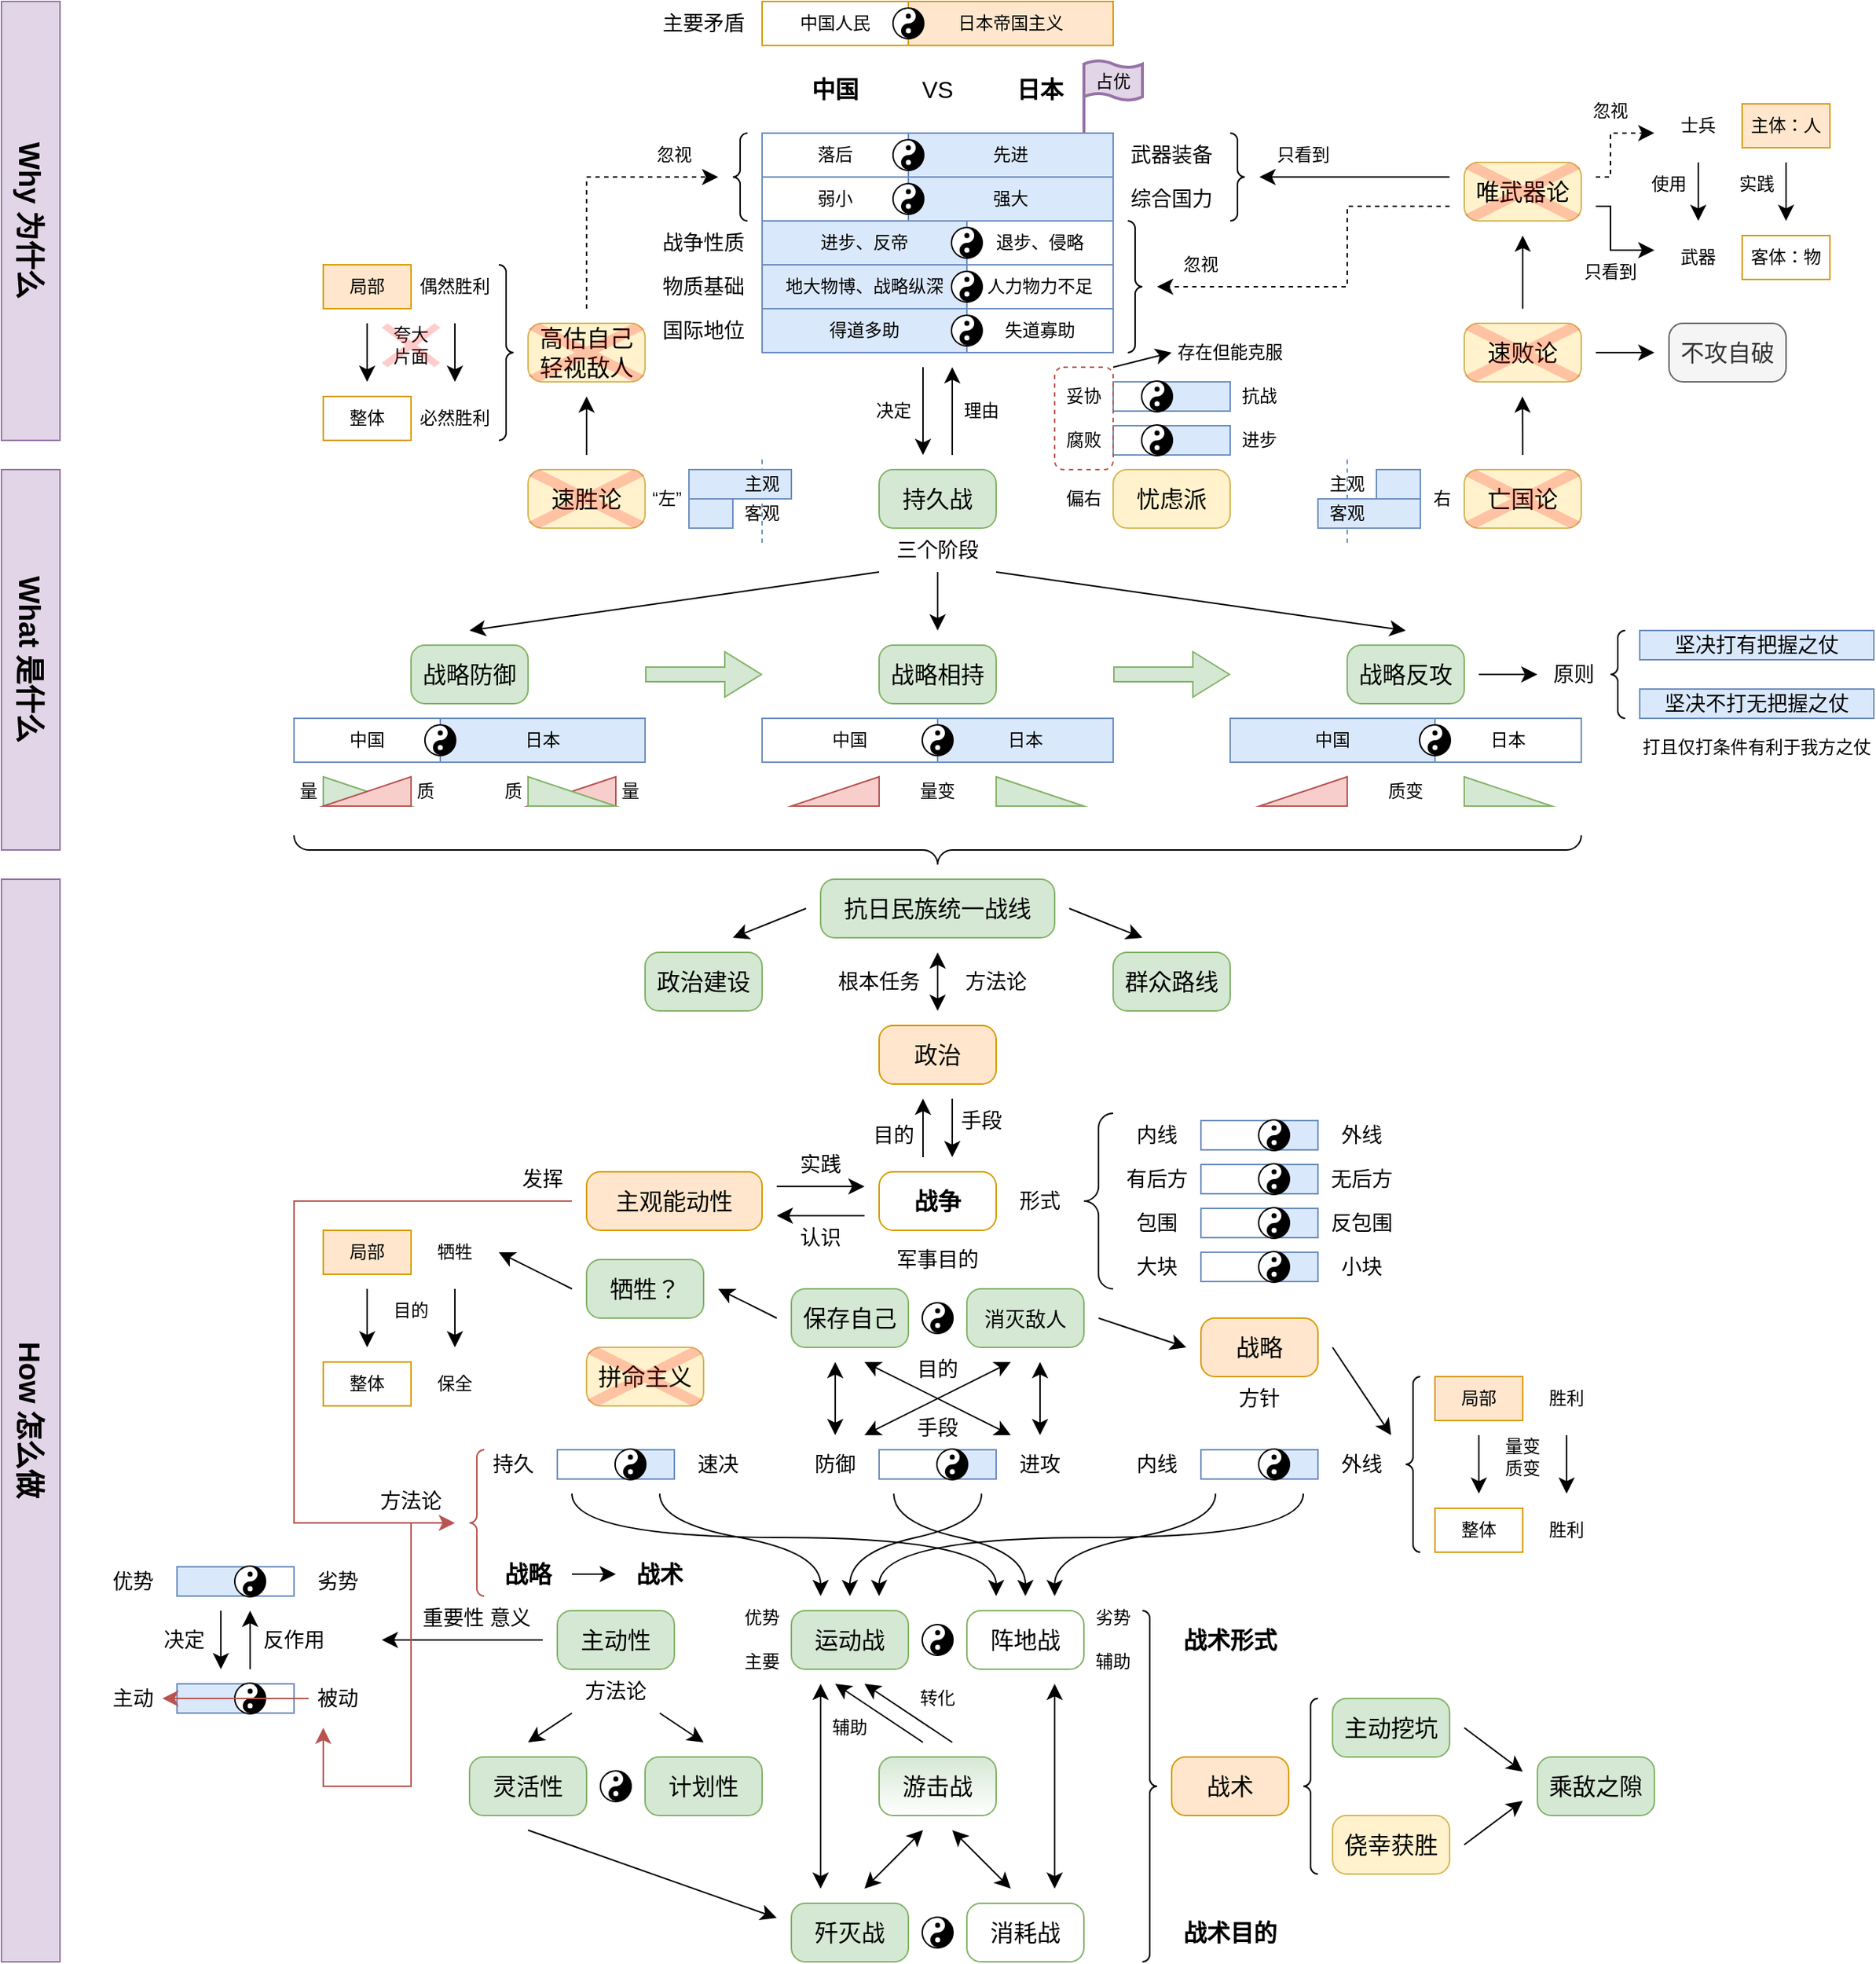 <mxfile version="28.1.2" pages="5">
  <diagram name="论持久战" id="dVgq_0pUOhEa6tP366mr">
    <mxGraphModel dx="1834" dy="1286" grid="1" gridSize="10" guides="1" tooltips="1" connect="1" arrows="1" fold="1" page="0" pageScale="1" pageWidth="827" pageHeight="1169" math="0" shadow="0">
      <root>
        <mxCell id="0" />
        <mxCell id="1" parent="0" />
        <mxCell id="bR05DC7Z9R9XdVx4cogt-547" value="速胜论" style="rounded=1;whiteSpace=wrap;html=1;fillColor=#fff2cc;strokeColor=#d6b656;arcSize=24;fontSize=16;" parent="1" vertex="1">
          <mxGeometry y="120" width="80" height="40" as="geometry" />
        </mxCell>
        <mxCell id="eMHbDVHX4PV8rZrkduVv-79" value="" style="endArrow=none;dashed=1;html=1;rounded=0;fontSize=12;startSize=8;endSize=8;curved=1;fillColor=#dae8fc;strokeColor=#6c8ebf;" parent="1" edge="1">
          <mxGeometry width="50" height="50" relative="1" as="geometry">
            <mxPoint x="560" y="170" as="sourcePoint" />
            <mxPoint x="560" y="110" as="targetPoint" />
          </mxGeometry>
        </mxCell>
        <mxCell id="eMHbDVHX4PV8rZrkduVv-78" value="" style="endArrow=none;dashed=1;html=1;rounded=0;fontSize=12;startSize=8;endSize=8;curved=1;fillColor=#dae8fc;strokeColor=#6c8ebf;" parent="1" edge="1">
          <mxGeometry width="50" height="50" relative="1" as="geometry">
            <mxPoint x="160" y="170" as="sourcePoint" />
            <mxPoint x="160" y="110" as="targetPoint" />
          </mxGeometry>
        </mxCell>
        <mxCell id="eMHbDVHX4PV8rZrkduVv-37" style="edgeStyle=none;curved=1;rounded=0;orthogonalLoop=1;jettySize=auto;html=1;fontSize=12;startSize=8;endSize=8;" parent="1" edge="1">
          <mxGeometry relative="1" as="geometry">
            <mxPoint x="240" y="190" as="sourcePoint" />
            <mxPoint x="-40" y="230" as="targetPoint" />
          </mxGeometry>
        </mxCell>
        <mxCell id="eMHbDVHX4PV8rZrkduVv-38" style="edgeStyle=none;curved=1;rounded=0;orthogonalLoop=1;jettySize=auto;html=1;fontSize=12;startSize=8;endSize=8;" parent="1" edge="1">
          <mxGeometry relative="1" as="geometry">
            <mxPoint x="280" y="190" as="sourcePoint" />
            <mxPoint x="280" y="230" as="targetPoint" />
          </mxGeometry>
        </mxCell>
        <mxCell id="eMHbDVHX4PV8rZrkduVv-39" style="edgeStyle=none;curved=1;rounded=0;orthogonalLoop=1;jettySize=auto;html=1;fontSize=12;startSize=8;endSize=8;" parent="1" edge="1">
          <mxGeometry relative="1" as="geometry">
            <mxPoint x="320" y="190" as="sourcePoint" />
            <mxPoint x="600" y="230" as="targetPoint" />
          </mxGeometry>
        </mxCell>
        <mxCell id="eMHbDVHX4PV8rZrkduVv-1" value="运动战" style="rounded=1;whiteSpace=wrap;html=1;fillColor=#d5e8d4;strokeColor=#82b366;arcSize=24;fontSize=16;" parent="1" vertex="1">
          <mxGeometry x="180" y="900" width="80" height="40" as="geometry" />
        </mxCell>
        <mxCell id="eMHbDVHX4PV8rZrkduVv-11" value="“左”" style="text;html=1;align=center;verticalAlign=middle;whiteSpace=wrap;rounded=0;fontSize=12;" parent="1" vertex="1">
          <mxGeometry x="80" y="130" width="30" height="20" as="geometry" />
        </mxCell>
        <mxCell id="eMHbDVHX4PV8rZrkduVv-12" value="右" style="text;html=1;align=center;verticalAlign=middle;whiteSpace=wrap;rounded=0;fontSize=12;" parent="1" vertex="1">
          <mxGeometry x="610" y="130" width="30" height="20" as="geometry" />
        </mxCell>
        <mxCell id="eMHbDVHX4PV8rZrkduVv-15" value="中国" style="text;html=1;align=center;verticalAlign=middle;whiteSpace=wrap;rounded=0;fontSize=16;fontStyle=1" parent="1" vertex="1">
          <mxGeometry x="180" y="-160" width="60" height="40" as="geometry" />
        </mxCell>
        <mxCell id="eMHbDVHX4PV8rZrkduVv-16" value="日本" style="text;html=1;align=center;verticalAlign=middle;whiteSpace=wrap;rounded=0;fontSize=16;fontStyle=1" parent="1" vertex="1">
          <mxGeometry x="320" y="-160" width="60" height="40" as="geometry" />
        </mxCell>
        <mxCell id="eMHbDVHX4PV8rZrkduVv-19" value="落后" style="rounded=0;whiteSpace=wrap;html=1;fillColor=none;strokeColor=#6c8ebf;" parent="1" vertex="1">
          <mxGeometry x="160" y="-110" width="100" height="30" as="geometry" />
        </mxCell>
        <mxCell id="eMHbDVHX4PV8rZrkduVv-20" value="先进" style="rounded=0;whiteSpace=wrap;html=1;fillColor=#dae8fc;strokeColor=#6c8ebf;" parent="1" vertex="1">
          <mxGeometry x="260" y="-110" width="140" height="30" as="geometry" />
        </mxCell>
        <mxCell id="eMHbDVHX4PV8rZrkduVv-21" value="退步、侵略" style="rounded=0;whiteSpace=wrap;html=1;fillColor=none;strokeColor=#6c8ebf;" parent="1" vertex="1">
          <mxGeometry x="300" y="-50" width="100" height="30" as="geometry" />
        </mxCell>
        <mxCell id="eMHbDVHX4PV8rZrkduVv-22" value="进步、反帝" style="rounded=0;whiteSpace=wrap;html=1;fillColor=#dae8fc;strokeColor=#6c8ebf;" parent="1" vertex="1">
          <mxGeometry x="160" y="-50" width="140" height="30" as="geometry" />
        </mxCell>
        <mxCell id="eMHbDVHX4PV8rZrkduVv-24" value="武器装备" style="text;html=1;align=center;verticalAlign=middle;whiteSpace=wrap;rounded=0;fontSize=14;" parent="1" vertex="1">
          <mxGeometry x="400" y="-110" width="80" height="30" as="geometry" />
        </mxCell>
        <mxCell id="eMHbDVHX4PV8rZrkduVv-25" value="战争性质" style="text;html=1;align=center;verticalAlign=middle;whiteSpace=wrap;rounded=0;fontSize=14;" parent="1" vertex="1">
          <mxGeometry x="80" y="-50" width="80" height="30" as="geometry" />
        </mxCell>
        <mxCell id="eMHbDVHX4PV8rZrkduVv-26" value="人力物力不足" style="rounded=0;whiteSpace=wrap;html=1;fillColor=none;strokeColor=#6c8ebf;" parent="1" vertex="1">
          <mxGeometry x="300" y="-20" width="100" height="30" as="geometry" />
        </mxCell>
        <mxCell id="eMHbDVHX4PV8rZrkduVv-27" value="地大物博、战略纵深" style="rounded=0;whiteSpace=wrap;html=1;fillColor=#dae8fc;strokeColor=#6c8ebf;" parent="1" vertex="1">
          <mxGeometry x="160" y="-20" width="140" height="30" as="geometry" />
        </mxCell>
        <mxCell id="eMHbDVHX4PV8rZrkduVv-28" value="物质基础" style="text;html=1;align=center;verticalAlign=middle;whiteSpace=wrap;rounded=0;fontSize=14;" parent="1" vertex="1">
          <mxGeometry x="80" y="-20" width="80" height="30" as="geometry" />
        </mxCell>
        <mxCell id="eMHbDVHX4PV8rZrkduVv-30" value="失道寡助" style="rounded=0;whiteSpace=wrap;html=1;fillColor=none;strokeColor=#6c8ebf;" parent="1" vertex="1">
          <mxGeometry x="300" y="10" width="100" height="30" as="geometry" />
        </mxCell>
        <mxCell id="eMHbDVHX4PV8rZrkduVv-31" value="得道多助" style="rounded=0;whiteSpace=wrap;html=1;fillColor=#dae8fc;strokeColor=#6c8ebf;" parent="1" vertex="1">
          <mxGeometry x="160" y="10" width="140" height="30" as="geometry" />
        </mxCell>
        <mxCell id="eMHbDVHX4PV8rZrkduVv-32" value="国际地位" style="text;html=1;align=center;verticalAlign=middle;whiteSpace=wrap;rounded=0;fontSize=14;" parent="1" vertex="1">
          <mxGeometry x="80" y="10" width="80" height="30" as="geometry" />
        </mxCell>
        <mxCell id="eMHbDVHX4PV8rZrkduVv-34" value="战略防御" style="rounded=1;whiteSpace=wrap;html=1;fillColor=#d5e8d4;strokeColor=#82b366;arcSize=24;fontSize=16;" parent="1" vertex="1">
          <mxGeometry x="-80" y="240" width="80" height="40" as="geometry" />
        </mxCell>
        <mxCell id="eMHbDVHX4PV8rZrkduVv-35" value="战略相持" style="rounded=1;whiteSpace=wrap;html=1;fillColor=#d5e8d4;strokeColor=#82b366;arcSize=24;fontSize=16;" parent="1" vertex="1">
          <mxGeometry x="240" y="240" width="80" height="40" as="geometry" />
        </mxCell>
        <mxCell id="eMHbDVHX4PV8rZrkduVv-36" value="战略反攻" style="rounded=1;whiteSpace=wrap;html=1;fillColor=#d5e8d4;strokeColor=#82b366;arcSize=24;fontSize=16;" parent="1" vertex="1">
          <mxGeometry x="560" y="240" width="80" height="40" as="geometry" />
        </mxCell>
        <mxCell id="eMHbDVHX4PV8rZrkduVv-40" value="" style="endArrow=classic;html=1;rounded=0;fontSize=12;startSize=8;endSize=8;curved=1;" parent="1" edge="1">
          <mxGeometry width="50" height="50" relative="1" as="geometry">
            <mxPoint x="290" y="110" as="sourcePoint" />
            <mxPoint x="290" y="50" as="targetPoint" />
          </mxGeometry>
        </mxCell>
        <mxCell id="eMHbDVHX4PV8rZrkduVv-41" value="" style="endArrow=classic;html=1;rounded=0;fontSize=12;startSize=8;endSize=8;curved=1;" parent="1" edge="1">
          <mxGeometry width="50" height="50" relative="1" as="geometry">
            <mxPoint x="270" y="50" as="sourcePoint" />
            <mxPoint x="270" y="110" as="targetPoint" />
          </mxGeometry>
        </mxCell>
        <mxCell id="eMHbDVHX4PV8rZrkduVv-42" value="三个阶段" style="text;html=1;align=center;verticalAlign=middle;whiteSpace=wrap;rounded=0;fontSize=14;" parent="1" vertex="1">
          <mxGeometry x="240" y="160" width="80" height="30" as="geometry" />
        </mxCell>
        <mxCell id="eMHbDVHX4PV8rZrkduVv-43" value="理由" style="text;html=1;align=center;verticalAlign=middle;whiteSpace=wrap;rounded=0;fontSize=12;" parent="1" vertex="1">
          <mxGeometry x="290" y="60" width="40" height="40" as="geometry" />
        </mxCell>
        <mxCell id="eMHbDVHX4PV8rZrkduVv-44" value="" style="endArrow=classic;html=1;rounded=0;fontSize=12;startSize=8;endSize=8;edgeStyle=orthogonalEdgeStyle;dashed=1;" parent="1" edge="1">
          <mxGeometry width="50" height="50" relative="1" as="geometry">
            <mxPoint x="40" y="10" as="sourcePoint" />
            <mxPoint x="130" y="-80" as="targetPoint" />
            <Array as="points">
              <mxPoint x="40" y="-80" />
            </Array>
          </mxGeometry>
        </mxCell>
        <mxCell id="eMHbDVHX4PV8rZrkduVv-45" value="忽视" style="text;html=1;align=center;verticalAlign=middle;whiteSpace=wrap;rounded=0;fontSize=12;" parent="1" vertex="1">
          <mxGeometry x="80" y="-110" width="40" height="30" as="geometry" />
        </mxCell>
        <mxCell id="eMHbDVHX4PV8rZrkduVv-46" value="" style="endArrow=classic;html=1;rounded=0;fontSize=12;startSize=8;endSize=8;edgeStyle=orthogonalEdgeStyle;dashed=1;" parent="1" edge="1">
          <mxGeometry width="50" height="50" relative="1" as="geometry">
            <mxPoint x="630" y="-60" as="sourcePoint" />
            <mxPoint x="430" y="-5" as="targetPoint" />
            <Array as="points">
              <mxPoint x="560" y="-60" />
              <mxPoint x="560" y="-5" />
            </Array>
          </mxGeometry>
        </mxCell>
        <mxCell id="eMHbDVHX4PV8rZrkduVv-47" value="" style="labelPosition=right;align=left;strokeWidth=1;shape=mxgraph.mockup.markup.curlyBrace;html=1;shadow=0;dashed=0;direction=north;flipH=1;" parent="1" vertex="1">
          <mxGeometry x="410" y="-50" width="10" height="90" as="geometry" />
        </mxCell>
        <mxCell id="eMHbDVHX4PV8rZrkduVv-48" value="忽视" style="text;html=1;align=center;verticalAlign=middle;whiteSpace=wrap;rounded=0;fontSize=12;" parent="1" vertex="1">
          <mxGeometry x="440" y="-30" width="40" height="20" as="geometry" />
        </mxCell>
        <mxCell id="eMHbDVHX4PV8rZrkduVv-49" value="" style="endArrow=classic;html=1;rounded=0;fontSize=12;startSize=8;endSize=8;" parent="1" edge="1">
          <mxGeometry width="50" height="50" relative="1" as="geometry">
            <mxPoint x="630" y="-80" as="sourcePoint" />
            <mxPoint x="500" y="-80" as="targetPoint" />
          </mxGeometry>
        </mxCell>
        <mxCell id="eMHbDVHX4PV8rZrkduVv-50" value="只看到" style="text;html=1;align=center;verticalAlign=middle;whiteSpace=wrap;rounded=0;fontSize=12;" parent="1" vertex="1">
          <mxGeometry x="510" y="-110" width="40" height="30" as="geometry" />
        </mxCell>
        <mxCell id="eMHbDVHX4PV8rZrkduVv-57" value="决定" style="text;html=1;align=center;verticalAlign=middle;whiteSpace=wrap;rounded=0;fontSize=12;" parent="1" vertex="1">
          <mxGeometry x="230" y="60" width="40" height="40" as="geometry" />
        </mxCell>
        <mxCell id="eMHbDVHX4PV8rZrkduVv-58" value="" style="rounded=0;whiteSpace=wrap;html=1;fillColor=#dae8fc;strokeColor=#6c8ebf;" parent="1" vertex="1">
          <mxGeometry x="110" y="120" width="70" height="20" as="geometry" />
        </mxCell>
        <mxCell id="eMHbDVHX4PV8rZrkduVv-59" value="" style="rounded=0;whiteSpace=wrap;html=1;fillColor=#dae8fc;strokeColor=#6c8ebf;" parent="1" vertex="1">
          <mxGeometry x="110" y="140" width="30" height="20" as="geometry" />
        </mxCell>
        <mxCell id="eMHbDVHX4PV8rZrkduVv-61" value="主观" style="text;html=1;align=center;verticalAlign=middle;whiteSpace=wrap;rounded=0;fontSize=12;" parent="1" vertex="1">
          <mxGeometry x="140" y="120" width="40" height="20" as="geometry" />
        </mxCell>
        <mxCell id="eMHbDVHX4PV8rZrkduVv-62" value="客观" style="text;html=1;align=center;verticalAlign=middle;whiteSpace=wrap;rounded=0;fontSize=12;" parent="1" vertex="1">
          <mxGeometry x="140" y="140" width="40" height="20" as="geometry" />
        </mxCell>
        <mxCell id="eMHbDVHX4PV8rZrkduVv-64" value="" style="rounded=0;whiteSpace=wrap;html=1;fillColor=#dae8fc;strokeColor=#6c8ebf;" parent="1" vertex="1">
          <mxGeometry x="540" y="140" width="70" height="20" as="geometry" />
        </mxCell>
        <mxCell id="eMHbDVHX4PV8rZrkduVv-65" value="" style="rounded=0;whiteSpace=wrap;html=1;fillColor=#dae8fc;strokeColor=#6c8ebf;" parent="1" vertex="1">
          <mxGeometry x="580" y="120" width="30" height="20" as="geometry" />
        </mxCell>
        <mxCell id="eMHbDVHX4PV8rZrkduVv-66" value="主观" style="text;html=1;align=center;verticalAlign=middle;whiteSpace=wrap;rounded=0;fontSize=12;" parent="1" vertex="1">
          <mxGeometry x="540" y="120" width="40" height="20" as="geometry" />
        </mxCell>
        <mxCell id="eMHbDVHX4PV8rZrkduVv-67" value="客观" style="text;html=1;align=center;verticalAlign=middle;whiteSpace=wrap;rounded=0;fontSize=12;" parent="1" vertex="1">
          <mxGeometry x="540" y="140" width="40" height="20" as="geometry" />
        </mxCell>
        <mxCell id="eMHbDVHX4PV8rZrkduVv-80" value="主体：人" style="rounded=0;whiteSpace=wrap;html=1;fillColor=#ffe6cc;strokeColor=#d79b00;" parent="1" vertex="1">
          <mxGeometry x="830" y="-130" width="60" height="30" as="geometry" />
        </mxCell>
        <mxCell id="eMHbDVHX4PV8rZrkduVv-81" value="客体：物" style="rounded=0;whiteSpace=wrap;html=1;fillColor=none;strokeColor=#d79b00;" parent="1" vertex="1">
          <mxGeometry x="830" y="-40" width="60" height="30" as="geometry" />
        </mxCell>
        <mxCell id="eMHbDVHX4PV8rZrkduVv-82" value="" style="endArrow=classic;html=1;rounded=0;fontSize=12;startSize=8;endSize=8;curved=1;" parent="1" edge="1">
          <mxGeometry width="50" height="50" relative="1" as="geometry">
            <mxPoint x="860" y="-90" as="sourcePoint" />
            <mxPoint x="860" y="-50" as="targetPoint" />
          </mxGeometry>
        </mxCell>
        <mxCell id="eMHbDVHX4PV8rZrkduVv-83" value="实践" style="text;html=1;align=center;verticalAlign=middle;whiteSpace=wrap;rounded=0;fontSize=12;" parent="1" vertex="1">
          <mxGeometry x="820" y="-90" width="40" height="30" as="geometry" />
        </mxCell>
        <mxCell id="eMHbDVHX4PV8rZrkduVv-84" value="士兵" style="text;html=1;align=center;verticalAlign=middle;whiteSpace=wrap;rounded=0;fontSize=12;" parent="1" vertex="1">
          <mxGeometry x="770" y="-130" width="60" height="30" as="geometry" />
        </mxCell>
        <mxCell id="eMHbDVHX4PV8rZrkduVv-85" value="武器" style="text;html=1;align=center;verticalAlign=middle;whiteSpace=wrap;rounded=0;fontSize=12;" parent="1" vertex="1">
          <mxGeometry x="770" y="-40" width="60" height="30" as="geometry" />
        </mxCell>
        <mxCell id="eMHbDVHX4PV8rZrkduVv-86" value="" style="endArrow=classic;html=1;rounded=0;fontSize=12;startSize=8;endSize=8;curved=1;" parent="1" edge="1">
          <mxGeometry width="50" height="50" relative="1" as="geometry">
            <mxPoint x="800" y="-90" as="sourcePoint" />
            <mxPoint x="800" y="-50" as="targetPoint" />
          </mxGeometry>
        </mxCell>
        <mxCell id="eMHbDVHX4PV8rZrkduVv-87" value="使用" style="text;html=1;align=center;verticalAlign=middle;whiteSpace=wrap;rounded=0;fontSize=12;" parent="1" vertex="1">
          <mxGeometry x="760" y="-90" width="40" height="30" as="geometry" />
        </mxCell>
        <mxCell id="eMHbDVHX4PV8rZrkduVv-89" value="" style="endArrow=classic;html=1;rounded=0;fontSize=12;startSize=8;endSize=8;edgeStyle=orthogonalEdgeStyle;" parent="1" edge="1">
          <mxGeometry width="50" height="50" relative="1" as="geometry">
            <mxPoint x="730" y="-60" as="sourcePoint" />
            <mxPoint x="770" y="-30" as="targetPoint" />
            <Array as="points">
              <mxPoint x="730" y="-60" />
              <mxPoint x="740" y="-60" />
              <mxPoint x="740" y="-30" />
            </Array>
          </mxGeometry>
        </mxCell>
        <mxCell id="eMHbDVHX4PV8rZrkduVv-90" value="" style="endArrow=classic;html=1;rounded=0;fontSize=12;startSize=8;endSize=8;edgeStyle=orthogonalEdgeStyle;dashed=1;" parent="1" edge="1">
          <mxGeometry width="50" height="50" relative="1" as="geometry">
            <mxPoint x="730" y="-80" as="sourcePoint" />
            <mxPoint x="770" y="-110.01" as="targetPoint" />
            <Array as="points">
              <mxPoint x="730" y="-80" />
              <mxPoint x="740" y="-80" />
              <mxPoint x="740" y="-110" />
            </Array>
          </mxGeometry>
        </mxCell>
        <mxCell id="eMHbDVHX4PV8rZrkduVv-91" value="只看到" style="text;html=1;align=center;verticalAlign=middle;whiteSpace=wrap;rounded=0;fontSize=12;" parent="1" vertex="1">
          <mxGeometry x="720" y="-30" width="40" height="30" as="geometry" />
        </mxCell>
        <mxCell id="eMHbDVHX4PV8rZrkduVv-92" value="忽视" style="text;html=1;align=center;verticalAlign=middle;whiteSpace=wrap;rounded=0;fontSize=12;" parent="1" vertex="1">
          <mxGeometry x="720" y="-140" width="40" height="30" as="geometry" />
        </mxCell>
        <mxCell id="bR05DC7Z9R9XdVx4cogt-5" value="" style="group" parent="1" vertex="1" connectable="0">
          <mxGeometry x="380" y="-160" width="40" height="50" as="geometry" />
        </mxCell>
        <mxCell id="bR05DC7Z9R9XdVx4cogt-3" value="" style="html=1;verticalLabelPosition=bottom;align=center;labelBackgroundColor=#ffffff;verticalAlign=top;strokeWidth=2;strokeColor=#9673a6;shadow=0;dashed=0;shape=mxgraph.ios7.icons.flag;fillColor=#e1d5e7;" parent="bR05DC7Z9R9XdVx4cogt-5" vertex="1">
          <mxGeometry width="40" height="50" as="geometry" />
        </mxCell>
        <mxCell id="bR05DC7Z9R9XdVx4cogt-4" value="占优" style="text;html=1;align=center;verticalAlign=middle;whiteSpace=wrap;rounded=0;fontSize=12;" parent="bR05DC7Z9R9XdVx4cogt-5" vertex="1">
          <mxGeometry width="40" height="30" as="geometry" />
        </mxCell>
        <mxCell id="bR05DC7Z9R9XdVx4cogt-6" value="弱小" style="rounded=0;whiteSpace=wrap;html=1;fillColor=none;strokeColor=#6c8ebf;" parent="1" vertex="1">
          <mxGeometry x="160" y="-80" width="100" height="30" as="geometry" />
        </mxCell>
        <mxCell id="bR05DC7Z9R9XdVx4cogt-7" value="强大" style="rounded=0;whiteSpace=wrap;html=1;fillColor=#dae8fc;strokeColor=#6c8ebf;" parent="1" vertex="1">
          <mxGeometry x="260" y="-80" width="140" height="30" as="geometry" />
        </mxCell>
        <mxCell id="bR05DC7Z9R9XdVx4cogt-8" value="综合国力" style="text;html=1;align=center;verticalAlign=middle;whiteSpace=wrap;rounded=0;fontSize=14;" parent="1" vertex="1">
          <mxGeometry x="400" y="-80" width="80" height="30" as="geometry" />
        </mxCell>
        <mxCell id="bR05DC7Z9R9XdVx4cogt-9" value="" style="labelPosition=right;align=left;strokeWidth=1;shape=mxgraph.mockup.markup.curlyBrace;html=1;shadow=0;dashed=0;direction=north;flipH=0;" parent="1" vertex="1">
          <mxGeometry x="140" y="-110" width="10" height="60" as="geometry" />
        </mxCell>
        <mxCell id="bR05DC7Z9R9XdVx4cogt-12" value="偏右" style="text;html=1;align=center;verticalAlign=middle;whiteSpace=wrap;rounded=0;fontSize=12;" parent="1" vertex="1">
          <mxGeometry x="360" y="130" width="40" height="20" as="geometry" />
        </mxCell>
        <mxCell id="bR05DC7Z9R9XdVx4cogt-13" value="忧虑派" style="rounded=1;whiteSpace=wrap;html=1;fillColor=#fff2cc;strokeColor=#d6b656;arcSize=24;fontSize=16;" parent="1" vertex="1">
          <mxGeometry x="400" y="120" width="80" height="40" as="geometry" />
        </mxCell>
        <mxCell id="bR05DC7Z9R9XdVx4cogt-14" value="妥协" style="text;html=1;align=center;verticalAlign=middle;whiteSpace=wrap;rounded=0;fontSize=12;" parent="1" vertex="1">
          <mxGeometry x="360" y="60" width="40" height="20" as="geometry" />
        </mxCell>
        <mxCell id="bR05DC7Z9R9XdVx4cogt-15" value="抗战" style="text;html=1;align=center;verticalAlign=middle;whiteSpace=wrap;rounded=0;fontSize=12;" parent="1" vertex="1">
          <mxGeometry x="480" y="60" width="40" height="20" as="geometry" />
        </mxCell>
        <mxCell id="bR05DC7Z9R9XdVx4cogt-22" value="腐败" style="text;html=1;align=center;verticalAlign=middle;whiteSpace=wrap;rounded=0;fontSize=12;" parent="1" vertex="1">
          <mxGeometry x="360" y="90" width="40" height="20" as="geometry" />
        </mxCell>
        <mxCell id="bR05DC7Z9R9XdVx4cogt-79" value="" style="group" parent="1" vertex="1" connectable="0">
          <mxGeometry x="290" y="15" width="20" height="20" as="geometry" />
        </mxCell>
        <mxCell id="bR05DC7Z9R9XdVx4cogt-80" value="" style="ellipse;whiteSpace=wrap;html=1;aspect=fixed;strokeWidth=2;" parent="bR05DC7Z9R9XdVx4cogt-79" vertex="1">
          <mxGeometry width="20" height="20" as="geometry" />
        </mxCell>
        <mxCell id="bR05DC7Z9R9XdVx4cogt-81" value="" style="verticalLabelPosition=bottom;verticalAlign=top;html=1;shape=mxgraph.basic.half_circle;rotation=90;strokeColor=none;" parent="bR05DC7Z9R9XdVx4cogt-79" vertex="1">
          <mxGeometry x="-5" y="5" width="20" height="10" as="geometry" />
        </mxCell>
        <mxCell id="bR05DC7Z9R9XdVx4cogt-82" value="" style="verticalLabelPosition=bottom;verticalAlign=top;html=1;shape=mxgraph.basic.half_circle;rotation=-90;flipH=1;fillColor=#000000;strokeColor=none;" parent="bR05DC7Z9R9XdVx4cogt-79" vertex="1">
          <mxGeometry x="5" y="5" width="20" height="10" as="geometry" />
        </mxCell>
        <mxCell id="bR05DC7Z9R9XdVx4cogt-83" value="" style="verticalLabelPosition=bottom;verticalAlign=top;html=1;shape=mxgraph.basic.half_circle;rotation=-90;flipH=1;strokeColor=none;" parent="bR05DC7Z9R9XdVx4cogt-79" vertex="1">
          <mxGeometry x="7.5" y="2.5" width="10" height="5" as="geometry" />
        </mxCell>
        <mxCell id="bR05DC7Z9R9XdVx4cogt-84" value="" style="verticalLabelPosition=bottom;verticalAlign=top;html=1;shape=mxgraph.basic.half_circle;rotation=90;flipH=1;fillColor=#000000;strokeColor=none;" parent="bR05DC7Z9R9XdVx4cogt-79" vertex="1">
          <mxGeometry x="2.5" y="12.5" width="10" height="5" as="geometry" />
        </mxCell>
        <mxCell id="bR05DC7Z9R9XdVx4cogt-85" value="" style="ellipse;whiteSpace=wrap;html=1;aspect=fixed;strokeColor=#FFFFFF;" parent="bR05DC7Z9R9XdVx4cogt-79" vertex="1">
          <mxGeometry x="8.75" y="13.75" width="2.5" height="2.5" as="geometry" />
        </mxCell>
        <mxCell id="bR05DC7Z9R9XdVx4cogt-86" value="" style="ellipse;whiteSpace=wrap;html=1;aspect=fixed;fillColor=#000000;" parent="bR05DC7Z9R9XdVx4cogt-79" vertex="1">
          <mxGeometry x="8.75" y="3.75" width="2.5" height="2.5" as="geometry" />
        </mxCell>
        <mxCell id="bR05DC7Z9R9XdVx4cogt-87" value="" style="group" parent="1" vertex="1" connectable="0">
          <mxGeometry x="290" y="-15" width="20" height="20" as="geometry" />
        </mxCell>
        <mxCell id="bR05DC7Z9R9XdVx4cogt-88" value="" style="ellipse;whiteSpace=wrap;html=1;aspect=fixed;strokeWidth=2;" parent="bR05DC7Z9R9XdVx4cogt-87" vertex="1">
          <mxGeometry width="20" height="20" as="geometry" />
        </mxCell>
        <mxCell id="bR05DC7Z9R9XdVx4cogt-89" value="" style="verticalLabelPosition=bottom;verticalAlign=top;html=1;shape=mxgraph.basic.half_circle;rotation=90;strokeColor=none;" parent="bR05DC7Z9R9XdVx4cogt-87" vertex="1">
          <mxGeometry x="-5" y="5" width="20" height="10" as="geometry" />
        </mxCell>
        <mxCell id="bR05DC7Z9R9XdVx4cogt-90" value="" style="verticalLabelPosition=bottom;verticalAlign=top;html=1;shape=mxgraph.basic.half_circle;rotation=-90;flipH=1;fillColor=#000000;strokeColor=none;" parent="bR05DC7Z9R9XdVx4cogt-87" vertex="1">
          <mxGeometry x="5" y="5" width="20" height="10" as="geometry" />
        </mxCell>
        <mxCell id="bR05DC7Z9R9XdVx4cogt-91" value="" style="verticalLabelPosition=bottom;verticalAlign=top;html=1;shape=mxgraph.basic.half_circle;rotation=-90;flipH=1;strokeColor=none;" parent="bR05DC7Z9R9XdVx4cogt-87" vertex="1">
          <mxGeometry x="7.5" y="2.5" width="10" height="5" as="geometry" />
        </mxCell>
        <mxCell id="bR05DC7Z9R9XdVx4cogt-92" value="" style="verticalLabelPosition=bottom;verticalAlign=top;html=1;shape=mxgraph.basic.half_circle;rotation=90;flipH=1;fillColor=#000000;strokeColor=none;" parent="bR05DC7Z9R9XdVx4cogt-87" vertex="1">
          <mxGeometry x="2.5" y="12.5" width="10" height="5" as="geometry" />
        </mxCell>
        <mxCell id="bR05DC7Z9R9XdVx4cogt-93" value="" style="ellipse;whiteSpace=wrap;html=1;aspect=fixed;strokeColor=#FFFFFF;" parent="bR05DC7Z9R9XdVx4cogt-87" vertex="1">
          <mxGeometry x="8.75" y="13.75" width="2.5" height="2.5" as="geometry" />
        </mxCell>
        <mxCell id="bR05DC7Z9R9XdVx4cogt-94" value="" style="ellipse;whiteSpace=wrap;html=1;aspect=fixed;fillColor=#000000;" parent="bR05DC7Z9R9XdVx4cogt-87" vertex="1">
          <mxGeometry x="8.75" y="3.75" width="2.5" height="2.5" as="geometry" />
        </mxCell>
        <mxCell id="bR05DC7Z9R9XdVx4cogt-95" value="" style="group" parent="1" vertex="1" connectable="0">
          <mxGeometry x="290" y="-45" width="20" height="20" as="geometry" />
        </mxCell>
        <mxCell id="bR05DC7Z9R9XdVx4cogt-96" value="" style="ellipse;whiteSpace=wrap;html=1;aspect=fixed;strokeWidth=2;" parent="bR05DC7Z9R9XdVx4cogt-95" vertex="1">
          <mxGeometry width="20" height="20" as="geometry" />
        </mxCell>
        <mxCell id="bR05DC7Z9R9XdVx4cogt-97" value="" style="verticalLabelPosition=bottom;verticalAlign=top;html=1;shape=mxgraph.basic.half_circle;rotation=90;strokeColor=none;" parent="bR05DC7Z9R9XdVx4cogt-95" vertex="1">
          <mxGeometry x="-5" y="5" width="20" height="10" as="geometry" />
        </mxCell>
        <mxCell id="bR05DC7Z9R9XdVx4cogt-98" value="" style="verticalLabelPosition=bottom;verticalAlign=top;html=1;shape=mxgraph.basic.half_circle;rotation=-90;flipH=1;fillColor=#000000;strokeColor=none;" parent="bR05DC7Z9R9XdVx4cogt-95" vertex="1">
          <mxGeometry x="5" y="5" width="20" height="10" as="geometry" />
        </mxCell>
        <mxCell id="bR05DC7Z9R9XdVx4cogt-99" value="" style="verticalLabelPosition=bottom;verticalAlign=top;html=1;shape=mxgraph.basic.half_circle;rotation=-90;flipH=1;strokeColor=none;" parent="bR05DC7Z9R9XdVx4cogt-95" vertex="1">
          <mxGeometry x="7.5" y="2.5" width="10" height="5" as="geometry" />
        </mxCell>
        <mxCell id="bR05DC7Z9R9XdVx4cogt-100" value="" style="verticalLabelPosition=bottom;verticalAlign=top;html=1;shape=mxgraph.basic.half_circle;rotation=90;flipH=1;fillColor=#000000;strokeColor=none;" parent="bR05DC7Z9R9XdVx4cogt-95" vertex="1">
          <mxGeometry x="2.5" y="12.5" width="10" height="5" as="geometry" />
        </mxCell>
        <mxCell id="bR05DC7Z9R9XdVx4cogt-101" value="" style="ellipse;whiteSpace=wrap;html=1;aspect=fixed;strokeColor=#FFFFFF;" parent="bR05DC7Z9R9XdVx4cogt-95" vertex="1">
          <mxGeometry x="8.75" y="13.75" width="2.5" height="2.5" as="geometry" />
        </mxCell>
        <mxCell id="bR05DC7Z9R9XdVx4cogt-102" value="" style="ellipse;whiteSpace=wrap;html=1;aspect=fixed;fillColor=#000000;" parent="bR05DC7Z9R9XdVx4cogt-95" vertex="1">
          <mxGeometry x="8.75" y="3.75" width="2.5" height="2.5" as="geometry" />
        </mxCell>
        <mxCell id="bR05DC7Z9R9XdVx4cogt-103" value="" style="group" parent="1" vertex="1" connectable="0">
          <mxGeometry x="250" y="-75" width="20" height="20" as="geometry" />
        </mxCell>
        <mxCell id="bR05DC7Z9R9XdVx4cogt-104" value="" style="ellipse;whiteSpace=wrap;html=1;aspect=fixed;strokeWidth=2;" parent="bR05DC7Z9R9XdVx4cogt-103" vertex="1">
          <mxGeometry width="20" height="20" as="geometry" />
        </mxCell>
        <mxCell id="bR05DC7Z9R9XdVx4cogt-105" value="" style="verticalLabelPosition=bottom;verticalAlign=top;html=1;shape=mxgraph.basic.half_circle;rotation=90;strokeColor=none;" parent="bR05DC7Z9R9XdVx4cogt-103" vertex="1">
          <mxGeometry x="-5" y="5" width="20" height="10" as="geometry" />
        </mxCell>
        <mxCell id="bR05DC7Z9R9XdVx4cogt-106" value="" style="verticalLabelPosition=bottom;verticalAlign=top;html=1;shape=mxgraph.basic.half_circle;rotation=-90;flipH=1;fillColor=#000000;strokeColor=none;" parent="bR05DC7Z9R9XdVx4cogt-103" vertex="1">
          <mxGeometry x="5" y="5" width="20" height="10" as="geometry" />
        </mxCell>
        <mxCell id="bR05DC7Z9R9XdVx4cogt-107" value="" style="verticalLabelPosition=bottom;verticalAlign=top;html=1;shape=mxgraph.basic.half_circle;rotation=-90;flipH=1;strokeColor=none;" parent="bR05DC7Z9R9XdVx4cogt-103" vertex="1">
          <mxGeometry x="7.5" y="2.5" width="10" height="5" as="geometry" />
        </mxCell>
        <mxCell id="bR05DC7Z9R9XdVx4cogt-108" value="" style="verticalLabelPosition=bottom;verticalAlign=top;html=1;shape=mxgraph.basic.half_circle;rotation=90;flipH=1;fillColor=#000000;strokeColor=none;" parent="bR05DC7Z9R9XdVx4cogt-103" vertex="1">
          <mxGeometry x="2.5" y="12.5" width="10" height="5" as="geometry" />
        </mxCell>
        <mxCell id="bR05DC7Z9R9XdVx4cogt-109" value="" style="ellipse;whiteSpace=wrap;html=1;aspect=fixed;strokeColor=#FFFFFF;" parent="bR05DC7Z9R9XdVx4cogt-103" vertex="1">
          <mxGeometry x="8.75" y="13.75" width="2.5" height="2.5" as="geometry" />
        </mxCell>
        <mxCell id="bR05DC7Z9R9XdVx4cogt-110" value="" style="ellipse;whiteSpace=wrap;html=1;aspect=fixed;fillColor=#000000;" parent="bR05DC7Z9R9XdVx4cogt-103" vertex="1">
          <mxGeometry x="8.75" y="3.75" width="2.5" height="2.5" as="geometry" />
        </mxCell>
        <mxCell id="bR05DC7Z9R9XdVx4cogt-111" value="" style="group" parent="1" vertex="1" connectable="0">
          <mxGeometry x="250" y="-105" width="20" height="20" as="geometry" />
        </mxCell>
        <mxCell id="bR05DC7Z9R9XdVx4cogt-112" value="" style="ellipse;whiteSpace=wrap;html=1;aspect=fixed;strokeWidth=2;" parent="bR05DC7Z9R9XdVx4cogt-111" vertex="1">
          <mxGeometry width="20" height="20" as="geometry" />
        </mxCell>
        <mxCell id="bR05DC7Z9R9XdVx4cogt-113" value="" style="verticalLabelPosition=bottom;verticalAlign=top;html=1;shape=mxgraph.basic.half_circle;rotation=90;strokeColor=none;" parent="bR05DC7Z9R9XdVx4cogt-111" vertex="1">
          <mxGeometry x="-5" y="5" width="20" height="10" as="geometry" />
        </mxCell>
        <mxCell id="bR05DC7Z9R9XdVx4cogt-114" value="" style="verticalLabelPosition=bottom;verticalAlign=top;html=1;shape=mxgraph.basic.half_circle;rotation=-90;flipH=1;fillColor=#000000;strokeColor=none;" parent="bR05DC7Z9R9XdVx4cogt-111" vertex="1">
          <mxGeometry x="5" y="5" width="20" height="10" as="geometry" />
        </mxCell>
        <mxCell id="bR05DC7Z9R9XdVx4cogt-115" value="" style="verticalLabelPosition=bottom;verticalAlign=top;html=1;shape=mxgraph.basic.half_circle;rotation=-90;flipH=1;strokeColor=none;" parent="bR05DC7Z9R9XdVx4cogt-111" vertex="1">
          <mxGeometry x="7.5" y="2.5" width="10" height="5" as="geometry" />
        </mxCell>
        <mxCell id="bR05DC7Z9R9XdVx4cogt-116" value="" style="verticalLabelPosition=bottom;verticalAlign=top;html=1;shape=mxgraph.basic.half_circle;rotation=90;flipH=1;fillColor=#000000;strokeColor=none;" parent="bR05DC7Z9R9XdVx4cogt-111" vertex="1">
          <mxGeometry x="2.5" y="12.5" width="10" height="5" as="geometry" />
        </mxCell>
        <mxCell id="bR05DC7Z9R9XdVx4cogt-117" value="" style="ellipse;whiteSpace=wrap;html=1;aspect=fixed;strokeColor=#FFFFFF;" parent="bR05DC7Z9R9XdVx4cogt-111" vertex="1">
          <mxGeometry x="8.75" y="13.75" width="2.5" height="2.5" as="geometry" />
        </mxCell>
        <mxCell id="bR05DC7Z9R9XdVx4cogt-118" value="" style="ellipse;whiteSpace=wrap;html=1;aspect=fixed;fillColor=#000000;" parent="bR05DC7Z9R9XdVx4cogt-111" vertex="1">
          <mxGeometry x="8.75" y="3.75" width="2.5" height="2.5" as="geometry" />
        </mxCell>
        <mxCell id="bR05DC7Z9R9XdVx4cogt-128" value="主要矛盾" style="text;html=1;align=center;verticalAlign=middle;whiteSpace=wrap;rounded=0;fontSize=14;" parent="1" vertex="1">
          <mxGeometry x="80" y="-200" width="80" height="30" as="geometry" />
        </mxCell>
        <mxCell id="bR05DC7Z9R9XdVx4cogt-129" value="" style="rounded=0;whiteSpace=wrap;html=1;fillColor=#dae8fc;strokeColor=#6c8ebf;" parent="1" vertex="1">
          <mxGeometry x="430" y="90" width="50" height="20" as="geometry" />
        </mxCell>
        <mxCell id="bR05DC7Z9R9XdVx4cogt-130" value="" style="rounded=0;whiteSpace=wrap;html=1;fillColor=none;strokeColor=#6c8ebf;" parent="1" vertex="1">
          <mxGeometry x="400" y="90" width="30" height="20" as="geometry" />
        </mxCell>
        <mxCell id="bR05DC7Z9R9XdVx4cogt-71" value="" style="group" parent="1" vertex="1" connectable="0">
          <mxGeometry x="420" y="90" width="20" height="20" as="geometry" />
        </mxCell>
        <mxCell id="bR05DC7Z9R9XdVx4cogt-72" value="" style="ellipse;whiteSpace=wrap;html=1;aspect=fixed;strokeWidth=2;" parent="bR05DC7Z9R9XdVx4cogt-71" vertex="1">
          <mxGeometry width="20" height="20" as="geometry" />
        </mxCell>
        <mxCell id="bR05DC7Z9R9XdVx4cogt-73" value="" style="verticalLabelPosition=bottom;verticalAlign=top;html=1;shape=mxgraph.basic.half_circle;rotation=90;strokeColor=none;" parent="bR05DC7Z9R9XdVx4cogt-71" vertex="1">
          <mxGeometry x="-5" y="5" width="20" height="10" as="geometry" />
        </mxCell>
        <mxCell id="bR05DC7Z9R9XdVx4cogt-74" value="" style="verticalLabelPosition=bottom;verticalAlign=top;html=1;shape=mxgraph.basic.half_circle;rotation=-90;flipH=1;fillColor=#000000;strokeColor=none;" parent="bR05DC7Z9R9XdVx4cogt-71" vertex="1">
          <mxGeometry x="5" y="5" width="20" height="10" as="geometry" />
        </mxCell>
        <mxCell id="bR05DC7Z9R9XdVx4cogt-75" value="" style="verticalLabelPosition=bottom;verticalAlign=top;html=1;shape=mxgraph.basic.half_circle;rotation=-90;flipH=1;strokeColor=none;" parent="bR05DC7Z9R9XdVx4cogt-71" vertex="1">
          <mxGeometry x="7.5" y="2.5" width="10" height="5" as="geometry" />
        </mxCell>
        <mxCell id="bR05DC7Z9R9XdVx4cogt-76" value="" style="verticalLabelPosition=bottom;verticalAlign=top;html=1;shape=mxgraph.basic.half_circle;rotation=90;flipH=1;fillColor=#000000;strokeColor=none;" parent="bR05DC7Z9R9XdVx4cogt-71" vertex="1">
          <mxGeometry x="2.5" y="12.5" width="10" height="5" as="geometry" />
        </mxCell>
        <mxCell id="bR05DC7Z9R9XdVx4cogt-77" value="" style="ellipse;whiteSpace=wrap;html=1;aspect=fixed;strokeColor=#FFFFFF;" parent="bR05DC7Z9R9XdVx4cogt-71" vertex="1">
          <mxGeometry x="8.75" y="13.75" width="2.5" height="2.5" as="geometry" />
        </mxCell>
        <mxCell id="bR05DC7Z9R9XdVx4cogt-78" value="" style="ellipse;whiteSpace=wrap;html=1;aspect=fixed;fillColor=#000000;" parent="bR05DC7Z9R9XdVx4cogt-71" vertex="1">
          <mxGeometry x="8.75" y="3.75" width="2.5" height="2.5" as="geometry" />
        </mxCell>
        <mxCell id="bR05DC7Z9R9XdVx4cogt-132" value="进步" style="text;html=1;align=center;verticalAlign=middle;whiteSpace=wrap;rounded=0;fontSize=12;" parent="1" vertex="1">
          <mxGeometry x="480" y="90" width="40" height="20" as="geometry" />
        </mxCell>
        <mxCell id="bR05DC7Z9R9XdVx4cogt-133" value="" style="rounded=0;whiteSpace=wrap;html=1;fillColor=#dae8fc;strokeColor=#6c8ebf;" parent="1" vertex="1">
          <mxGeometry x="430" y="60" width="50" height="20" as="geometry" />
        </mxCell>
        <mxCell id="bR05DC7Z9R9XdVx4cogt-134" value="" style="rounded=0;whiteSpace=wrap;html=1;fillColor=none;strokeColor=#6c8ebf;" parent="1" vertex="1">
          <mxGeometry x="400" y="60" width="30" height="20" as="geometry" />
        </mxCell>
        <mxCell id="bR05DC7Z9R9XdVx4cogt-135" value="" style="group" parent="1" vertex="1" connectable="0">
          <mxGeometry x="420" y="60" width="60" height="60" as="geometry" />
        </mxCell>
        <mxCell id="bR05DC7Z9R9XdVx4cogt-136" value="" style="ellipse;whiteSpace=wrap;html=1;aspect=fixed;strokeWidth=2;" parent="bR05DC7Z9R9XdVx4cogt-135" vertex="1">
          <mxGeometry width="20" height="20" as="geometry" />
        </mxCell>
        <mxCell id="bR05DC7Z9R9XdVx4cogt-137" value="" style="verticalLabelPosition=bottom;verticalAlign=top;html=1;shape=mxgraph.basic.half_circle;rotation=90;strokeColor=none;" parent="bR05DC7Z9R9XdVx4cogt-135" vertex="1">
          <mxGeometry x="-5" y="5" width="20" height="10" as="geometry" />
        </mxCell>
        <mxCell id="bR05DC7Z9R9XdVx4cogt-138" value="" style="verticalLabelPosition=bottom;verticalAlign=top;html=1;shape=mxgraph.basic.half_circle;rotation=-90;flipH=1;fillColor=#000000;strokeColor=none;" parent="bR05DC7Z9R9XdVx4cogt-135" vertex="1">
          <mxGeometry x="5" y="5" width="20" height="10" as="geometry" />
        </mxCell>
        <mxCell id="bR05DC7Z9R9XdVx4cogt-139" value="" style="verticalLabelPosition=bottom;verticalAlign=top;html=1;shape=mxgraph.basic.half_circle;rotation=-90;flipH=1;strokeColor=none;" parent="bR05DC7Z9R9XdVx4cogt-135" vertex="1">
          <mxGeometry x="7.5" y="2.5" width="10" height="5" as="geometry" />
        </mxCell>
        <mxCell id="bR05DC7Z9R9XdVx4cogt-140" value="" style="verticalLabelPosition=bottom;verticalAlign=top;html=1;shape=mxgraph.basic.half_circle;rotation=90;flipH=1;fillColor=#000000;strokeColor=none;" parent="bR05DC7Z9R9XdVx4cogt-135" vertex="1">
          <mxGeometry x="2.5" y="12.5" width="10" height="5" as="geometry" />
        </mxCell>
        <mxCell id="bR05DC7Z9R9XdVx4cogt-141" value="" style="ellipse;whiteSpace=wrap;html=1;aspect=fixed;strokeColor=#FFFFFF;" parent="bR05DC7Z9R9XdVx4cogt-135" vertex="1">
          <mxGeometry x="8.75" y="13.75" width="2.5" height="2.5" as="geometry" />
        </mxCell>
        <mxCell id="bR05DC7Z9R9XdVx4cogt-142" value="" style="ellipse;whiteSpace=wrap;html=1;aspect=fixed;fillColor=#000000;" parent="bR05DC7Z9R9XdVx4cogt-135" vertex="1">
          <mxGeometry x="8.75" y="3.75" width="2.5" height="2.5" as="geometry" />
        </mxCell>
        <mxCell id="bR05DC7Z9R9XdVx4cogt-154" value="" style="rounded=1;whiteSpace=wrap;html=1;fillColor=none;strokeColor=#b85450;dashed=1;" parent="bR05DC7Z9R9XdVx4cogt-135" vertex="1">
          <mxGeometry x="-60" y="-10" width="40" height="70" as="geometry" />
        </mxCell>
        <mxCell id="bR05DC7Z9R9XdVx4cogt-143" value="中国人民" style="rounded=0;whiteSpace=wrap;html=1;fillColor=none;strokeColor=#d79b00;" parent="1" vertex="1">
          <mxGeometry x="160" y="-200" width="100" height="30" as="geometry" />
        </mxCell>
        <mxCell id="bR05DC7Z9R9XdVx4cogt-144" value="日本帝国主义" style="rounded=0;whiteSpace=wrap;html=1;fillColor=#ffe6cc;strokeColor=#d79b00;" parent="1" vertex="1">
          <mxGeometry x="260" y="-200" width="140" height="30" as="geometry" />
        </mxCell>
        <mxCell id="bR05DC7Z9R9XdVx4cogt-145" value="" style="group" parent="1" vertex="1" connectable="0">
          <mxGeometry x="250" y="-195" width="20" height="20" as="geometry" />
        </mxCell>
        <mxCell id="bR05DC7Z9R9XdVx4cogt-146" value="" style="ellipse;whiteSpace=wrap;html=1;aspect=fixed;strokeWidth=2;" parent="bR05DC7Z9R9XdVx4cogt-145" vertex="1">
          <mxGeometry width="20" height="20" as="geometry" />
        </mxCell>
        <mxCell id="bR05DC7Z9R9XdVx4cogt-147" value="" style="verticalLabelPosition=bottom;verticalAlign=top;html=1;shape=mxgraph.basic.half_circle;rotation=90;strokeColor=none;" parent="bR05DC7Z9R9XdVx4cogt-145" vertex="1">
          <mxGeometry x="-5" y="5" width="20" height="10" as="geometry" />
        </mxCell>
        <mxCell id="bR05DC7Z9R9XdVx4cogt-148" value="" style="verticalLabelPosition=bottom;verticalAlign=top;html=1;shape=mxgraph.basic.half_circle;rotation=-90;flipH=1;fillColor=#000000;strokeColor=none;" parent="bR05DC7Z9R9XdVx4cogt-145" vertex="1">
          <mxGeometry x="5" y="5" width="20" height="10" as="geometry" />
        </mxCell>
        <mxCell id="bR05DC7Z9R9XdVx4cogt-149" value="" style="verticalLabelPosition=bottom;verticalAlign=top;html=1;shape=mxgraph.basic.half_circle;rotation=-90;flipH=1;strokeColor=none;" parent="bR05DC7Z9R9XdVx4cogt-145" vertex="1">
          <mxGeometry x="7.5" y="2.5" width="10" height="5" as="geometry" />
        </mxCell>
        <mxCell id="bR05DC7Z9R9XdVx4cogt-150" value="" style="verticalLabelPosition=bottom;verticalAlign=top;html=1;shape=mxgraph.basic.half_circle;rotation=90;flipH=1;fillColor=#000000;strokeColor=none;" parent="bR05DC7Z9R9XdVx4cogt-145" vertex="1">
          <mxGeometry x="2.5" y="12.5" width="10" height="5" as="geometry" />
        </mxCell>
        <mxCell id="bR05DC7Z9R9XdVx4cogt-151" value="" style="ellipse;whiteSpace=wrap;html=1;aspect=fixed;strokeColor=#FFFFFF;" parent="bR05DC7Z9R9XdVx4cogt-145" vertex="1">
          <mxGeometry x="8.75" y="13.75" width="2.5" height="2.5" as="geometry" />
        </mxCell>
        <mxCell id="bR05DC7Z9R9XdVx4cogt-152" value="" style="ellipse;whiteSpace=wrap;html=1;aspect=fixed;fillColor=#000000;" parent="bR05DC7Z9R9XdVx4cogt-145" vertex="1">
          <mxGeometry x="8.75" y="3.75" width="2.5" height="2.5" as="geometry" />
        </mxCell>
        <mxCell id="bR05DC7Z9R9XdVx4cogt-153" value="VS" style="text;html=1;align=center;verticalAlign=middle;whiteSpace=wrap;rounded=0;fontSize=16;" parent="1" vertex="1">
          <mxGeometry x="250" y="-160" width="60" height="40" as="geometry" />
        </mxCell>
        <mxCell id="bR05DC7Z9R9XdVx4cogt-155" value="" style="endArrow=classic;html=1;rounded=0;fontSize=12;startSize=8;endSize=8;curved=1;" parent="1" edge="1">
          <mxGeometry width="50" height="50" relative="1" as="geometry">
            <mxPoint x="400" y="50" as="sourcePoint" />
            <mxPoint x="440" y="40" as="targetPoint" />
          </mxGeometry>
        </mxCell>
        <mxCell id="bR05DC7Z9R9XdVx4cogt-156" value="存在但能克服" style="text;html=1;align=center;verticalAlign=middle;whiteSpace=wrap;rounded=0;fontSize=12;" parent="1" vertex="1">
          <mxGeometry x="440" y="30" width="80" height="20" as="geometry" />
        </mxCell>
        <mxCell id="bR05DC7Z9R9XdVx4cogt-161" value="局部" style="rounded=0;whiteSpace=wrap;html=1;fillColor=#ffe6cc;strokeColor=#d79b00;" parent="1" vertex="1">
          <mxGeometry x="-140" y="-20" width="60" height="30" as="geometry" />
        </mxCell>
        <mxCell id="bR05DC7Z9R9XdVx4cogt-162" value="整体" style="rounded=0;whiteSpace=wrap;html=1;fillColor=none;strokeColor=#d79b00;" parent="1" vertex="1">
          <mxGeometry x="-140" y="70" width="60" height="30" as="geometry" />
        </mxCell>
        <mxCell id="bR05DC7Z9R9XdVx4cogt-163" value="" style="endArrow=classic;html=1;rounded=0;fontSize=12;startSize=8;endSize=8;curved=1;" parent="1" edge="1">
          <mxGeometry width="50" height="50" relative="1" as="geometry">
            <mxPoint x="-110" y="20" as="sourcePoint" />
            <mxPoint x="-110" y="60" as="targetPoint" />
          </mxGeometry>
        </mxCell>
        <mxCell id="bR05DC7Z9R9XdVx4cogt-164" value="夸大&lt;div&gt;片面&lt;/div&gt;" style="text;html=1;align=center;verticalAlign=middle;whiteSpace=wrap;rounded=0;fontSize=12;" parent="1" vertex="1">
          <mxGeometry x="-100" y="20" width="40" height="30" as="geometry" />
        </mxCell>
        <mxCell id="bR05DC7Z9R9XdVx4cogt-165" value="偶然胜利" style="text;html=1;align=center;verticalAlign=middle;whiteSpace=wrap;rounded=0;fontSize=12;" parent="1" vertex="1">
          <mxGeometry x="-80" y="-20" width="60" height="30" as="geometry" />
        </mxCell>
        <mxCell id="bR05DC7Z9R9XdVx4cogt-166" value="必然胜利" style="text;html=1;align=center;verticalAlign=middle;whiteSpace=wrap;rounded=0;fontSize=12;" parent="1" vertex="1">
          <mxGeometry x="-80" y="70" width="60" height="30" as="geometry" />
        </mxCell>
        <mxCell id="bR05DC7Z9R9XdVx4cogt-167" value="" style="endArrow=classic;html=1;rounded=0;fontSize=12;startSize=8;endSize=8;curved=1;" parent="1" edge="1">
          <mxGeometry width="50" height="50" relative="1" as="geometry">
            <mxPoint x="-50" y="20" as="sourcePoint" />
            <mxPoint x="-50" y="60" as="targetPoint" />
          </mxGeometry>
        </mxCell>
        <mxCell id="bR05DC7Z9R9XdVx4cogt-169" value="" style="labelPosition=right;align=left;strokeWidth=1;shape=mxgraph.mockup.markup.curlyBrace;html=1;shadow=0;dashed=0;direction=north;flipH=1;" parent="1" vertex="1">
          <mxGeometry x="-20" y="-20" width="10" height="120" as="geometry" />
        </mxCell>
        <mxCell id="bR05DC7Z9R9XdVx4cogt-170" value="" style="endArrow=classic;html=1;rounded=0;fontSize=12;startSize=8;endSize=8;curved=1;" parent="1" edge="1">
          <mxGeometry width="50" height="50" relative="1" as="geometry">
            <mxPoint x="40" y="110" as="sourcePoint" />
            <mxPoint x="40" y="70" as="targetPoint" />
          </mxGeometry>
        </mxCell>
        <mxCell id="bR05DC7Z9R9XdVx4cogt-173" value="" style="endArrow=classic;html=1;rounded=0;fontSize=12;startSize=8;endSize=8;curved=1;" parent="1" edge="1">
          <mxGeometry width="50" height="50" relative="1" as="geometry">
            <mxPoint x="680" y="10" as="sourcePoint" />
            <mxPoint x="680" y="-40" as="targetPoint" />
          </mxGeometry>
        </mxCell>
        <mxCell id="bR05DC7Z9R9XdVx4cogt-174" value="" style="labelPosition=right;align=left;strokeWidth=1;shape=mxgraph.mockup.markup.curlyBrace;html=1;shadow=0;dashed=0;direction=north;flipH=1;" parent="1" vertex="1">
          <mxGeometry x="480" y="-110" width="10" height="60" as="geometry" />
        </mxCell>
        <mxCell id="bR05DC7Z9R9XdVx4cogt-175" value="" style="endArrow=classic;html=1;rounded=0;fontSize=12;startSize=8;endSize=8;curved=1;" parent="1" edge="1">
          <mxGeometry width="50" height="50" relative="1" as="geometry">
            <mxPoint x="680" y="110" as="sourcePoint" />
            <mxPoint x="679.8" y="70" as="targetPoint" />
          </mxGeometry>
        </mxCell>
        <mxCell id="bR05DC7Z9R9XdVx4cogt-176" value="" style="endArrow=classic;html=1;rounded=0;fontSize=12;startSize=8;endSize=8;curved=1;" parent="1" edge="1">
          <mxGeometry width="50" height="50" relative="1" as="geometry">
            <mxPoint x="730" y="40" as="sourcePoint" />
            <mxPoint x="770" y="40" as="targetPoint" />
          </mxGeometry>
        </mxCell>
        <mxCell id="bR05DC7Z9R9XdVx4cogt-180" value="抗日民族统一战线" style="rounded=1;whiteSpace=wrap;html=1;fillColor=#d5e8d4;strokeColor=#82b366;arcSize=24;fontSize=16;" parent="1" vertex="1">
          <mxGeometry x="200" y="400" width="160" height="40" as="geometry" />
        </mxCell>
        <mxCell id="bR05DC7Z9R9XdVx4cogt-183" value="中国" style="rounded=0;whiteSpace=wrap;html=1;fillColor=none;strokeColor=#6c8ebf;" parent="1" vertex="1">
          <mxGeometry x="160" y="290" width="120" height="30" as="geometry" />
        </mxCell>
        <mxCell id="bR05DC7Z9R9XdVx4cogt-184" value="日本" style="rounded=0;whiteSpace=wrap;html=1;fillColor=#dae8fc;strokeColor=#6c8ebf;" parent="1" vertex="1">
          <mxGeometry x="280" y="290" width="120" height="30" as="geometry" />
        </mxCell>
        <mxCell id="bR05DC7Z9R9XdVx4cogt-185" value="" style="group" parent="1" vertex="1" connectable="0">
          <mxGeometry x="270" y="295" width="20" height="20" as="geometry" />
        </mxCell>
        <mxCell id="bR05DC7Z9R9XdVx4cogt-186" value="" style="ellipse;whiteSpace=wrap;html=1;aspect=fixed;strokeWidth=2;" parent="bR05DC7Z9R9XdVx4cogt-185" vertex="1">
          <mxGeometry width="20" height="20" as="geometry" />
        </mxCell>
        <mxCell id="bR05DC7Z9R9XdVx4cogt-187" value="" style="verticalLabelPosition=bottom;verticalAlign=top;html=1;shape=mxgraph.basic.half_circle;rotation=90;strokeColor=none;" parent="bR05DC7Z9R9XdVx4cogt-185" vertex="1">
          <mxGeometry x="-5" y="5" width="20" height="10" as="geometry" />
        </mxCell>
        <mxCell id="bR05DC7Z9R9XdVx4cogt-188" value="" style="verticalLabelPosition=bottom;verticalAlign=top;html=1;shape=mxgraph.basic.half_circle;rotation=-90;flipH=1;fillColor=#000000;strokeColor=none;" parent="bR05DC7Z9R9XdVx4cogt-185" vertex="1">
          <mxGeometry x="5" y="5" width="20" height="10" as="geometry" />
        </mxCell>
        <mxCell id="bR05DC7Z9R9XdVx4cogt-189" value="" style="verticalLabelPosition=bottom;verticalAlign=top;html=1;shape=mxgraph.basic.half_circle;rotation=-90;flipH=1;strokeColor=none;" parent="bR05DC7Z9R9XdVx4cogt-185" vertex="1">
          <mxGeometry x="7.5" y="2.5" width="10" height="5" as="geometry" />
        </mxCell>
        <mxCell id="bR05DC7Z9R9XdVx4cogt-190" value="" style="verticalLabelPosition=bottom;verticalAlign=top;html=1;shape=mxgraph.basic.half_circle;rotation=90;flipH=1;fillColor=#000000;strokeColor=none;" parent="bR05DC7Z9R9XdVx4cogt-185" vertex="1">
          <mxGeometry x="2.5" y="12.5" width="10" height="5" as="geometry" />
        </mxCell>
        <mxCell id="bR05DC7Z9R9XdVx4cogt-191" value="" style="ellipse;whiteSpace=wrap;html=1;aspect=fixed;strokeColor=#FFFFFF;" parent="bR05DC7Z9R9XdVx4cogt-185" vertex="1">
          <mxGeometry x="8.75" y="13.75" width="2.5" height="2.5" as="geometry" />
        </mxCell>
        <mxCell id="bR05DC7Z9R9XdVx4cogt-192" value="" style="ellipse;whiteSpace=wrap;html=1;aspect=fixed;fillColor=#000000;" parent="bR05DC7Z9R9XdVx4cogt-185" vertex="1">
          <mxGeometry x="8.75" y="3.75" width="2.5" height="2.5" as="geometry" />
        </mxCell>
        <mxCell id="bR05DC7Z9R9XdVx4cogt-194" value="中国" style="rounded=0;whiteSpace=wrap;html=1;fillColor=none;strokeColor=#6c8ebf;" parent="1" vertex="1">
          <mxGeometry x="-160" y="290" width="100" height="30" as="geometry" />
        </mxCell>
        <mxCell id="bR05DC7Z9R9XdVx4cogt-195" value="日本" style="rounded=0;whiteSpace=wrap;html=1;fillColor=#dae8fc;strokeColor=#6c8ebf;" parent="1" vertex="1">
          <mxGeometry x="-60" y="290" width="140" height="30" as="geometry" />
        </mxCell>
        <mxCell id="bR05DC7Z9R9XdVx4cogt-196" value="" style="group" parent="1" vertex="1" connectable="0">
          <mxGeometry x="-70" y="295" width="20" height="20" as="geometry" />
        </mxCell>
        <mxCell id="bR05DC7Z9R9XdVx4cogt-197" value="" style="ellipse;whiteSpace=wrap;html=1;aspect=fixed;strokeWidth=2;" parent="bR05DC7Z9R9XdVx4cogt-196" vertex="1">
          <mxGeometry width="20" height="20" as="geometry" />
        </mxCell>
        <mxCell id="bR05DC7Z9R9XdVx4cogt-198" value="" style="verticalLabelPosition=bottom;verticalAlign=top;html=1;shape=mxgraph.basic.half_circle;rotation=90;strokeColor=none;" parent="bR05DC7Z9R9XdVx4cogt-196" vertex="1">
          <mxGeometry x="-5" y="5" width="20" height="10" as="geometry" />
        </mxCell>
        <mxCell id="bR05DC7Z9R9XdVx4cogt-199" value="" style="verticalLabelPosition=bottom;verticalAlign=top;html=1;shape=mxgraph.basic.half_circle;rotation=-90;flipH=1;fillColor=#000000;strokeColor=none;" parent="bR05DC7Z9R9XdVx4cogt-196" vertex="1">
          <mxGeometry x="5" y="5" width="20" height="10" as="geometry" />
        </mxCell>
        <mxCell id="bR05DC7Z9R9XdVx4cogt-200" value="" style="verticalLabelPosition=bottom;verticalAlign=top;html=1;shape=mxgraph.basic.half_circle;rotation=-90;flipH=1;strokeColor=none;" parent="bR05DC7Z9R9XdVx4cogt-196" vertex="1">
          <mxGeometry x="7.5" y="2.5" width="10" height="5" as="geometry" />
        </mxCell>
        <mxCell id="bR05DC7Z9R9XdVx4cogt-201" value="" style="verticalLabelPosition=bottom;verticalAlign=top;html=1;shape=mxgraph.basic.half_circle;rotation=90;flipH=1;fillColor=#000000;strokeColor=none;" parent="bR05DC7Z9R9XdVx4cogt-196" vertex="1">
          <mxGeometry x="2.5" y="12.5" width="10" height="5" as="geometry" />
        </mxCell>
        <mxCell id="bR05DC7Z9R9XdVx4cogt-202" value="" style="ellipse;whiteSpace=wrap;html=1;aspect=fixed;strokeColor=#FFFFFF;" parent="bR05DC7Z9R9XdVx4cogt-196" vertex="1">
          <mxGeometry x="8.75" y="13.75" width="2.5" height="2.5" as="geometry" />
        </mxCell>
        <mxCell id="bR05DC7Z9R9XdVx4cogt-203" value="" style="ellipse;whiteSpace=wrap;html=1;aspect=fixed;fillColor=#000000;" parent="bR05DC7Z9R9XdVx4cogt-196" vertex="1">
          <mxGeometry x="8.75" y="3.75" width="2.5" height="2.5" as="geometry" />
        </mxCell>
        <mxCell id="bR05DC7Z9R9XdVx4cogt-204" value="中国" style="rounded=0;whiteSpace=wrap;html=1;fillColor=#dae8fc;strokeColor=#6c8ebf;" parent="1" vertex="1">
          <mxGeometry x="480" y="290" width="140" height="30" as="geometry" />
        </mxCell>
        <mxCell id="bR05DC7Z9R9XdVx4cogt-205" value="日本" style="rounded=0;whiteSpace=wrap;html=1;fillColor=none;strokeColor=#6c8ebf;" parent="1" vertex="1">
          <mxGeometry x="620" y="290" width="100" height="30" as="geometry" />
        </mxCell>
        <mxCell id="bR05DC7Z9R9XdVx4cogt-206" value="" style="group" parent="1" vertex="1" connectable="0">
          <mxGeometry x="610" y="295" width="20" height="20" as="geometry" />
        </mxCell>
        <mxCell id="bR05DC7Z9R9XdVx4cogt-207" value="" style="ellipse;whiteSpace=wrap;html=1;aspect=fixed;strokeWidth=2;" parent="bR05DC7Z9R9XdVx4cogt-206" vertex="1">
          <mxGeometry width="20" height="20" as="geometry" />
        </mxCell>
        <mxCell id="bR05DC7Z9R9XdVx4cogt-208" value="" style="verticalLabelPosition=bottom;verticalAlign=top;html=1;shape=mxgraph.basic.half_circle;rotation=90;strokeColor=none;" parent="bR05DC7Z9R9XdVx4cogt-206" vertex="1">
          <mxGeometry x="-5" y="5" width="20" height="10" as="geometry" />
        </mxCell>
        <mxCell id="bR05DC7Z9R9XdVx4cogt-209" value="" style="verticalLabelPosition=bottom;verticalAlign=top;html=1;shape=mxgraph.basic.half_circle;rotation=-90;flipH=1;fillColor=#000000;strokeColor=none;" parent="bR05DC7Z9R9XdVx4cogt-206" vertex="1">
          <mxGeometry x="5" y="5" width="20" height="10" as="geometry" />
        </mxCell>
        <mxCell id="bR05DC7Z9R9XdVx4cogt-210" value="" style="verticalLabelPosition=bottom;verticalAlign=top;html=1;shape=mxgraph.basic.half_circle;rotation=-90;flipH=1;strokeColor=none;" parent="bR05DC7Z9R9XdVx4cogt-206" vertex="1">
          <mxGeometry x="7.5" y="2.5" width="10" height="5" as="geometry" />
        </mxCell>
        <mxCell id="bR05DC7Z9R9XdVx4cogt-211" value="" style="verticalLabelPosition=bottom;verticalAlign=top;html=1;shape=mxgraph.basic.half_circle;rotation=90;flipH=1;fillColor=#000000;strokeColor=none;" parent="bR05DC7Z9R9XdVx4cogt-206" vertex="1">
          <mxGeometry x="2.5" y="12.5" width="10" height="5" as="geometry" />
        </mxCell>
        <mxCell id="bR05DC7Z9R9XdVx4cogt-212" value="" style="ellipse;whiteSpace=wrap;html=1;aspect=fixed;strokeColor=#FFFFFF;" parent="bR05DC7Z9R9XdVx4cogt-206" vertex="1">
          <mxGeometry x="8.75" y="13.75" width="2.5" height="2.5" as="geometry" />
        </mxCell>
        <mxCell id="bR05DC7Z9R9XdVx4cogt-213" value="" style="ellipse;whiteSpace=wrap;html=1;aspect=fixed;fillColor=#000000;" parent="bR05DC7Z9R9XdVx4cogt-206" vertex="1">
          <mxGeometry x="8.75" y="3.75" width="2.5" height="2.5" as="geometry" />
        </mxCell>
        <mxCell id="bR05DC7Z9R9XdVx4cogt-214" value="不攻自破" style="rounded=1;whiteSpace=wrap;html=1;fillColor=#f5f5f5;strokeColor=#666666;arcSize=24;fontSize=16;fontColor=#333333;" parent="1" vertex="1">
          <mxGeometry x="780" y="20" width="80" height="40" as="geometry" />
        </mxCell>
        <mxCell id="bR05DC7Z9R9XdVx4cogt-215" value="" style="verticalLabelPosition=bottom;verticalAlign=top;html=1;shape=mxgraph.basic.orthogonal_triangle;fillColor=#d5e8d4;strokeColor=#82b366;" parent="1" vertex="1">
          <mxGeometry x="-140" y="330" width="60" height="20" as="geometry" />
        </mxCell>
        <mxCell id="bR05DC7Z9R9XdVx4cogt-216" value="" style="verticalLabelPosition=bottom;verticalAlign=top;html=1;shape=mxgraph.basic.orthogonal_triangle;flipH=1;fillColor=#f8cecc;strokeColor=#b85450;" parent="1" vertex="1">
          <mxGeometry y="330" width="60" height="20" as="geometry" />
        </mxCell>
        <mxCell id="bR05DC7Z9R9XdVx4cogt-217" value="" style="verticalLabelPosition=bottom;verticalAlign=top;html=1;shape=mxgraph.basic.orthogonal_triangle;flipH=1;fillColor=#f8cecc;strokeColor=#b85450;" parent="1" vertex="1">
          <mxGeometry x="-140" y="330" width="60" height="20" as="geometry" />
        </mxCell>
        <mxCell id="bR05DC7Z9R9XdVx4cogt-218" value="" style="verticalLabelPosition=bottom;verticalAlign=top;html=1;shape=mxgraph.basic.orthogonal_triangle;fillColor=#d5e8d4;strokeColor=#82b366;" parent="1" vertex="1">
          <mxGeometry y="330" width="60" height="20" as="geometry" />
        </mxCell>
        <mxCell id="bR05DC7Z9R9XdVx4cogt-219" value="量" style="text;html=1;align=center;verticalAlign=middle;whiteSpace=wrap;rounded=0;fontSize=12;" parent="1" vertex="1">
          <mxGeometry x="-160" y="330" width="20" height="20" as="geometry" />
        </mxCell>
        <mxCell id="bR05DC7Z9R9XdVx4cogt-220" value="质" style="text;html=1;align=center;verticalAlign=middle;whiteSpace=wrap;rounded=0;fontSize=12;" parent="1" vertex="1">
          <mxGeometry x="-20" y="330" width="20" height="20" as="geometry" />
        </mxCell>
        <mxCell id="bR05DC7Z9R9XdVx4cogt-221" value="" style="verticalLabelPosition=bottom;verticalAlign=top;html=1;shape=mxgraph.basic.orthogonal_triangle;flipH=1;fillColor=#f8cecc;strokeColor=#b85450;" parent="1" vertex="1">
          <mxGeometry x="180" y="330" width="60" height="20" as="geometry" />
        </mxCell>
        <mxCell id="bR05DC7Z9R9XdVx4cogt-222" value="" style="verticalLabelPosition=bottom;verticalAlign=top;html=1;shape=mxgraph.basic.orthogonal_triangle;fillColor=#d5e8d4;strokeColor=#82b366;" parent="1" vertex="1">
          <mxGeometry x="320" y="330" width="60" height="20" as="geometry" />
        </mxCell>
        <mxCell id="bR05DC7Z9R9XdVx4cogt-223" value="量变" style="text;html=1;align=center;verticalAlign=middle;whiteSpace=wrap;rounded=0;fontSize=12;" parent="1" vertex="1">
          <mxGeometry x="240" y="330" width="80" height="20" as="geometry" />
        </mxCell>
        <mxCell id="bR05DC7Z9R9XdVx4cogt-224" value="" style="verticalLabelPosition=bottom;verticalAlign=top;html=1;shape=mxgraph.basic.orthogonal_triangle;flipH=1;fillColor=#f8cecc;strokeColor=#b85450;" parent="1" vertex="1">
          <mxGeometry x="500" y="330" width="60" height="20" as="geometry" />
        </mxCell>
        <mxCell id="bR05DC7Z9R9XdVx4cogt-225" value="" style="verticalLabelPosition=bottom;verticalAlign=top;html=1;shape=mxgraph.basic.orthogonal_triangle;fillColor=#d5e8d4;strokeColor=#82b366;" parent="1" vertex="1">
          <mxGeometry x="640" y="330" width="60" height="20" as="geometry" />
        </mxCell>
        <mxCell id="bR05DC7Z9R9XdVx4cogt-226" value="质变" style="text;html=1;align=center;verticalAlign=middle;whiteSpace=wrap;rounded=0;fontSize=12;" parent="1" vertex="1">
          <mxGeometry x="560" y="330" width="80" height="20" as="geometry" />
        </mxCell>
        <mxCell id="bR05DC7Z9R9XdVx4cogt-228" value="" style="shape=flexArrow;endArrow=classic;html=1;rounded=0;fontSize=12;startSize=8;endSize=8;curved=1;fillColor=#d5e8d4;strokeColor=#82b366;" parent="1" edge="1">
          <mxGeometry width="50" height="50" relative="1" as="geometry">
            <mxPoint x="80" y="260" as="sourcePoint" />
            <mxPoint x="160" y="260" as="targetPoint" />
          </mxGeometry>
        </mxCell>
        <mxCell id="bR05DC7Z9R9XdVx4cogt-230" value="" style="shape=flexArrow;endArrow=classic;html=1;rounded=0;fontSize=12;startSize=8;endSize=8;curved=1;fillColor=#d5e8d4;strokeColor=#82b366;" parent="1" edge="1">
          <mxGeometry width="50" height="50" relative="1" as="geometry">
            <mxPoint x="400" y="260" as="sourcePoint" />
            <mxPoint x="480" y="260" as="targetPoint" />
          </mxGeometry>
        </mxCell>
        <mxCell id="bR05DC7Z9R9XdVx4cogt-232" value="量" style="text;html=1;align=center;verticalAlign=middle;whiteSpace=wrap;rounded=0;fontSize=12;" parent="1" vertex="1">
          <mxGeometry x="60" y="330" width="20" height="20" as="geometry" />
        </mxCell>
        <mxCell id="bR05DC7Z9R9XdVx4cogt-234" value="质" style="text;html=1;align=center;verticalAlign=middle;whiteSpace=wrap;rounded=0;fontSize=12;" parent="1" vertex="1">
          <mxGeometry x="-80" y="330" width="20" height="20" as="geometry" />
        </mxCell>
        <mxCell id="bR05DC7Z9R9XdVx4cogt-235" value="" style="verticalLabelPosition=bottom;shadow=0;dashed=0;align=center;html=1;verticalAlign=top;strokeWidth=1;shape=mxgraph.mockup.markup.curlyBrace;whiteSpace=wrap;flipV=1;" parent="1" vertex="1">
          <mxGeometry x="-160" y="370" width="880" height="20" as="geometry" />
        </mxCell>
        <mxCell id="bR05DC7Z9R9XdVx4cogt-257" value="内线" style="text;html=1;align=center;verticalAlign=middle;whiteSpace=wrap;rounded=0;fontSize=14;" parent="1" vertex="1">
          <mxGeometry x="400" y="565" width="60" height="20" as="geometry" />
        </mxCell>
        <mxCell id="bR05DC7Z9R9XdVx4cogt-258" value="外线" style="text;html=1;align=center;verticalAlign=middle;whiteSpace=wrap;rounded=0;fontSize=14;" parent="1" vertex="1">
          <mxGeometry x="540" y="565" width="60" height="20" as="geometry" />
        </mxCell>
        <mxCell id="bR05DC7Z9R9XdVx4cogt-259" value="" style="rounded=0;whiteSpace=wrap;html=1;fillColor=#dae8fc;strokeColor=#6c8ebf;" parent="1" vertex="1">
          <mxGeometry x="510" y="565" width="30" height="20" as="geometry" />
        </mxCell>
        <mxCell id="bR05DC7Z9R9XdVx4cogt-260" value="" style="rounded=0;whiteSpace=wrap;html=1;fillColor=none;strokeColor=#6c8ebf;" parent="1" vertex="1">
          <mxGeometry x="460" y="565" width="50" height="20" as="geometry" />
        </mxCell>
        <mxCell id="bR05DC7Z9R9XdVx4cogt-261" value="" style="ellipse;whiteSpace=wrap;html=1;aspect=fixed;strokeWidth=2;" parent="1" vertex="1">
          <mxGeometry x="500" y="565" width="20" height="20" as="geometry" />
        </mxCell>
        <mxCell id="bR05DC7Z9R9XdVx4cogt-262" value="" style="verticalLabelPosition=bottom;verticalAlign=top;html=1;shape=mxgraph.basic.half_circle;rotation=90;strokeColor=none;" parent="1" vertex="1">
          <mxGeometry x="495" y="570" width="20" height="10" as="geometry" />
        </mxCell>
        <mxCell id="bR05DC7Z9R9XdVx4cogt-263" value="" style="verticalLabelPosition=bottom;verticalAlign=top;html=1;shape=mxgraph.basic.half_circle;rotation=-90;flipH=1;fillColor=#000000;strokeColor=none;" parent="1" vertex="1">
          <mxGeometry x="505" y="570" width="20" height="10" as="geometry" />
        </mxCell>
        <mxCell id="bR05DC7Z9R9XdVx4cogt-264" value="" style="verticalLabelPosition=bottom;verticalAlign=top;html=1;shape=mxgraph.basic.half_circle;rotation=-90;flipH=1;strokeColor=none;" parent="1" vertex="1">
          <mxGeometry x="507.5" y="567.5" width="10" height="5" as="geometry" />
        </mxCell>
        <mxCell id="bR05DC7Z9R9XdVx4cogt-265" value="" style="verticalLabelPosition=bottom;verticalAlign=top;html=1;shape=mxgraph.basic.half_circle;rotation=90;flipH=1;fillColor=#000000;strokeColor=none;" parent="1" vertex="1">
          <mxGeometry x="502.5" y="577.5" width="10" height="5" as="geometry" />
        </mxCell>
        <mxCell id="bR05DC7Z9R9XdVx4cogt-266" value="" style="ellipse;whiteSpace=wrap;html=1;aspect=fixed;strokeColor=#FFFFFF;" parent="1" vertex="1">
          <mxGeometry x="508.75" y="578.75" width="2.5" height="2.5" as="geometry" />
        </mxCell>
        <mxCell id="bR05DC7Z9R9XdVx4cogt-267" value="" style="ellipse;whiteSpace=wrap;html=1;aspect=fixed;fillColor=#000000;" parent="1" vertex="1">
          <mxGeometry x="508.75" y="568.75" width="2.5" height="2.5" as="geometry" />
        </mxCell>
        <mxCell id="bR05DC7Z9R9XdVx4cogt-268" value="有后方" style="text;html=1;align=center;verticalAlign=middle;whiteSpace=wrap;rounded=0;fontSize=14;" parent="1" vertex="1">
          <mxGeometry x="400" y="595" width="60" height="20" as="geometry" />
        </mxCell>
        <mxCell id="bR05DC7Z9R9XdVx4cogt-269" value="无后方" style="text;html=1;align=center;verticalAlign=middle;whiteSpace=wrap;rounded=0;fontSize=14;" parent="1" vertex="1">
          <mxGeometry x="540" y="595" width="60" height="20" as="geometry" />
        </mxCell>
        <mxCell id="bR05DC7Z9R9XdVx4cogt-270" value="" style="rounded=0;whiteSpace=wrap;html=1;fillColor=#dae8fc;strokeColor=#6c8ebf;" parent="1" vertex="1">
          <mxGeometry x="510" y="595" width="30" height="20" as="geometry" />
        </mxCell>
        <mxCell id="bR05DC7Z9R9XdVx4cogt-271" value="" style="rounded=0;whiteSpace=wrap;html=1;fillColor=none;strokeColor=#6c8ebf;" parent="1" vertex="1">
          <mxGeometry x="460" y="595" width="50" height="20" as="geometry" />
        </mxCell>
        <mxCell id="bR05DC7Z9R9XdVx4cogt-272" value="" style="ellipse;whiteSpace=wrap;html=1;aspect=fixed;strokeWidth=2;" parent="1" vertex="1">
          <mxGeometry x="500" y="595" width="20" height="20" as="geometry" />
        </mxCell>
        <mxCell id="bR05DC7Z9R9XdVx4cogt-273" value="" style="verticalLabelPosition=bottom;verticalAlign=top;html=1;shape=mxgraph.basic.half_circle;rotation=90;strokeColor=none;" parent="1" vertex="1">
          <mxGeometry x="495" y="600" width="20" height="10" as="geometry" />
        </mxCell>
        <mxCell id="bR05DC7Z9R9XdVx4cogt-274" value="" style="verticalLabelPosition=bottom;verticalAlign=top;html=1;shape=mxgraph.basic.half_circle;rotation=-90;flipH=1;fillColor=#000000;strokeColor=none;" parent="1" vertex="1">
          <mxGeometry x="505" y="600" width="20" height="10" as="geometry" />
        </mxCell>
        <mxCell id="bR05DC7Z9R9XdVx4cogt-275" value="" style="verticalLabelPosition=bottom;verticalAlign=top;html=1;shape=mxgraph.basic.half_circle;rotation=-90;flipH=1;strokeColor=none;" parent="1" vertex="1">
          <mxGeometry x="507.5" y="597.5" width="10" height="5" as="geometry" />
        </mxCell>
        <mxCell id="bR05DC7Z9R9XdVx4cogt-276" value="" style="verticalLabelPosition=bottom;verticalAlign=top;html=1;shape=mxgraph.basic.half_circle;rotation=90;flipH=1;fillColor=#000000;strokeColor=none;" parent="1" vertex="1">
          <mxGeometry x="502.5" y="607.5" width="10" height="5" as="geometry" />
        </mxCell>
        <mxCell id="bR05DC7Z9R9XdVx4cogt-277" value="" style="ellipse;whiteSpace=wrap;html=1;aspect=fixed;strokeColor=#FFFFFF;" parent="1" vertex="1">
          <mxGeometry x="508.75" y="608.75" width="2.5" height="2.5" as="geometry" />
        </mxCell>
        <mxCell id="bR05DC7Z9R9XdVx4cogt-278" value="" style="ellipse;whiteSpace=wrap;html=1;aspect=fixed;fillColor=#000000;" parent="1" vertex="1">
          <mxGeometry x="508.75" y="598.75" width="2.5" height="2.5" as="geometry" />
        </mxCell>
        <mxCell id="bR05DC7Z9R9XdVx4cogt-280" value="包围" style="text;html=1;align=center;verticalAlign=middle;whiteSpace=wrap;rounded=0;fontSize=14;" parent="1" vertex="1">
          <mxGeometry x="400" y="625" width="60" height="20" as="geometry" />
        </mxCell>
        <mxCell id="bR05DC7Z9R9XdVx4cogt-281" value="反包围" style="text;html=1;align=center;verticalAlign=middle;whiteSpace=wrap;rounded=0;fontSize=14;" parent="1" vertex="1">
          <mxGeometry x="540" y="625" width="60" height="20" as="geometry" />
        </mxCell>
        <mxCell id="bR05DC7Z9R9XdVx4cogt-282" value="" style="rounded=0;whiteSpace=wrap;html=1;fillColor=#dae8fc;strokeColor=#6c8ebf;" parent="1" vertex="1">
          <mxGeometry x="510" y="625" width="30" height="20" as="geometry" />
        </mxCell>
        <mxCell id="bR05DC7Z9R9XdVx4cogt-283" value="" style="rounded=0;whiteSpace=wrap;html=1;fillColor=none;strokeColor=#6c8ebf;" parent="1" vertex="1">
          <mxGeometry x="460" y="625" width="50" height="20" as="geometry" />
        </mxCell>
        <mxCell id="bR05DC7Z9R9XdVx4cogt-284" value="" style="ellipse;whiteSpace=wrap;html=1;aspect=fixed;strokeWidth=2;" parent="1" vertex="1">
          <mxGeometry x="500" y="625" width="20" height="20" as="geometry" />
        </mxCell>
        <mxCell id="bR05DC7Z9R9XdVx4cogt-285" value="" style="verticalLabelPosition=bottom;verticalAlign=top;html=1;shape=mxgraph.basic.half_circle;rotation=90;strokeColor=none;" parent="1" vertex="1">
          <mxGeometry x="495" y="630" width="20" height="10" as="geometry" />
        </mxCell>
        <mxCell id="bR05DC7Z9R9XdVx4cogt-286" value="" style="verticalLabelPosition=bottom;verticalAlign=top;html=1;shape=mxgraph.basic.half_circle;rotation=-90;flipH=1;fillColor=#000000;strokeColor=none;" parent="1" vertex="1">
          <mxGeometry x="505" y="630" width="20" height="10" as="geometry" />
        </mxCell>
        <mxCell id="bR05DC7Z9R9XdVx4cogt-287" value="" style="verticalLabelPosition=bottom;verticalAlign=top;html=1;shape=mxgraph.basic.half_circle;rotation=-90;flipH=1;strokeColor=none;" parent="1" vertex="1">
          <mxGeometry x="507.5" y="627.5" width="10" height="5" as="geometry" />
        </mxCell>
        <mxCell id="bR05DC7Z9R9XdVx4cogt-288" value="" style="verticalLabelPosition=bottom;verticalAlign=top;html=1;shape=mxgraph.basic.half_circle;rotation=90;flipH=1;fillColor=#000000;strokeColor=none;" parent="1" vertex="1">
          <mxGeometry x="502.5" y="637.5" width="10" height="5" as="geometry" />
        </mxCell>
        <mxCell id="bR05DC7Z9R9XdVx4cogt-289" value="" style="ellipse;whiteSpace=wrap;html=1;aspect=fixed;strokeColor=#FFFFFF;" parent="1" vertex="1">
          <mxGeometry x="508.75" y="638.75" width="2.5" height="2.5" as="geometry" />
        </mxCell>
        <mxCell id="bR05DC7Z9R9XdVx4cogt-290" value="" style="ellipse;whiteSpace=wrap;html=1;aspect=fixed;fillColor=#000000;" parent="1" vertex="1">
          <mxGeometry x="508.75" y="628.75" width="2.5" height="2.5" as="geometry" />
        </mxCell>
        <mxCell id="bR05DC7Z9R9XdVx4cogt-291" value="大块" style="text;html=1;align=center;verticalAlign=middle;whiteSpace=wrap;rounded=0;fontSize=14;" parent="1" vertex="1">
          <mxGeometry x="400" y="655" width="60" height="20" as="geometry" />
        </mxCell>
        <mxCell id="bR05DC7Z9R9XdVx4cogt-292" value="小块" style="text;html=1;align=center;verticalAlign=middle;whiteSpace=wrap;rounded=0;fontSize=14;" parent="1" vertex="1">
          <mxGeometry x="540" y="655" width="60" height="20" as="geometry" />
        </mxCell>
        <mxCell id="bR05DC7Z9R9XdVx4cogt-293" value="" style="rounded=0;whiteSpace=wrap;html=1;fillColor=#dae8fc;strokeColor=#6c8ebf;" parent="1" vertex="1">
          <mxGeometry x="510" y="655" width="30" height="20" as="geometry" />
        </mxCell>
        <mxCell id="bR05DC7Z9R9XdVx4cogt-294" value="" style="rounded=0;whiteSpace=wrap;html=1;fillColor=none;strokeColor=#6c8ebf;" parent="1" vertex="1">
          <mxGeometry x="460" y="655" width="50" height="20" as="geometry" />
        </mxCell>
        <mxCell id="bR05DC7Z9R9XdVx4cogt-295" value="" style="ellipse;whiteSpace=wrap;html=1;aspect=fixed;strokeWidth=2;" parent="1" vertex="1">
          <mxGeometry x="500" y="655" width="20" height="20" as="geometry" />
        </mxCell>
        <mxCell id="bR05DC7Z9R9XdVx4cogt-296" value="" style="verticalLabelPosition=bottom;verticalAlign=top;html=1;shape=mxgraph.basic.half_circle;rotation=90;strokeColor=none;" parent="1" vertex="1">
          <mxGeometry x="495" y="660" width="20" height="10" as="geometry" />
        </mxCell>
        <mxCell id="bR05DC7Z9R9XdVx4cogt-297" value="" style="verticalLabelPosition=bottom;verticalAlign=top;html=1;shape=mxgraph.basic.half_circle;rotation=-90;flipH=1;fillColor=#000000;strokeColor=none;" parent="1" vertex="1">
          <mxGeometry x="505" y="660" width="20" height="10" as="geometry" />
        </mxCell>
        <mxCell id="bR05DC7Z9R9XdVx4cogt-298" value="" style="verticalLabelPosition=bottom;verticalAlign=top;html=1;shape=mxgraph.basic.half_circle;rotation=-90;flipH=1;strokeColor=none;" parent="1" vertex="1">
          <mxGeometry x="507.5" y="657.5" width="10" height="5" as="geometry" />
        </mxCell>
        <mxCell id="bR05DC7Z9R9XdVx4cogt-299" value="" style="verticalLabelPosition=bottom;verticalAlign=top;html=1;shape=mxgraph.basic.half_circle;rotation=90;flipH=1;fillColor=#000000;strokeColor=none;" parent="1" vertex="1">
          <mxGeometry x="502.5" y="667.5" width="10" height="5" as="geometry" />
        </mxCell>
        <mxCell id="bR05DC7Z9R9XdVx4cogt-300" value="" style="ellipse;whiteSpace=wrap;html=1;aspect=fixed;strokeColor=#FFFFFF;" parent="1" vertex="1">
          <mxGeometry x="508.75" y="668.75" width="2.5" height="2.5" as="geometry" />
        </mxCell>
        <mxCell id="bR05DC7Z9R9XdVx4cogt-301" value="" style="ellipse;whiteSpace=wrap;html=1;aspect=fixed;fillColor=#000000;" parent="1" vertex="1">
          <mxGeometry x="508.75" y="658.75" width="2.5" height="2.5" as="geometry" />
        </mxCell>
        <mxCell id="bR05DC7Z9R9XdVx4cogt-305" value="主观能动性" style="rounded=1;whiteSpace=wrap;html=1;fillColor=#ffe6cc;strokeColor=#d79b00;arcSize=24;fontSize=16;" parent="1" vertex="1">
          <mxGeometry x="40" y="600" width="120" height="40" as="geometry" />
        </mxCell>
        <mxCell id="bR05DC7Z9R9XdVx4cogt-306" value="&lt;b&gt;战争&lt;/b&gt;" style="rounded=1;whiteSpace=wrap;html=1;fillColor=none;strokeColor=#d79b00;arcSize=24;fontSize=16;" parent="1" vertex="1">
          <mxGeometry x="240" y="600" width="80" height="40" as="geometry" />
        </mxCell>
        <mxCell id="bR05DC7Z9R9XdVx4cogt-307" value="" style="endArrow=classic;html=1;rounded=0;fontSize=12;startSize=8;endSize=8;curved=1;" parent="1" edge="1">
          <mxGeometry width="50" height="50" relative="1" as="geometry">
            <mxPoint x="230" y="630" as="sourcePoint" />
            <mxPoint x="170" y="630" as="targetPoint" />
          </mxGeometry>
        </mxCell>
        <mxCell id="bR05DC7Z9R9XdVx4cogt-308" value="" style="endArrow=classic;html=1;rounded=0;fontSize=12;startSize=8;endSize=8;curved=1;" parent="1" edge="1">
          <mxGeometry width="50" height="50" relative="1" as="geometry">
            <mxPoint x="170" y="610" as="sourcePoint" />
            <mxPoint x="230" y="610" as="targetPoint" />
          </mxGeometry>
        </mxCell>
        <mxCell id="bR05DC7Z9R9XdVx4cogt-309" value="实践" style="text;html=1;align=center;verticalAlign=middle;whiteSpace=wrap;rounded=0;fontSize=14;" parent="1" vertex="1">
          <mxGeometry x="180" y="580" width="40" height="30" as="geometry" />
        </mxCell>
        <mxCell id="bR05DC7Z9R9XdVx4cogt-310" value="认识" style="text;html=1;align=center;verticalAlign=middle;whiteSpace=wrap;rounded=0;fontSize=14;" parent="1" vertex="1">
          <mxGeometry x="180" y="630" width="40" height="30" as="geometry" />
        </mxCell>
        <mxCell id="bR05DC7Z9R9XdVx4cogt-311" value="" style="endArrow=classic;startArrow=none;html=1;rounded=0;fontSize=12;startSize=8;endSize=8;curved=1;startFill=0;" parent="1" edge="1">
          <mxGeometry width="50" height="50" relative="1" as="geometry">
            <mxPoint x="290" y="550" as="sourcePoint" />
            <mxPoint x="290" y="590" as="targetPoint" />
          </mxGeometry>
        </mxCell>
        <mxCell id="bR05DC7Z9R9XdVx4cogt-312" value="政治" style="rounded=1;whiteSpace=wrap;html=1;fillColor=#ffe6cc;strokeColor=#d79b00;arcSize=24;fontSize=16;" parent="1" vertex="1">
          <mxGeometry x="240" y="500" width="80" height="40" as="geometry" />
        </mxCell>
        <mxCell id="bR05DC7Z9R9XdVx4cogt-313" value="目的" style="text;html=1;align=center;verticalAlign=middle;whiteSpace=wrap;rounded=0;fontSize=14;" parent="1" vertex="1">
          <mxGeometry x="230" y="560" width="40" height="30" as="geometry" />
        </mxCell>
        <mxCell id="bR05DC7Z9R9XdVx4cogt-314" value="手段" style="text;html=1;align=center;verticalAlign=middle;whiteSpace=wrap;rounded=0;fontSize=14;" parent="1" vertex="1">
          <mxGeometry x="290" y="550" width="40" height="30" as="geometry" />
        </mxCell>
        <mxCell id="bR05DC7Z9R9XdVx4cogt-315" value="" style="group" parent="1" vertex="1" connectable="0">
          <mxGeometry x="270" y="690" width="20" height="20" as="geometry" />
        </mxCell>
        <mxCell id="bR05DC7Z9R9XdVx4cogt-316" value="" style="ellipse;whiteSpace=wrap;html=1;aspect=fixed;strokeWidth=2;" parent="bR05DC7Z9R9XdVx4cogt-315" vertex="1">
          <mxGeometry width="20" height="20" as="geometry" />
        </mxCell>
        <mxCell id="bR05DC7Z9R9XdVx4cogt-317" value="" style="verticalLabelPosition=bottom;verticalAlign=top;html=1;shape=mxgraph.basic.half_circle;rotation=90;strokeColor=none;" parent="bR05DC7Z9R9XdVx4cogt-315" vertex="1">
          <mxGeometry x="-5" y="5" width="20" height="10" as="geometry" />
        </mxCell>
        <mxCell id="bR05DC7Z9R9XdVx4cogt-318" value="" style="verticalLabelPosition=bottom;verticalAlign=top;html=1;shape=mxgraph.basic.half_circle;rotation=-90;flipH=1;fillColor=#000000;strokeColor=none;" parent="bR05DC7Z9R9XdVx4cogt-315" vertex="1">
          <mxGeometry x="5" y="5" width="20" height="10" as="geometry" />
        </mxCell>
        <mxCell id="bR05DC7Z9R9XdVx4cogt-319" value="" style="verticalLabelPosition=bottom;verticalAlign=top;html=1;shape=mxgraph.basic.half_circle;rotation=-90;flipH=1;strokeColor=none;" parent="bR05DC7Z9R9XdVx4cogt-315" vertex="1">
          <mxGeometry x="7.5" y="2.5" width="10" height="5" as="geometry" />
        </mxCell>
        <mxCell id="bR05DC7Z9R9XdVx4cogt-320" value="" style="verticalLabelPosition=bottom;verticalAlign=top;html=1;shape=mxgraph.basic.half_circle;rotation=90;flipH=1;fillColor=#000000;strokeColor=none;" parent="bR05DC7Z9R9XdVx4cogt-315" vertex="1">
          <mxGeometry x="2.5" y="12.5" width="10" height="5" as="geometry" />
        </mxCell>
        <mxCell id="bR05DC7Z9R9XdVx4cogt-321" value="" style="ellipse;whiteSpace=wrap;html=1;aspect=fixed;strokeColor=#FFFFFF;" parent="bR05DC7Z9R9XdVx4cogt-315" vertex="1">
          <mxGeometry x="8.75" y="13.75" width="2.5" height="2.5" as="geometry" />
        </mxCell>
        <mxCell id="bR05DC7Z9R9XdVx4cogt-322" value="" style="ellipse;whiteSpace=wrap;html=1;aspect=fixed;fillColor=#000000;" parent="bR05DC7Z9R9XdVx4cogt-315" vertex="1">
          <mxGeometry x="8.75" y="3.75" width="2.5" height="2.5" as="geometry" />
        </mxCell>
        <mxCell id="bR05DC7Z9R9XdVx4cogt-327" value="军事目的" style="text;html=1;align=center;verticalAlign=middle;whiteSpace=wrap;rounded=0;fontSize=14;" parent="1" vertex="1">
          <mxGeometry x="240" y="640" width="80" height="40" as="geometry" />
        </mxCell>
        <mxCell id="bR05DC7Z9R9XdVx4cogt-328" value="形式" style="text;html=1;align=center;verticalAlign=middle;whiteSpace=wrap;rounded=0;fontSize=14;" parent="1" vertex="1">
          <mxGeometry x="320" y="600" width="60" height="40" as="geometry" />
        </mxCell>
        <mxCell id="bR05DC7Z9R9XdVx4cogt-330" value="内线" style="text;html=1;align=center;verticalAlign=middle;whiteSpace=wrap;rounded=0;fontSize=14;" parent="1" vertex="1">
          <mxGeometry x="400" y="790" width="60" height="20" as="geometry" />
        </mxCell>
        <mxCell id="bR05DC7Z9R9XdVx4cogt-331" value="外线" style="text;html=1;align=center;verticalAlign=middle;whiteSpace=wrap;rounded=0;fontSize=14;" parent="1" vertex="1">
          <mxGeometry x="540" y="790" width="60" height="20" as="geometry" />
        </mxCell>
        <mxCell id="bR05DC7Z9R9XdVx4cogt-332" value="" style="rounded=0;whiteSpace=wrap;html=1;fillColor=#dae8fc;strokeColor=#6c8ebf;" parent="1" vertex="1">
          <mxGeometry x="510" y="790" width="30" height="20" as="geometry" />
        </mxCell>
        <mxCell id="bR05DC7Z9R9XdVx4cogt-333" value="" style="rounded=0;whiteSpace=wrap;html=1;fillColor=none;strokeColor=#6c8ebf;" parent="1" vertex="1">
          <mxGeometry x="460" y="790" width="50" height="20" as="geometry" />
        </mxCell>
        <mxCell id="bR05DC7Z9R9XdVx4cogt-334" value="" style="ellipse;whiteSpace=wrap;html=1;aspect=fixed;strokeWidth=2;" parent="1" vertex="1">
          <mxGeometry x="500" y="790" width="20" height="20" as="geometry" />
        </mxCell>
        <mxCell id="bR05DC7Z9R9XdVx4cogt-335" value="" style="verticalLabelPosition=bottom;verticalAlign=top;html=1;shape=mxgraph.basic.half_circle;rotation=90;strokeColor=none;" parent="1" vertex="1">
          <mxGeometry x="495" y="795" width="20" height="10" as="geometry" />
        </mxCell>
        <mxCell id="bR05DC7Z9R9XdVx4cogt-336" value="" style="verticalLabelPosition=bottom;verticalAlign=top;html=1;shape=mxgraph.basic.half_circle;rotation=-90;flipH=1;fillColor=#000000;strokeColor=none;" parent="1" vertex="1">
          <mxGeometry x="505" y="795" width="20" height="10" as="geometry" />
        </mxCell>
        <mxCell id="bR05DC7Z9R9XdVx4cogt-337" value="" style="verticalLabelPosition=bottom;verticalAlign=top;html=1;shape=mxgraph.basic.half_circle;rotation=-90;flipH=1;strokeColor=none;" parent="1" vertex="1">
          <mxGeometry x="507.5" y="792.5" width="10" height="5" as="geometry" />
        </mxCell>
        <mxCell id="bR05DC7Z9R9XdVx4cogt-338" value="" style="verticalLabelPosition=bottom;verticalAlign=top;html=1;shape=mxgraph.basic.half_circle;rotation=90;flipH=1;fillColor=#000000;strokeColor=none;" parent="1" vertex="1">
          <mxGeometry x="502.5" y="802.5" width="10" height="5" as="geometry" />
        </mxCell>
        <mxCell id="bR05DC7Z9R9XdVx4cogt-339" value="" style="ellipse;whiteSpace=wrap;html=1;aspect=fixed;strokeColor=#FFFFFF;" parent="1" vertex="1">
          <mxGeometry x="508.75" y="803.75" width="2.5" height="2.5" as="geometry" />
        </mxCell>
        <mxCell id="bR05DC7Z9R9XdVx4cogt-340" value="" style="ellipse;whiteSpace=wrap;html=1;aspect=fixed;fillColor=#000000;" parent="1" vertex="1">
          <mxGeometry x="508.75" y="793.75" width="2.5" height="2.5" as="geometry" />
        </mxCell>
        <mxCell id="bR05DC7Z9R9XdVx4cogt-341" value="防御" style="text;html=1;align=center;verticalAlign=middle;whiteSpace=wrap;rounded=0;fontSize=14;" parent="1" vertex="1">
          <mxGeometry x="180" y="790" width="60" height="20" as="geometry" />
        </mxCell>
        <mxCell id="bR05DC7Z9R9XdVx4cogt-342" value="进攻" style="text;html=1;align=center;verticalAlign=middle;whiteSpace=wrap;rounded=0;fontSize=14;" parent="1" vertex="1">
          <mxGeometry x="320" y="790" width="60" height="20" as="geometry" />
        </mxCell>
        <mxCell id="bR05DC7Z9R9XdVx4cogt-343" value="" style="rounded=0;whiteSpace=wrap;html=1;fillColor=#dae8fc;strokeColor=#6c8ebf;" parent="1" vertex="1">
          <mxGeometry x="290" y="790" width="30" height="20" as="geometry" />
        </mxCell>
        <mxCell id="bR05DC7Z9R9XdVx4cogt-344" value="" style="rounded=0;whiteSpace=wrap;html=1;fillColor=none;strokeColor=#6c8ebf;" parent="1" vertex="1">
          <mxGeometry x="240" y="790" width="50" height="20" as="geometry" />
        </mxCell>
        <mxCell id="bR05DC7Z9R9XdVx4cogt-345" value="" style="ellipse;whiteSpace=wrap;html=1;aspect=fixed;strokeWidth=2;" parent="1" vertex="1">
          <mxGeometry x="280" y="790" width="20" height="20" as="geometry" />
        </mxCell>
        <mxCell id="bR05DC7Z9R9XdVx4cogt-346" value="" style="verticalLabelPosition=bottom;verticalAlign=top;html=1;shape=mxgraph.basic.half_circle;rotation=90;strokeColor=none;" parent="1" vertex="1">
          <mxGeometry x="275" y="795" width="20" height="10" as="geometry" />
        </mxCell>
        <mxCell id="bR05DC7Z9R9XdVx4cogt-347" value="" style="verticalLabelPosition=bottom;verticalAlign=top;html=1;shape=mxgraph.basic.half_circle;rotation=-90;flipH=1;fillColor=#000000;strokeColor=none;" parent="1" vertex="1">
          <mxGeometry x="285" y="795" width="20" height="10" as="geometry" />
        </mxCell>
        <mxCell id="bR05DC7Z9R9XdVx4cogt-348" value="" style="verticalLabelPosition=bottom;verticalAlign=top;html=1;shape=mxgraph.basic.half_circle;rotation=-90;flipH=1;strokeColor=none;" parent="1" vertex="1">
          <mxGeometry x="287.5" y="792.5" width="10" height="5" as="geometry" />
        </mxCell>
        <mxCell id="bR05DC7Z9R9XdVx4cogt-349" value="" style="verticalLabelPosition=bottom;verticalAlign=top;html=1;shape=mxgraph.basic.half_circle;rotation=90;flipH=1;fillColor=#000000;strokeColor=none;" parent="1" vertex="1">
          <mxGeometry x="282.5" y="802.5" width="10" height="5" as="geometry" />
        </mxCell>
        <mxCell id="bR05DC7Z9R9XdVx4cogt-350" value="" style="ellipse;whiteSpace=wrap;html=1;aspect=fixed;strokeColor=#FFFFFF;" parent="1" vertex="1">
          <mxGeometry x="288.75" y="803.75" width="2.5" height="2.5" as="geometry" />
        </mxCell>
        <mxCell id="bR05DC7Z9R9XdVx4cogt-351" value="" style="ellipse;whiteSpace=wrap;html=1;aspect=fixed;fillColor=#000000;" parent="1" vertex="1">
          <mxGeometry x="288.75" y="793.75" width="2.5" height="2.5" as="geometry" />
        </mxCell>
        <mxCell id="bR05DC7Z9R9XdVx4cogt-352" value="持久" style="text;html=1;align=center;verticalAlign=middle;whiteSpace=wrap;rounded=0;fontSize=14;" parent="1" vertex="1">
          <mxGeometry x="-40" y="790" width="60" height="20" as="geometry" />
        </mxCell>
        <mxCell id="bR05DC7Z9R9XdVx4cogt-353" value="速决" style="text;html=1;align=center;verticalAlign=middle;whiteSpace=wrap;rounded=0;fontSize=14;" parent="1" vertex="1">
          <mxGeometry x="100" y="790" width="60" height="20" as="geometry" />
        </mxCell>
        <mxCell id="bR05DC7Z9R9XdVx4cogt-354" value="" style="rounded=0;whiteSpace=wrap;html=1;fillColor=#dae8fc;strokeColor=#6c8ebf;" parent="1" vertex="1">
          <mxGeometry x="70" y="790" width="30" height="20" as="geometry" />
        </mxCell>
        <mxCell id="bR05DC7Z9R9XdVx4cogt-355" value="" style="rounded=0;whiteSpace=wrap;html=1;fillColor=none;strokeColor=#6c8ebf;" parent="1" vertex="1">
          <mxGeometry x="20" y="790" width="50" height="20" as="geometry" />
        </mxCell>
        <mxCell id="bR05DC7Z9R9XdVx4cogt-356" value="" style="ellipse;whiteSpace=wrap;html=1;aspect=fixed;strokeWidth=2;" parent="1" vertex="1">
          <mxGeometry x="60" y="790" width="20" height="20" as="geometry" />
        </mxCell>
        <mxCell id="bR05DC7Z9R9XdVx4cogt-357" value="" style="verticalLabelPosition=bottom;verticalAlign=top;html=1;shape=mxgraph.basic.half_circle;rotation=90;strokeColor=none;" parent="1" vertex="1">
          <mxGeometry x="55" y="795" width="20" height="10" as="geometry" />
        </mxCell>
        <mxCell id="bR05DC7Z9R9XdVx4cogt-358" value="" style="verticalLabelPosition=bottom;verticalAlign=top;html=1;shape=mxgraph.basic.half_circle;rotation=-90;flipH=1;fillColor=#000000;strokeColor=none;" parent="1" vertex="1">
          <mxGeometry x="65" y="795" width="20" height="10" as="geometry" />
        </mxCell>
        <mxCell id="bR05DC7Z9R9XdVx4cogt-359" value="" style="verticalLabelPosition=bottom;verticalAlign=top;html=1;shape=mxgraph.basic.half_circle;rotation=-90;flipH=1;strokeColor=none;" parent="1" vertex="1">
          <mxGeometry x="67.5" y="792.5" width="10" height="5" as="geometry" />
        </mxCell>
        <mxCell id="bR05DC7Z9R9XdVx4cogt-360" value="" style="verticalLabelPosition=bottom;verticalAlign=top;html=1;shape=mxgraph.basic.half_circle;rotation=90;flipH=1;fillColor=#000000;strokeColor=none;" parent="1" vertex="1">
          <mxGeometry x="62.5" y="802.5" width="10" height="5" as="geometry" />
        </mxCell>
        <mxCell id="bR05DC7Z9R9XdVx4cogt-361" value="" style="ellipse;whiteSpace=wrap;html=1;aspect=fixed;strokeColor=#FFFFFF;" parent="1" vertex="1">
          <mxGeometry x="68.75" y="803.75" width="2.5" height="2.5" as="geometry" />
        </mxCell>
        <mxCell id="bR05DC7Z9R9XdVx4cogt-362" value="" style="ellipse;whiteSpace=wrap;html=1;aspect=fixed;fillColor=#000000;" parent="1" vertex="1">
          <mxGeometry x="68.75" y="793.75" width="2.5" height="2.5" as="geometry" />
        </mxCell>
        <mxCell id="bR05DC7Z9R9XdVx4cogt-379" value="阵地战" style="rounded=1;whiteSpace=wrap;html=1;fillColor=none;strokeColor=#82b366;arcSize=24;fontSize=16;" parent="1" vertex="1">
          <mxGeometry x="300" y="900" width="80" height="40" as="geometry" />
        </mxCell>
        <mxCell id="bR05DC7Z9R9XdVx4cogt-381" value="游击战" style="rounded=1;whiteSpace=wrap;html=1;fillColor=#d5e8d4;strokeColor=#82b366;arcSize=24;fontSize=16;gradientColor=#FFFFFF;" parent="1" vertex="1">
          <mxGeometry x="240" y="1000" width="80" height="40" as="geometry" />
        </mxCell>
        <mxCell id="bR05DC7Z9R9XdVx4cogt-383" value="持久战" style="rounded=1;whiteSpace=wrap;html=1;fillColor=#d5e8d4;strokeColor=#82b366;arcSize=24;fontSize=16;" parent="1" vertex="1">
          <mxGeometry x="240" y="120" width="80" height="40" as="geometry" />
        </mxCell>
        <mxCell id="bR05DC7Z9R9XdVx4cogt-384" value="" style="group" parent="1" vertex="1" connectable="0">
          <mxGeometry x="270" y="910" width="20" height="20" as="geometry" />
        </mxCell>
        <mxCell id="bR05DC7Z9R9XdVx4cogt-385" value="" style="ellipse;whiteSpace=wrap;html=1;aspect=fixed;strokeWidth=2;" parent="bR05DC7Z9R9XdVx4cogt-384" vertex="1">
          <mxGeometry width="20" height="20" as="geometry" />
        </mxCell>
        <mxCell id="bR05DC7Z9R9XdVx4cogt-386" value="" style="verticalLabelPosition=bottom;verticalAlign=top;html=1;shape=mxgraph.basic.half_circle;rotation=90;strokeColor=none;" parent="bR05DC7Z9R9XdVx4cogt-384" vertex="1">
          <mxGeometry x="-5" y="5" width="20" height="10" as="geometry" />
        </mxCell>
        <mxCell id="bR05DC7Z9R9XdVx4cogt-387" value="" style="verticalLabelPosition=bottom;verticalAlign=top;html=1;shape=mxgraph.basic.half_circle;rotation=-90;flipH=1;fillColor=#000000;strokeColor=none;" parent="bR05DC7Z9R9XdVx4cogt-384" vertex="1">
          <mxGeometry x="5" y="5" width="20" height="10" as="geometry" />
        </mxCell>
        <mxCell id="bR05DC7Z9R9XdVx4cogt-388" value="" style="verticalLabelPosition=bottom;verticalAlign=top;html=1;shape=mxgraph.basic.half_circle;rotation=-90;flipH=1;strokeColor=none;" parent="bR05DC7Z9R9XdVx4cogt-384" vertex="1">
          <mxGeometry x="7.5" y="2.5" width="10" height="5" as="geometry" />
        </mxCell>
        <mxCell id="bR05DC7Z9R9XdVx4cogt-389" value="" style="verticalLabelPosition=bottom;verticalAlign=top;html=1;shape=mxgraph.basic.half_circle;rotation=90;flipH=1;fillColor=#000000;strokeColor=none;" parent="bR05DC7Z9R9XdVx4cogt-384" vertex="1">
          <mxGeometry x="2.5" y="12.5" width="10" height="5" as="geometry" />
        </mxCell>
        <mxCell id="bR05DC7Z9R9XdVx4cogt-390" value="" style="ellipse;whiteSpace=wrap;html=1;aspect=fixed;strokeColor=#FFFFFF;" parent="bR05DC7Z9R9XdVx4cogt-384" vertex="1">
          <mxGeometry x="8.75" y="13.75" width="2.5" height="2.5" as="geometry" />
        </mxCell>
        <mxCell id="bR05DC7Z9R9XdVx4cogt-391" value="" style="ellipse;whiteSpace=wrap;html=1;aspect=fixed;fillColor=#000000;" parent="bR05DC7Z9R9XdVx4cogt-384" vertex="1">
          <mxGeometry x="8.75" y="3.75" width="2.5" height="2.5" as="geometry" />
        </mxCell>
        <mxCell id="bR05DC7Z9R9XdVx4cogt-395" value="" style="endArrow=classic;html=1;rounded=0;fontSize=12;startSize=8;endSize=8;curved=1;" parent="1" edge="1">
          <mxGeometry width="50" height="50" relative="1" as="geometry">
            <mxPoint x="90" y="820" as="sourcePoint" />
            <mxPoint x="200" y="890" as="targetPoint" />
            <Array as="points">
              <mxPoint x="90" y="840" />
              <mxPoint x="200" y="860" />
            </Array>
          </mxGeometry>
        </mxCell>
        <mxCell id="bR05DC7Z9R9XdVx4cogt-396" value="" style="endArrow=classic;html=1;rounded=0;fontSize=12;startSize=8;endSize=8;curved=1;" parent="1" edge="1">
          <mxGeometry width="50" height="50" relative="1" as="geometry">
            <mxPoint x="30" y="820" as="sourcePoint" />
            <mxPoint x="320" y="890" as="targetPoint" />
            <Array as="points">
              <mxPoint x="30" y="850" />
              <mxPoint x="320" y="850" />
            </Array>
          </mxGeometry>
        </mxCell>
        <mxCell id="bR05DC7Z9R9XdVx4cogt-397" value="" style="endArrow=classic;html=1;rounded=0;fontSize=12;startSize=8;endSize=8;curved=1;" parent="1" edge="1">
          <mxGeometry width="50" height="50" relative="1" as="geometry">
            <mxPoint x="470" y="820" as="sourcePoint" />
            <mxPoint x="360" y="890" as="targetPoint" />
            <Array as="points">
              <mxPoint x="470" y="840" />
              <mxPoint x="360" y="860" />
            </Array>
          </mxGeometry>
        </mxCell>
        <mxCell id="bR05DC7Z9R9XdVx4cogt-398" value="" style="endArrow=classic;html=1;rounded=0;fontSize=12;startSize=8;endSize=8;curved=1;" parent="1" edge="1">
          <mxGeometry width="50" height="50" relative="1" as="geometry">
            <mxPoint x="530" y="820" as="sourcePoint" />
            <mxPoint x="240" y="890" as="targetPoint" />
            <Array as="points">
              <mxPoint x="530" y="850" />
              <mxPoint x="240" y="850" />
            </Array>
          </mxGeometry>
        </mxCell>
        <mxCell id="bR05DC7Z9R9XdVx4cogt-399" value="" style="endArrow=classic;html=1;rounded=0;fontSize=12;startSize=8;endSize=8;curved=1;" parent="1" edge="1">
          <mxGeometry width="50" height="50" relative="1" as="geometry">
            <mxPoint x="250" y="820" as="sourcePoint" />
            <mxPoint x="340" y="890" as="targetPoint" />
            <Array as="points">
              <mxPoint x="250" y="840" />
              <mxPoint x="340" y="860" />
            </Array>
          </mxGeometry>
        </mxCell>
        <mxCell id="bR05DC7Z9R9XdVx4cogt-400" value="" style="endArrow=classic;html=1;rounded=0;fontSize=12;startSize=8;endSize=8;curved=1;" parent="1" edge="1">
          <mxGeometry width="50" height="50" relative="1" as="geometry">
            <mxPoint x="310" y="820" as="sourcePoint" />
            <mxPoint x="220" y="890" as="targetPoint" />
            <Array as="points">
              <mxPoint x="310" y="840" />
              <mxPoint x="220" y="860" />
            </Array>
          </mxGeometry>
        </mxCell>
        <mxCell id="bR05DC7Z9R9XdVx4cogt-401" value="" style="endArrow=classic;html=1;rounded=0;fontSize=12;startSize=8;endSize=8;curved=1;" parent="1" edge="1">
          <mxGeometry width="50" height="50" relative="1" as="geometry">
            <mxPoint x="270" y="990" as="sourcePoint" />
            <mxPoint x="210" y="950" as="targetPoint" />
          </mxGeometry>
        </mxCell>
        <mxCell id="bR05DC7Z9R9XdVx4cogt-402" value="辅助" style="text;html=1;align=center;verticalAlign=middle;whiteSpace=wrap;rounded=0;fontSize=12;" parent="1" vertex="1">
          <mxGeometry x="200" y="970" width="40" height="20" as="geometry" />
        </mxCell>
        <mxCell id="bR05DC7Z9R9XdVx4cogt-403" value="" style="endArrow=classic;startArrow=none;html=1;rounded=0;fontSize=12;startSize=8;endSize=8;curved=1;startFill=0;" parent="1" edge="1">
          <mxGeometry width="50" height="50" relative="1" as="geometry">
            <mxPoint x="290" y="990" as="sourcePoint" />
            <mxPoint x="230" y="950" as="targetPoint" />
          </mxGeometry>
        </mxCell>
        <mxCell id="bR05DC7Z9R9XdVx4cogt-404" value="转化" style="text;html=1;align=center;verticalAlign=middle;whiteSpace=wrap;rounded=0;fontSize=12;" parent="1" vertex="1">
          <mxGeometry x="260" y="950" width="40" height="20" as="geometry" />
        </mxCell>
        <mxCell id="bR05DC7Z9R9XdVx4cogt-406" value="战术形式" style="text;html=1;align=center;verticalAlign=middle;whiteSpace=wrap;rounded=0;fontSize=16;fontStyle=1" parent="1" vertex="1">
          <mxGeometry x="440" y="900" width="80" height="40" as="geometry" />
        </mxCell>
        <mxCell id="bR05DC7Z9R9XdVx4cogt-407" value="主动性" style="rounded=1;whiteSpace=wrap;html=1;fillColor=#d5e8d4;strokeColor=#82b366;arcSize=24;fontSize=16;" parent="1" vertex="1">
          <mxGeometry x="20" y="900" width="80" height="40" as="geometry" />
        </mxCell>
        <mxCell id="bR05DC7Z9R9XdVx4cogt-408" value="计划性" style="rounded=1;whiteSpace=wrap;html=1;fillColor=#d5e8d4;strokeColor=#82b366;arcSize=24;fontSize=16;" parent="1" vertex="1">
          <mxGeometry x="80" y="1000" width="80" height="40" as="geometry" />
        </mxCell>
        <mxCell id="bR05DC7Z9R9XdVx4cogt-409" value="灵活性" style="rounded=1;whiteSpace=wrap;html=1;fillColor=#d5e8d4;strokeColor=#82b366;arcSize=24;fontSize=16;" parent="1" vertex="1">
          <mxGeometry x="-40" y="1000" width="80" height="40" as="geometry" />
        </mxCell>
        <mxCell id="bR05DC7Z9R9XdVx4cogt-410" value="方法论" style="text;html=1;align=center;verticalAlign=middle;whiteSpace=wrap;rounded=0;fontSize=14;" parent="1" vertex="1">
          <mxGeometry x="30" y="940" width="60" height="30" as="geometry" />
        </mxCell>
        <mxCell id="bR05DC7Z9R9XdVx4cogt-411" value="" style="endArrow=classic;html=1;rounded=0;fontSize=12;startSize=8;endSize=8;curved=1;exitX=0;exitY=1;exitDx=0;exitDy=0;" parent="1" source="bR05DC7Z9R9XdVx4cogt-410" edge="1">
          <mxGeometry width="50" height="50" relative="1" as="geometry">
            <mxPoint x="-80" y="970" as="sourcePoint" />
            <mxPoint y="990" as="targetPoint" />
          </mxGeometry>
        </mxCell>
        <mxCell id="bR05DC7Z9R9XdVx4cogt-412" value="" style="endArrow=classic;html=1;rounded=0;fontSize=12;startSize=8;endSize=8;curved=1;exitX=1;exitY=1;exitDx=0;exitDy=0;" parent="1" source="bR05DC7Z9R9XdVx4cogt-410" edge="1">
          <mxGeometry width="50" height="50" relative="1" as="geometry">
            <mxPoint x="108.75" y="940" as="sourcePoint" />
            <mxPoint x="120" y="990" as="targetPoint" />
          </mxGeometry>
        </mxCell>
        <mxCell id="bR05DC7Z9R9XdVx4cogt-413" value="" style="group" parent="1" vertex="1" connectable="0">
          <mxGeometry x="50" y="1010" width="20" height="20" as="geometry" />
        </mxCell>
        <mxCell id="bR05DC7Z9R9XdVx4cogt-414" value="" style="ellipse;whiteSpace=wrap;html=1;aspect=fixed;strokeWidth=2;" parent="bR05DC7Z9R9XdVx4cogt-413" vertex="1">
          <mxGeometry width="20" height="20" as="geometry" />
        </mxCell>
        <mxCell id="bR05DC7Z9R9XdVx4cogt-415" value="" style="verticalLabelPosition=bottom;verticalAlign=top;html=1;shape=mxgraph.basic.half_circle;rotation=90;strokeColor=none;" parent="bR05DC7Z9R9XdVx4cogt-413" vertex="1">
          <mxGeometry x="-5" y="5" width="20" height="10" as="geometry" />
        </mxCell>
        <mxCell id="bR05DC7Z9R9XdVx4cogt-416" value="" style="verticalLabelPosition=bottom;verticalAlign=top;html=1;shape=mxgraph.basic.half_circle;rotation=-90;flipH=1;fillColor=#000000;strokeColor=none;" parent="bR05DC7Z9R9XdVx4cogt-413" vertex="1">
          <mxGeometry x="5" y="5" width="20" height="10" as="geometry" />
        </mxCell>
        <mxCell id="bR05DC7Z9R9XdVx4cogt-417" value="" style="verticalLabelPosition=bottom;verticalAlign=top;html=1;shape=mxgraph.basic.half_circle;rotation=-90;flipH=1;strokeColor=none;" parent="bR05DC7Z9R9XdVx4cogt-413" vertex="1">
          <mxGeometry x="7.5" y="2.5" width="10" height="5" as="geometry" />
        </mxCell>
        <mxCell id="bR05DC7Z9R9XdVx4cogt-418" value="" style="verticalLabelPosition=bottom;verticalAlign=top;html=1;shape=mxgraph.basic.half_circle;rotation=90;flipH=1;fillColor=#000000;strokeColor=none;" parent="bR05DC7Z9R9XdVx4cogt-413" vertex="1">
          <mxGeometry x="2.5" y="12.5" width="10" height="5" as="geometry" />
        </mxCell>
        <mxCell id="bR05DC7Z9R9XdVx4cogt-419" value="" style="ellipse;whiteSpace=wrap;html=1;aspect=fixed;strokeColor=#FFFFFF;" parent="bR05DC7Z9R9XdVx4cogt-413" vertex="1">
          <mxGeometry x="8.75" y="13.75" width="2.5" height="2.5" as="geometry" />
        </mxCell>
        <mxCell id="bR05DC7Z9R9XdVx4cogt-420" value="" style="ellipse;whiteSpace=wrap;html=1;aspect=fixed;fillColor=#000000;" parent="bR05DC7Z9R9XdVx4cogt-413" vertex="1">
          <mxGeometry x="8.75" y="3.75" width="2.5" height="2.5" as="geometry" />
        </mxCell>
        <mxCell id="bR05DC7Z9R9XdVx4cogt-423" value="" style="labelPosition=right;align=left;strokeWidth=1;shape=mxgraph.mockup.markup.curlyBrace;html=1;shadow=0;dashed=0;direction=north;" parent="1" vertex="1">
          <mxGeometry x="380" y="560" width="20" height="120" as="geometry" />
        </mxCell>
        <mxCell id="bR05DC7Z9R9XdVx4cogt-424" value="" style="endArrow=classic;html=1;rounded=0;fontSize=12;startSize=8;endSize=8;curved=1;" parent="1" edge="1">
          <mxGeometry width="50" height="50" relative="1" as="geometry">
            <mxPoint x="270" y="590" as="sourcePoint" />
            <mxPoint x="270" y="550" as="targetPoint" />
          </mxGeometry>
        </mxCell>
        <mxCell id="bR05DC7Z9R9XdVx4cogt-425" value="" style="endArrow=classic;startArrow=classic;html=1;rounded=0;fontSize=12;startSize=8;endSize=8;curved=1;" parent="1" edge="1">
          <mxGeometry width="50" height="50" relative="1" as="geometry">
            <mxPoint x="280" y="490" as="sourcePoint" />
            <mxPoint x="280" y="450" as="targetPoint" />
          </mxGeometry>
        </mxCell>
        <mxCell id="bR05DC7Z9R9XdVx4cogt-426" value="方法论" style="text;html=1;align=center;verticalAlign=middle;whiteSpace=wrap;rounded=0;fontSize=14;" parent="1" vertex="1">
          <mxGeometry x="280" y="450" width="80" height="40" as="geometry" />
        </mxCell>
        <mxCell id="bR05DC7Z9R9XdVx4cogt-427" value="根本任务" style="text;html=1;align=center;verticalAlign=middle;whiteSpace=wrap;rounded=0;fontSize=14;" parent="1" vertex="1">
          <mxGeometry x="200" y="450" width="80" height="40" as="geometry" />
        </mxCell>
        <mxCell id="bR05DC7Z9R9XdVx4cogt-429" value="战略" style="rounded=1;whiteSpace=wrap;html=1;fillColor=#ffe6cc;strokeColor=#d79b00;arcSize=24;fontSize=16;" parent="1" vertex="1">
          <mxGeometry x="460" y="700" width="80" height="40" as="geometry" />
        </mxCell>
        <mxCell id="bR05DC7Z9R9XdVx4cogt-435" value="优势" style="text;html=1;align=center;verticalAlign=middle;whiteSpace=wrap;rounded=0;fontSize=14;" parent="1" vertex="1">
          <mxGeometry x="-300" y="870" width="60" height="20" as="geometry" />
        </mxCell>
        <mxCell id="bR05DC7Z9R9XdVx4cogt-436" value="劣势" style="text;html=1;align=center;verticalAlign=middle;whiteSpace=wrap;rounded=0;fontSize=14;" parent="1" vertex="1">
          <mxGeometry x="-160" y="870" width="60" height="20" as="geometry" />
        </mxCell>
        <mxCell id="bR05DC7Z9R9XdVx4cogt-437" value="" style="rounded=0;whiteSpace=wrap;html=1;fillColor=none;strokeColor=#6c8ebf;" parent="1" vertex="1">
          <mxGeometry x="-190" y="870" width="30" height="20" as="geometry" />
        </mxCell>
        <mxCell id="bR05DC7Z9R9XdVx4cogt-438" value="" style="rounded=0;whiteSpace=wrap;html=1;fillColor=#dae8fc;strokeColor=#6c8ebf;" parent="1" vertex="1">
          <mxGeometry x="-240" y="870" width="50" height="20" as="geometry" />
        </mxCell>
        <mxCell id="bR05DC7Z9R9XdVx4cogt-439" value="" style="ellipse;whiteSpace=wrap;html=1;aspect=fixed;strokeWidth=2;" parent="1" vertex="1">
          <mxGeometry x="-200" y="870" width="20" height="20" as="geometry" />
        </mxCell>
        <mxCell id="bR05DC7Z9R9XdVx4cogt-440" value="" style="verticalLabelPosition=bottom;verticalAlign=top;html=1;shape=mxgraph.basic.half_circle;rotation=90;strokeColor=none;" parent="1" vertex="1">
          <mxGeometry x="-205" y="875" width="20" height="10" as="geometry" />
        </mxCell>
        <mxCell id="bR05DC7Z9R9XdVx4cogt-441" value="" style="verticalLabelPosition=bottom;verticalAlign=top;html=1;shape=mxgraph.basic.half_circle;rotation=-90;flipH=1;fillColor=#000000;strokeColor=none;" parent="1" vertex="1">
          <mxGeometry x="-195" y="875" width="20" height="10" as="geometry" />
        </mxCell>
        <mxCell id="bR05DC7Z9R9XdVx4cogt-442" value="" style="verticalLabelPosition=bottom;verticalAlign=top;html=1;shape=mxgraph.basic.half_circle;rotation=-90;flipH=1;strokeColor=none;" parent="1" vertex="1">
          <mxGeometry x="-192.5" y="872.5" width="10" height="5" as="geometry" />
        </mxCell>
        <mxCell id="bR05DC7Z9R9XdVx4cogt-443" value="" style="verticalLabelPosition=bottom;verticalAlign=top;html=1;shape=mxgraph.basic.half_circle;rotation=90;flipH=1;fillColor=#000000;strokeColor=none;" parent="1" vertex="1">
          <mxGeometry x="-197.5" y="882.5" width="10" height="5" as="geometry" />
        </mxCell>
        <mxCell id="bR05DC7Z9R9XdVx4cogt-444" value="" style="ellipse;whiteSpace=wrap;html=1;aspect=fixed;strokeColor=#FFFFFF;" parent="1" vertex="1">
          <mxGeometry x="-191.25" y="883.75" width="2.5" height="2.5" as="geometry" />
        </mxCell>
        <mxCell id="bR05DC7Z9R9XdVx4cogt-445" value="" style="ellipse;whiteSpace=wrap;html=1;aspect=fixed;fillColor=#000000;" parent="1" vertex="1">
          <mxGeometry x="-191.25" y="873.75" width="2.5" height="2.5" as="geometry" />
        </mxCell>
        <mxCell id="bR05DC7Z9R9XdVx4cogt-447" value="主动" style="text;html=1;align=center;verticalAlign=middle;whiteSpace=wrap;rounded=0;fontSize=14;" parent="1" vertex="1">
          <mxGeometry x="-300" y="950" width="60" height="20" as="geometry" />
        </mxCell>
        <mxCell id="bR05DC7Z9R9XdVx4cogt-448" value="被动" style="text;html=1;align=center;verticalAlign=middle;whiteSpace=wrap;rounded=0;fontSize=14;" parent="1" vertex="1">
          <mxGeometry x="-160" y="950" width="60" height="20" as="geometry" />
        </mxCell>
        <mxCell id="bR05DC7Z9R9XdVx4cogt-449" value="" style="rounded=0;whiteSpace=wrap;html=1;fillColor=none;strokeColor=#6c8ebf;" parent="1" vertex="1">
          <mxGeometry x="-190" y="950" width="30" height="20" as="geometry" />
        </mxCell>
        <mxCell id="bR05DC7Z9R9XdVx4cogt-450" value="" style="rounded=0;whiteSpace=wrap;html=1;fillColor=#dae8fc;strokeColor=#6c8ebf;" parent="1" vertex="1">
          <mxGeometry x="-240" y="950" width="50" height="20" as="geometry" />
        </mxCell>
        <mxCell id="bR05DC7Z9R9XdVx4cogt-451" value="" style="ellipse;whiteSpace=wrap;html=1;aspect=fixed;strokeWidth=2;" parent="1" vertex="1">
          <mxGeometry x="-200" y="950" width="20" height="20" as="geometry" />
        </mxCell>
        <mxCell id="bR05DC7Z9R9XdVx4cogt-452" value="" style="verticalLabelPosition=bottom;verticalAlign=top;html=1;shape=mxgraph.basic.half_circle;rotation=90;strokeColor=none;" parent="1" vertex="1">
          <mxGeometry x="-205" y="955" width="20" height="10" as="geometry" />
        </mxCell>
        <mxCell id="bR05DC7Z9R9XdVx4cogt-453" value="" style="verticalLabelPosition=bottom;verticalAlign=top;html=1;shape=mxgraph.basic.half_circle;rotation=-90;flipH=1;fillColor=#000000;strokeColor=none;" parent="1" vertex="1">
          <mxGeometry x="-195" y="955" width="20" height="10" as="geometry" />
        </mxCell>
        <mxCell id="bR05DC7Z9R9XdVx4cogt-454" value="" style="verticalLabelPosition=bottom;verticalAlign=top;html=1;shape=mxgraph.basic.half_circle;rotation=-90;flipH=1;strokeColor=none;" parent="1" vertex="1">
          <mxGeometry x="-192.5" y="952.5" width="10" height="5" as="geometry" />
        </mxCell>
        <mxCell id="bR05DC7Z9R9XdVx4cogt-455" value="" style="verticalLabelPosition=bottom;verticalAlign=top;html=1;shape=mxgraph.basic.half_circle;rotation=90;flipH=1;fillColor=#000000;strokeColor=none;" parent="1" vertex="1">
          <mxGeometry x="-197.5" y="962.5" width="10" height="5" as="geometry" />
        </mxCell>
        <mxCell id="bR05DC7Z9R9XdVx4cogt-456" value="" style="ellipse;whiteSpace=wrap;html=1;aspect=fixed;strokeColor=#FFFFFF;" parent="1" vertex="1">
          <mxGeometry x="-191.25" y="963.75" width="2.5" height="2.5" as="geometry" />
        </mxCell>
        <mxCell id="bR05DC7Z9R9XdVx4cogt-457" value="" style="ellipse;whiteSpace=wrap;html=1;aspect=fixed;fillColor=#000000;" parent="1" vertex="1">
          <mxGeometry x="-191.25" y="953.75" width="2.5" height="2.5" as="geometry" />
        </mxCell>
        <mxCell id="bR05DC7Z9R9XdVx4cogt-458" value="" style="endArrow=classic;html=1;rounded=0;fontSize=12;startSize=8;endSize=8;curved=1;" parent="1" edge="1">
          <mxGeometry width="50" height="50" relative="1" as="geometry">
            <mxPoint x="-210" y="900" as="sourcePoint" />
            <mxPoint x="-210" y="940" as="targetPoint" />
          </mxGeometry>
        </mxCell>
        <mxCell id="bR05DC7Z9R9XdVx4cogt-459" value="" style="endArrow=classic;html=1;rounded=0;fontSize=12;startSize=8;endSize=8;curved=1;" parent="1" edge="1">
          <mxGeometry width="50" height="50" relative="1" as="geometry">
            <mxPoint x="-190" y="940" as="sourcePoint" />
            <mxPoint x="-190" y="900" as="targetPoint" />
          </mxGeometry>
        </mxCell>
        <mxCell id="bR05DC7Z9R9XdVx4cogt-460" value="决定" style="text;html=1;align=center;verticalAlign=middle;whiteSpace=wrap;rounded=0;fontSize=14;" parent="1" vertex="1">
          <mxGeometry x="-260" y="900" width="50" height="40" as="geometry" />
        </mxCell>
        <mxCell id="bR05DC7Z9R9XdVx4cogt-461" value="反作用" style="text;html=1;align=center;verticalAlign=middle;whiteSpace=wrap;rounded=0;fontSize=14;" parent="1" vertex="1">
          <mxGeometry x="-190" y="900" width="60" height="40" as="geometry" />
        </mxCell>
        <mxCell id="bR05DC7Z9R9XdVx4cogt-463" value="辅助" style="text;html=1;align=center;verticalAlign=middle;whiteSpace=wrap;rounded=0;fontSize=12;" parent="1" vertex="1">
          <mxGeometry x="380" y="920" width="40" height="30" as="geometry" />
        </mxCell>
        <mxCell id="bR05DC7Z9R9XdVx4cogt-465" value="" style="endArrow=classic;html=1;rounded=0;fontSize=12;startSize=8;endSize=8;curved=1;" parent="1" edge="1">
          <mxGeometry width="50" height="50" relative="1" as="geometry">
            <mxPoint x="10" y="920" as="sourcePoint" />
            <mxPoint x="-100" y="920" as="targetPoint" />
          </mxGeometry>
        </mxCell>
        <mxCell id="bR05DC7Z9R9XdVx4cogt-468" value="" style="endArrow=classic;html=1;rounded=0;fontSize=12;startSize=8;endSize=8;edgeStyle=orthogonalEdgeStyle;fillColor=#f8cecc;strokeColor=#b85450;" parent="1" edge="1">
          <mxGeometry width="50" height="50" relative="1" as="geometry">
            <mxPoint x="-80" y="840" as="sourcePoint" />
            <mxPoint x="-140" y="980" as="targetPoint" />
            <Array as="points">
              <mxPoint x="-80" y="1020" />
              <mxPoint x="-140" y="1020" />
            </Array>
          </mxGeometry>
        </mxCell>
        <mxCell id="bR05DC7Z9R9XdVx4cogt-469" value="重要性 意义" style="text;html=1;align=center;verticalAlign=middle;whiteSpace=wrap;rounded=0;fontSize=14;" parent="1" vertex="1">
          <mxGeometry x="-80" y="890" width="90" height="30" as="geometry" />
        </mxCell>
        <mxCell id="bR05DC7Z9R9XdVx4cogt-482" value="" style="endArrow=classic;html=1;rounded=0;fontSize=12;startSize=8;endSize=8;curved=1;fillColor=#f8cecc;strokeColor=#b85450;" parent="1" edge="1">
          <mxGeometry width="50" height="50" relative="1" as="geometry">
            <mxPoint x="-150" y="960" as="sourcePoint" />
            <mxPoint x="-250" y="960" as="targetPoint" />
          </mxGeometry>
        </mxCell>
        <mxCell id="bR05DC7Z9R9XdVx4cogt-483" value="发挥" style="text;html=1;align=center;verticalAlign=middle;whiteSpace=wrap;rounded=0;fontSize=14;" parent="1" vertex="1">
          <mxGeometry x="-10" y="590" width="40" height="30" as="geometry" />
        </mxCell>
        <mxCell id="bR05DC7Z9R9XdVx4cogt-484" value="" style="endArrow=classic;html=1;rounded=0;fontSize=12;startSize=8;endSize=8;fillColor=#f8cecc;strokeColor=#b85450;edgeStyle=orthogonalEdgeStyle;" parent="1" edge="1">
          <mxGeometry width="50" height="50" relative="1" as="geometry">
            <mxPoint x="30" y="620" as="sourcePoint" />
            <mxPoint x="-50" y="840" as="targetPoint" />
            <Array as="points">
              <mxPoint x="-160" y="620" />
              <mxPoint x="-160" y="840" />
            </Array>
          </mxGeometry>
        </mxCell>
        <mxCell id="bR05DC7Z9R9XdVx4cogt-485" value="" style="labelPosition=right;align=left;strokeWidth=1;shape=mxgraph.mockup.markup.curlyBrace;html=1;shadow=0;dashed=0;strokeColor=#b85450;direction=north;fillColor=#f8cecc;" parent="1" vertex="1">
          <mxGeometry x="-40" y="790" width="10" height="100" as="geometry" />
        </mxCell>
        <mxCell id="bR05DC7Z9R9XdVx4cogt-486" value="方法论" style="text;html=1;align=center;verticalAlign=middle;whiteSpace=wrap;rounded=0;fontSize=14;" parent="1" vertex="1">
          <mxGeometry x="-110" y="810" width="60" height="30" as="geometry" />
        </mxCell>
        <mxCell id="bR05DC7Z9R9XdVx4cogt-488" value="歼灭战" style="rounded=1;whiteSpace=wrap;html=1;fillColor=#d5e8d4;strokeColor=#82b366;arcSize=24;fontSize=16;" parent="1" vertex="1">
          <mxGeometry x="180" y="1100" width="80" height="40" as="geometry" />
        </mxCell>
        <mxCell id="bR05DC7Z9R9XdVx4cogt-489" value="消耗战" style="rounded=1;whiteSpace=wrap;html=1;fillColor=none;strokeColor=#82b366;arcSize=24;fontSize=16;" parent="1" vertex="1">
          <mxGeometry x="300" y="1100" width="80" height="40" as="geometry" />
        </mxCell>
        <mxCell id="bR05DC7Z9R9XdVx4cogt-491" value="" style="endArrow=classic;startArrow=classic;html=1;rounded=0;fontSize=12;startSize=8;endSize=8;curved=1;" parent="1" edge="1">
          <mxGeometry width="50" height="50" relative="1" as="geometry">
            <mxPoint x="200" y="1090" as="sourcePoint" />
            <mxPoint x="200" y="950" as="targetPoint" />
          </mxGeometry>
        </mxCell>
        <mxCell id="bR05DC7Z9R9XdVx4cogt-492" value="" style="endArrow=classic;startArrow=classic;html=1;rounded=0;fontSize=12;startSize=8;endSize=8;curved=1;" parent="1" edge="1">
          <mxGeometry width="50" height="50" relative="1" as="geometry">
            <mxPoint x="360" y="1090" as="sourcePoint" />
            <mxPoint x="360" y="950" as="targetPoint" />
          </mxGeometry>
        </mxCell>
        <mxCell id="bR05DC7Z9R9XdVx4cogt-493" value="" style="endArrow=classic;startArrow=classic;html=1;rounded=0;fontSize=12;startSize=8;endSize=8;curved=1;" parent="1" edge="1">
          <mxGeometry width="50" height="50" relative="1" as="geometry">
            <mxPoint x="230" y="1090" as="sourcePoint" />
            <mxPoint x="270" y="1050" as="targetPoint" />
          </mxGeometry>
        </mxCell>
        <mxCell id="bR05DC7Z9R9XdVx4cogt-494" value="" style="endArrow=classic;startArrow=classic;html=1;rounded=0;fontSize=12;startSize=8;endSize=8;curved=1;" parent="1" edge="1">
          <mxGeometry width="50" height="50" relative="1" as="geometry">
            <mxPoint x="330" y="1090" as="sourcePoint" />
            <mxPoint x="290" y="1050" as="targetPoint" />
          </mxGeometry>
        </mxCell>
        <mxCell id="bR05DC7Z9R9XdVx4cogt-495" value="" style="group" parent="1" vertex="1" connectable="0">
          <mxGeometry x="270" y="1110" width="20" height="20" as="geometry" />
        </mxCell>
        <mxCell id="bR05DC7Z9R9XdVx4cogt-496" value="" style="ellipse;whiteSpace=wrap;html=1;aspect=fixed;strokeWidth=2;" parent="bR05DC7Z9R9XdVx4cogt-495" vertex="1">
          <mxGeometry width="20" height="20" as="geometry" />
        </mxCell>
        <mxCell id="bR05DC7Z9R9XdVx4cogt-497" value="" style="verticalLabelPosition=bottom;verticalAlign=top;html=1;shape=mxgraph.basic.half_circle;rotation=90;strokeColor=none;" parent="bR05DC7Z9R9XdVx4cogt-495" vertex="1">
          <mxGeometry x="-5" y="5" width="20" height="10" as="geometry" />
        </mxCell>
        <mxCell id="bR05DC7Z9R9XdVx4cogt-498" value="" style="verticalLabelPosition=bottom;verticalAlign=top;html=1;shape=mxgraph.basic.half_circle;rotation=-90;flipH=1;fillColor=#000000;strokeColor=none;" parent="bR05DC7Z9R9XdVx4cogt-495" vertex="1">
          <mxGeometry x="5" y="5" width="20" height="10" as="geometry" />
        </mxCell>
        <mxCell id="bR05DC7Z9R9XdVx4cogt-499" value="" style="verticalLabelPosition=bottom;verticalAlign=top;html=1;shape=mxgraph.basic.half_circle;rotation=-90;flipH=1;strokeColor=none;" parent="bR05DC7Z9R9XdVx4cogt-495" vertex="1">
          <mxGeometry x="7.5" y="2.5" width="10" height="5" as="geometry" />
        </mxCell>
        <mxCell id="bR05DC7Z9R9XdVx4cogt-500" value="" style="verticalLabelPosition=bottom;verticalAlign=top;html=1;shape=mxgraph.basic.half_circle;rotation=90;flipH=1;fillColor=#000000;strokeColor=none;" parent="bR05DC7Z9R9XdVx4cogt-495" vertex="1">
          <mxGeometry x="2.5" y="12.5" width="10" height="5" as="geometry" />
        </mxCell>
        <mxCell id="bR05DC7Z9R9XdVx4cogt-501" value="" style="ellipse;whiteSpace=wrap;html=1;aspect=fixed;strokeColor=#FFFFFF;" parent="bR05DC7Z9R9XdVx4cogt-495" vertex="1">
          <mxGeometry x="8.75" y="13.75" width="2.5" height="2.5" as="geometry" />
        </mxCell>
        <mxCell id="bR05DC7Z9R9XdVx4cogt-502" value="" style="ellipse;whiteSpace=wrap;html=1;aspect=fixed;fillColor=#000000;" parent="bR05DC7Z9R9XdVx4cogt-495" vertex="1">
          <mxGeometry x="8.75" y="3.75" width="2.5" height="2.5" as="geometry" />
        </mxCell>
        <mxCell id="bR05DC7Z9R9XdVx4cogt-503" value="主要" style="text;html=1;align=center;verticalAlign=middle;whiteSpace=wrap;rounded=0;fontSize=12;" parent="1" vertex="1">
          <mxGeometry x="140" y="920" width="40" height="30" as="geometry" />
        </mxCell>
        <mxCell id="bR05DC7Z9R9XdVx4cogt-506" value="" style="endArrow=classic;html=1;rounded=0;fontSize=12;startSize=8;endSize=8;curved=1;" parent="1" edge="1">
          <mxGeometry width="50" height="50" relative="1" as="geometry">
            <mxPoint y="1050" as="sourcePoint" />
            <mxPoint x="170" y="1110" as="targetPoint" />
          </mxGeometry>
        </mxCell>
        <mxCell id="bR05DC7Z9R9XdVx4cogt-507" value="战术目的" style="text;html=1;align=center;verticalAlign=middle;whiteSpace=wrap;rounded=0;fontSize=16;fontStyle=1" parent="1" vertex="1">
          <mxGeometry x="440" y="1100" width="80" height="40" as="geometry" />
        </mxCell>
        <mxCell id="bR05DC7Z9R9XdVx4cogt-508" value="战术" style="rounded=1;whiteSpace=wrap;html=1;fillColor=#ffe6cc;strokeColor=#d79b00;arcSize=24;fontSize=16;" parent="1" vertex="1">
          <mxGeometry x="440" y="1000" width="80" height="40" as="geometry" />
        </mxCell>
        <mxCell id="bR05DC7Z9R9XdVx4cogt-509" value="" style="labelPosition=right;align=left;strokeWidth=1;shape=mxgraph.mockup.markup.curlyBrace;html=1;shadow=0;dashed=0;direction=north;flipH=1;" parent="1" vertex="1">
          <mxGeometry x="420" y="900" width="10" height="240" as="geometry" />
        </mxCell>
        <mxCell id="bR05DC7Z9R9XdVx4cogt-510" value="乘敌之隙" style="rounded=1;whiteSpace=wrap;html=1;fillColor=#d5e8d4;strokeColor=#82b366;arcSize=24;fontSize=16;" parent="1" vertex="1">
          <mxGeometry x="690" y="1000" width="80" height="40" as="geometry" />
        </mxCell>
        <mxCell id="bR05DC7Z9R9XdVx4cogt-516" value="" style="edgeStyle=none;curved=1;rounded=0;orthogonalLoop=1;jettySize=auto;html=1;fontSize=12;startSize=8;endSize=8;" parent="1" edge="1">
          <mxGeometry relative="1" as="geometry">
            <mxPoint x="640" y="979.999" as="sourcePoint" />
            <mxPoint x="680" y="1010" as="targetPoint" />
          </mxGeometry>
        </mxCell>
        <mxCell id="bR05DC7Z9R9XdVx4cogt-511" value="主动挖坑" style="rounded=1;whiteSpace=wrap;html=1;fillColor=#d5e8d4;strokeColor=#82b366;arcSize=24;fontSize=16;" parent="1" vertex="1">
          <mxGeometry x="550" y="960" width="80" height="40" as="geometry" />
        </mxCell>
        <mxCell id="bR05DC7Z9R9XdVx4cogt-517" value="" style="edgeStyle=none;curved=1;rounded=0;orthogonalLoop=1;jettySize=auto;html=1;fontSize=12;startSize=8;endSize=8;" parent="1" edge="1">
          <mxGeometry relative="1" as="geometry">
            <mxPoint x="640" y="1059.999" as="sourcePoint" />
            <mxPoint x="680" y="1030" as="targetPoint" />
          </mxGeometry>
        </mxCell>
        <mxCell id="bR05DC7Z9R9XdVx4cogt-519" value="优势" style="text;html=1;align=center;verticalAlign=middle;whiteSpace=wrap;rounded=0;fontSize=12;" parent="1" vertex="1">
          <mxGeometry x="140" y="890" width="40" height="30" as="geometry" />
        </mxCell>
        <mxCell id="bR05DC7Z9R9XdVx4cogt-520" value="劣势" style="text;html=1;align=center;verticalAlign=middle;whiteSpace=wrap;rounded=0;fontSize=12;" parent="1" vertex="1">
          <mxGeometry x="380" y="890" width="40" height="30" as="geometry" />
        </mxCell>
        <mxCell id="bR05DC7Z9R9XdVx4cogt-521" value="政治建设" style="rounded=1;whiteSpace=wrap;html=1;fillColor=#d5e8d4;strokeColor=#82b366;arcSize=24;fontSize=16;" parent="1" vertex="1">
          <mxGeometry x="80" y="450" width="80" height="40" as="geometry" />
        </mxCell>
        <mxCell id="bR05DC7Z9R9XdVx4cogt-522" value="群众路线" style="rounded=1;whiteSpace=wrap;html=1;fillColor=#d5e8d4;strokeColor=#82b366;arcSize=24;fontSize=16;" parent="1" vertex="1">
          <mxGeometry x="400" y="450" width="80" height="40" as="geometry" />
        </mxCell>
        <mxCell id="bR05DC7Z9R9XdVx4cogt-523" value="坚决打有把握之仗" style="text;html=1;align=center;verticalAlign=middle;whiteSpace=wrap;rounded=0;fontSize=14;fillColor=#dae8fc;strokeColor=#6c8ebf;" parent="1" vertex="1">
          <mxGeometry x="760" y="230" width="160" height="20" as="geometry" />
        </mxCell>
        <mxCell id="bR05DC7Z9R9XdVx4cogt-524" value="坚决不打无把握之仗" style="text;html=1;align=center;verticalAlign=middle;whiteSpace=wrap;rounded=0;fontSize=14;fillColor=#dae8fc;strokeColor=#6c8ebf;" parent="1" vertex="1">
          <mxGeometry x="760" y="270" width="160" height="20" as="geometry" />
        </mxCell>
        <mxCell id="bR05DC7Z9R9XdVx4cogt-525" value="" style="endArrow=classic;html=1;rounded=0;fontSize=12;startSize=8;endSize=8;curved=1;" parent="1" edge="1">
          <mxGeometry width="50" height="50" relative="1" as="geometry">
            <mxPoint x="190" y="420" as="sourcePoint" />
            <mxPoint x="140" y="440" as="targetPoint" />
          </mxGeometry>
        </mxCell>
        <mxCell id="bR05DC7Z9R9XdVx4cogt-526" value="" style="endArrow=classic;html=1;rounded=0;fontSize=12;startSize=8;endSize=8;curved=1;" parent="1" edge="1">
          <mxGeometry width="50" height="50" relative="1" as="geometry">
            <mxPoint x="370" y="420" as="sourcePoint" />
            <mxPoint x="420" y="440" as="targetPoint" />
          </mxGeometry>
        </mxCell>
        <mxCell id="bR05DC7Z9R9XdVx4cogt-527" value="" style="labelPosition=right;align=left;strokeWidth=1;shape=mxgraph.mockup.markup.curlyBrace;html=1;shadow=0;dashed=0;direction=north;flipH=0;" parent="1" vertex="1">
          <mxGeometry x="530" y="960" width="10" height="120" as="geometry" />
        </mxCell>
        <mxCell id="bR05DC7Z9R9XdVx4cogt-528" value="局部" style="rounded=0;whiteSpace=wrap;html=1;fillColor=#ffe6cc;strokeColor=#d79b00;" parent="1" vertex="1">
          <mxGeometry x="620" y="740" width="60" height="30" as="geometry" />
        </mxCell>
        <mxCell id="bR05DC7Z9R9XdVx4cogt-529" value="整体" style="rounded=0;whiteSpace=wrap;html=1;fillColor=none;strokeColor=#d79b00;" parent="1" vertex="1">
          <mxGeometry x="620" y="830" width="60" height="30" as="geometry" />
        </mxCell>
        <mxCell id="bR05DC7Z9R9XdVx4cogt-530" value="" style="endArrow=classic;html=1;rounded=0;fontSize=12;startSize=8;endSize=8;curved=1;" parent="1" edge="1">
          <mxGeometry width="50" height="50" relative="1" as="geometry">
            <mxPoint x="650" y="780" as="sourcePoint" />
            <mxPoint x="650" y="820" as="targetPoint" />
          </mxGeometry>
        </mxCell>
        <mxCell id="bR05DC7Z9R9XdVx4cogt-531" value="量变&lt;div&gt;质变&lt;/div&gt;" style="text;html=1;align=center;verticalAlign=middle;whiteSpace=wrap;rounded=0;fontSize=12;" parent="1" vertex="1">
          <mxGeometry x="660" y="780" width="40" height="30" as="geometry" />
        </mxCell>
        <mxCell id="bR05DC7Z9R9XdVx4cogt-532" value="胜利" style="text;html=1;align=center;verticalAlign=middle;whiteSpace=wrap;rounded=0;fontSize=12;" parent="1" vertex="1">
          <mxGeometry x="680" y="740" width="60" height="30" as="geometry" />
        </mxCell>
        <mxCell id="bR05DC7Z9R9XdVx4cogt-533" value="胜利" style="text;html=1;align=center;verticalAlign=middle;whiteSpace=wrap;rounded=0;fontSize=12;" parent="1" vertex="1">
          <mxGeometry x="680" y="830" width="60" height="30" as="geometry" />
        </mxCell>
        <mxCell id="bR05DC7Z9R9XdVx4cogt-534" value="" style="endArrow=classic;html=1;rounded=0;fontSize=12;startSize=8;endSize=8;curved=1;" parent="1" edge="1">
          <mxGeometry width="50" height="50" relative="1" as="geometry">
            <mxPoint x="710" y="780" as="sourcePoint" />
            <mxPoint x="710" y="820" as="targetPoint" />
          </mxGeometry>
        </mxCell>
        <mxCell id="bR05DC7Z9R9XdVx4cogt-542" value="" style="labelPosition=right;align=left;strokeWidth=1;shape=mxgraph.mockup.markup.curlyBrace;html=1;shadow=0;dashed=0;direction=north;" parent="1" vertex="1">
          <mxGeometry x="600" y="740" width="10" height="120" as="geometry" />
        </mxCell>
        <mxCell id="bR05DC7Z9R9XdVx4cogt-544" value="" style="shape=mxgraph.mockup.markup.redX;fillColor=#ff0000;html=1;shadow=0;whiteSpace=wrap;strokeColor=none;opacity=20;" parent="1" vertex="1">
          <mxGeometry y="120" width="80" height="40" as="geometry" />
        </mxCell>
        <mxCell id="bR05DC7Z9R9XdVx4cogt-548" value="高估自己&lt;div&gt;轻视敌人&lt;/div&gt;" style="rounded=1;whiteSpace=wrap;html=1;fillColor=#fff2cc;strokeColor=#d6b656;arcSize=24;fontSize=16;" parent="1" vertex="1">
          <mxGeometry y="20" width="80" height="40" as="geometry" />
        </mxCell>
        <mxCell id="bR05DC7Z9R9XdVx4cogt-549" value="" style="shape=mxgraph.mockup.markup.redX;fillColor=#ff0000;html=1;shadow=0;whiteSpace=wrap;strokeColor=none;opacity=20;" parent="1" vertex="1">
          <mxGeometry x="-100" y="20" width="40" height="30" as="geometry" />
        </mxCell>
        <mxCell id="bR05DC7Z9R9XdVx4cogt-551" value="亡国论" style="rounded=1;whiteSpace=wrap;html=1;fillColor=#fff2cc;strokeColor=#d6b656;arcSize=24;fontSize=16;" parent="1" vertex="1">
          <mxGeometry x="640" y="120" width="80" height="40" as="geometry" />
        </mxCell>
        <mxCell id="bR05DC7Z9R9XdVx4cogt-553" value="" style="shape=mxgraph.mockup.markup.redX;fillColor=#ff0000;html=1;shadow=0;whiteSpace=wrap;strokeColor=none;opacity=20;" parent="1" vertex="1">
          <mxGeometry x="640" y="120" width="80" height="40" as="geometry" />
        </mxCell>
        <mxCell id="bR05DC7Z9R9XdVx4cogt-554" value="速败论" style="rounded=1;whiteSpace=wrap;html=1;fillColor=#fff2cc;strokeColor=#d6b656;arcSize=24;fontSize=16;" parent="1" vertex="1">
          <mxGeometry x="640" y="20" width="80" height="40" as="geometry" />
        </mxCell>
        <mxCell id="bR05DC7Z9R9XdVx4cogt-555" value="" style="shape=mxgraph.mockup.markup.redX;fillColor=#ff0000;html=1;shadow=0;whiteSpace=wrap;strokeColor=none;opacity=20;" parent="1" vertex="1">
          <mxGeometry x="640" y="20" width="80" height="40" as="geometry" />
        </mxCell>
        <mxCell id="bR05DC7Z9R9XdVx4cogt-556" value="唯武器论" style="rounded=1;whiteSpace=wrap;html=1;fillColor=#fff2cc;strokeColor=#d6b656;arcSize=24;fontSize=16;" parent="1" vertex="1">
          <mxGeometry x="640" y="-90" width="80" height="40" as="geometry" />
        </mxCell>
        <mxCell id="bR05DC7Z9R9XdVx4cogt-557" value="" style="shape=mxgraph.mockup.markup.redX;fillColor=#ff0000;html=1;shadow=0;whiteSpace=wrap;strokeColor=none;opacity=20;" parent="1" vertex="1">
          <mxGeometry x="640" y="-90" width="80" height="40" as="geometry" />
        </mxCell>
        <mxCell id="bR05DC7Z9R9XdVx4cogt-558" value="拼命主义" style="rounded=1;whiteSpace=wrap;html=1;fillColor=#fff2cc;strokeColor=#d6b656;arcSize=24;fontSize=16;" parent="1" vertex="1">
          <mxGeometry x="40" y="720" width="80" height="40" as="geometry" />
        </mxCell>
        <mxCell id="bR05DC7Z9R9XdVx4cogt-552" value="" style="shape=mxgraph.mockup.markup.redX;fillColor=#ff0000;html=1;shadow=0;whiteSpace=wrap;strokeColor=none;opacity=20;" parent="1" vertex="1">
          <mxGeometry x="40" y="720" width="80" height="40" as="geometry" />
        </mxCell>
        <mxCell id="bR05DC7Z9R9XdVx4cogt-559" value="侥幸获胜" style="rounded=1;whiteSpace=wrap;html=1;fillColor=#fff2cc;strokeColor=#d6b656;arcSize=24;fontSize=16;" parent="1" vertex="1">
          <mxGeometry x="550" y="1040" width="80" height="40" as="geometry" />
        </mxCell>
        <mxCell id="bR05DC7Z9R9XdVx4cogt-560" value="原则" style="text;html=1;align=center;verticalAlign=middle;whiteSpace=wrap;rounded=0;fontSize=14;" parent="1" vertex="1">
          <mxGeometry x="690" y="240" width="50" height="40" as="geometry" />
        </mxCell>
        <mxCell id="bR05DC7Z9R9XdVx4cogt-561" value="" style="labelPosition=right;align=left;strokeWidth=1;shape=mxgraph.mockup.markup.curlyBrace;html=1;shadow=0;dashed=0;direction=north;" parent="1" vertex="1">
          <mxGeometry x="740" y="230" width="10" height="60" as="geometry" />
        </mxCell>
        <mxCell id="bR05DC7Z9R9XdVx4cogt-562" value="" style="endArrow=classic;html=1;rounded=0;fontSize=12;startSize=8;endSize=8;curved=1;" parent="1" edge="1">
          <mxGeometry width="50" height="50" relative="1" as="geometry">
            <mxPoint x="650" y="260" as="sourcePoint" />
            <mxPoint x="690" y="260" as="targetPoint" />
          </mxGeometry>
        </mxCell>
        <mxCell id="bR05DC7Z9R9XdVx4cogt-563" value="打且仅打条件有利于我方之仗" style="text;html=1;align=center;verticalAlign=middle;whiteSpace=wrap;rounded=0;fontSize=12;" parent="1" vertex="1">
          <mxGeometry x="760" y="290" width="160" height="40" as="geometry" />
        </mxCell>
        <mxCell id="bR05DC7Z9R9XdVx4cogt-564" value="" style="shape=mxgraph.mockup.markup.redX;fillColor=#ff0000;html=1;shadow=0;whiteSpace=wrap;strokeColor=none;opacity=20;" parent="1" vertex="1">
          <mxGeometry y="20" width="80" height="40" as="geometry" />
        </mxCell>
        <mxCell id="bR05DC7Z9R9XdVx4cogt-565" value="牺牲？" style="rounded=1;whiteSpace=wrap;html=1;fillColor=#d5e8d4;strokeColor=#82b366;arcSize=24;fontSize=16;" parent="1" vertex="1">
          <mxGeometry x="40" y="660" width="80" height="40" as="geometry" />
        </mxCell>
        <mxCell id="bR05DC7Z9R9XdVx4cogt-566" value="局部" style="rounded=0;whiteSpace=wrap;html=1;fillColor=#ffe6cc;strokeColor=#d79b00;" parent="1" vertex="1">
          <mxGeometry x="-140" y="640" width="60" height="30" as="geometry" />
        </mxCell>
        <mxCell id="bR05DC7Z9R9XdVx4cogt-567" value="整体" style="rounded=0;whiteSpace=wrap;html=1;fillColor=none;strokeColor=#d79b00;" parent="1" vertex="1">
          <mxGeometry x="-140" y="730" width="60" height="30" as="geometry" />
        </mxCell>
        <mxCell id="bR05DC7Z9R9XdVx4cogt-568" value="" style="endArrow=classic;html=1;rounded=0;fontSize=12;startSize=8;endSize=8;curved=1;" parent="1" edge="1">
          <mxGeometry width="50" height="50" relative="1" as="geometry">
            <mxPoint x="-110" y="680" as="sourcePoint" />
            <mxPoint x="-110" y="720" as="targetPoint" />
          </mxGeometry>
        </mxCell>
        <mxCell id="bR05DC7Z9R9XdVx4cogt-569" value="目的" style="text;html=1;align=center;verticalAlign=middle;whiteSpace=wrap;rounded=0;fontSize=12;" parent="1" vertex="1">
          <mxGeometry x="-100" y="680" width="40" height="30" as="geometry" />
        </mxCell>
        <mxCell id="bR05DC7Z9R9XdVx4cogt-570" value="牺牲" style="text;html=1;align=center;verticalAlign=middle;whiteSpace=wrap;rounded=0;fontSize=12;" parent="1" vertex="1">
          <mxGeometry x="-80" y="640" width="60" height="30" as="geometry" />
        </mxCell>
        <mxCell id="bR05DC7Z9R9XdVx4cogt-571" value="保全" style="text;html=1;align=center;verticalAlign=middle;whiteSpace=wrap;rounded=0;fontSize=12;" parent="1" vertex="1">
          <mxGeometry x="-80" y="730" width="60" height="30" as="geometry" />
        </mxCell>
        <mxCell id="bR05DC7Z9R9XdVx4cogt-572" value="" style="endArrow=classic;html=1;rounded=0;fontSize=12;startSize=8;endSize=8;curved=1;" parent="1" edge="1">
          <mxGeometry width="50" height="50" relative="1" as="geometry">
            <mxPoint x="-50" y="680" as="sourcePoint" />
            <mxPoint x="-50" y="720" as="targetPoint" />
          </mxGeometry>
        </mxCell>
        <mxCell id="bR05DC7Z9R9XdVx4cogt-573" value="方针" style="text;html=1;align=center;verticalAlign=middle;whiteSpace=wrap;rounded=0;fontSize=14;" parent="1" vertex="1">
          <mxGeometry x="460" y="740" width="80" height="30" as="geometry" />
        </mxCell>
        <mxCell id="bR05DC7Z9R9XdVx4cogt-577" style="edgeStyle=none;curved=1;rounded=0;orthogonalLoop=1;jettySize=auto;html=1;entryX=0;entryY=0.5;entryDx=0;entryDy=0;fontSize=12;startSize=8;endSize=8;" parent="1" source="bR05DC7Z9R9XdVx4cogt-574" target="bR05DC7Z9R9XdVx4cogt-576" edge="1">
          <mxGeometry relative="1" as="geometry" />
        </mxCell>
        <mxCell id="bR05DC7Z9R9XdVx4cogt-574" value="战略" style="text;html=1;align=center;verticalAlign=middle;whiteSpace=wrap;rounded=0;fontSize=16;fontStyle=1" parent="1" vertex="1">
          <mxGeometry x="-30" y="860" width="60" height="30" as="geometry" />
        </mxCell>
        <mxCell id="bR05DC7Z9R9XdVx4cogt-576" value="战术" style="text;html=1;align=center;verticalAlign=middle;whiteSpace=wrap;rounded=0;fontSize=16;fontStyle=1" parent="1" vertex="1">
          <mxGeometry x="60" y="860" width="60" height="30" as="geometry" />
        </mxCell>
        <mxCell id="bR05DC7Z9R9XdVx4cogt-579" value="" style="endArrow=classic;html=1;rounded=0;fontSize=12;startSize=8;endSize=8;curved=1;entryX=1;entryY=0.5;entryDx=0;entryDy=0;" parent="1" target="bR05DC7Z9R9XdVx4cogt-570" edge="1">
          <mxGeometry width="50" height="50" relative="1" as="geometry">
            <mxPoint x="30" y="680" as="sourcePoint" />
            <mxPoint x="-20" y="670" as="targetPoint" />
          </mxGeometry>
        </mxCell>
        <mxCell id="bR05DC7Z9R9XdVx4cogt-580" value="Why 为什么" style="rounded=0;whiteSpace=wrap;html=1;rotation=90;fillColor=#e1d5e7;strokeColor=#9673a6;fontSize=20;fontStyle=1" parent="1" vertex="1">
          <mxGeometry x="-490" y="-70" width="300" height="40" as="geometry" />
        </mxCell>
        <mxCell id="bR05DC7Z9R9XdVx4cogt-581" value="What 是什么" style="rounded=0;whiteSpace=wrap;html=1;rotation=90;fillColor=#e1d5e7;strokeColor=#9673a6;fontSize=20;fontStyle=1" parent="1" vertex="1">
          <mxGeometry x="-470" y="230" width="260" height="40" as="geometry" />
        </mxCell>
        <mxCell id="bR05DC7Z9R9XdVx4cogt-582" value="How 怎么做" style="rounded=0;whiteSpace=wrap;html=1;rotation=90;fillColor=#e1d5e7;strokeColor=#9673a6;fontSize=20;fontStyle=1" parent="1" vertex="1">
          <mxGeometry x="-710" y="750" width="740" height="40" as="geometry" />
        </mxCell>
        <mxCell id="q_M7XJZ2PLF0kiBUpDWO-1" value="保存自己" style="rounded=1;whiteSpace=wrap;html=1;fillColor=#d5e8d4;strokeColor=#82b366;arcSize=24;fontSize=16;" parent="1" vertex="1">
          <mxGeometry x="180" y="680" width="80" height="40" as="geometry" />
        </mxCell>
        <mxCell id="q_M7XJZ2PLF0kiBUpDWO-2" value="&lt;span style=&quot;font-size: 14px;&quot;&gt;消灭敌人&lt;/span&gt;" style="rounded=1;whiteSpace=wrap;html=1;fillColor=#d5e8d4;strokeColor=#82b366;arcSize=24;fontSize=16;" parent="1" vertex="1">
          <mxGeometry x="300" y="680" width="80" height="40" as="geometry" />
        </mxCell>
        <mxCell id="q_M7XJZ2PLF0kiBUpDWO-3" value="" style="endArrow=classic;startArrow=classic;html=1;rounded=0;fontSize=12;startSize=8;endSize=8;curved=1;" parent="1" edge="1">
          <mxGeometry width="50" height="50" relative="1" as="geometry">
            <mxPoint x="210" y="780" as="sourcePoint" />
            <mxPoint x="210" y="730" as="targetPoint" />
          </mxGeometry>
        </mxCell>
        <mxCell id="q_M7XJZ2PLF0kiBUpDWO-4" value="" style="endArrow=classic;startArrow=classic;html=1;rounded=0;fontSize=12;startSize=8;endSize=8;curved=1;" parent="1" edge="1">
          <mxGeometry width="50" height="50" relative="1" as="geometry">
            <mxPoint x="350" y="780" as="sourcePoint" />
            <mxPoint x="350" y="730" as="targetPoint" />
          </mxGeometry>
        </mxCell>
        <mxCell id="q_M7XJZ2PLF0kiBUpDWO-5" value="" style="endArrow=classic;startArrow=classic;html=1;rounded=0;fontSize=12;startSize=8;endSize=8;curved=1;" parent="1" edge="1">
          <mxGeometry width="50" height="50" relative="1" as="geometry">
            <mxPoint x="230" y="780" as="sourcePoint" />
            <mxPoint x="330" y="730" as="targetPoint" />
          </mxGeometry>
        </mxCell>
        <mxCell id="q_M7XJZ2PLF0kiBUpDWO-6" value="" style="endArrow=classic;startArrow=classic;html=1;rounded=0;fontSize=12;startSize=8;endSize=8;curved=1;" parent="1" edge="1">
          <mxGeometry width="50" height="50" relative="1" as="geometry">
            <mxPoint x="230" y="730" as="sourcePoint" />
            <mxPoint x="330" y="780" as="targetPoint" />
          </mxGeometry>
        </mxCell>
        <mxCell id="q_M7XJZ2PLF0kiBUpDWO-7" value="目的" style="text;html=1;align=center;verticalAlign=middle;whiteSpace=wrap;rounded=0;fontSize=14;" parent="1" vertex="1">
          <mxGeometry x="240" y="720" width="80" height="30" as="geometry" />
        </mxCell>
        <mxCell id="q_M7XJZ2PLF0kiBUpDWO-8" value="手段" style="text;html=1;align=center;verticalAlign=middle;whiteSpace=wrap;rounded=0;fontSize=14;" parent="1" vertex="1">
          <mxGeometry x="240" y="760" width="80" height="30" as="geometry" />
        </mxCell>
        <mxCell id="q_M7XJZ2PLF0kiBUpDWO-9" value="" style="endArrow=classic;html=1;rounded=0;fontSize=12;startSize=8;endSize=8;curved=1;" parent="1" edge="1">
          <mxGeometry width="50" height="50" relative="1" as="geometry">
            <mxPoint x="170" y="700" as="sourcePoint" />
            <mxPoint x="130" y="680" as="targetPoint" />
          </mxGeometry>
        </mxCell>
        <mxCell id="q_M7XJZ2PLF0kiBUpDWO-10" value="" style="endArrow=classic;html=1;rounded=0;fontSize=12;startSize=8;endSize=8;curved=1;" parent="1" edge="1">
          <mxGeometry width="50" height="50" relative="1" as="geometry">
            <mxPoint x="390" y="700" as="sourcePoint" />
            <mxPoint x="450" y="720" as="targetPoint" />
          </mxGeometry>
        </mxCell>
        <mxCell id="q_M7XJZ2PLF0kiBUpDWO-11" value="" style="endArrow=classic;html=1;rounded=0;fontSize=12;startSize=8;endSize=8;curved=1;" parent="1" edge="1">
          <mxGeometry width="50" height="50" relative="1" as="geometry">
            <mxPoint x="550" y="720" as="sourcePoint" />
            <mxPoint x="590" y="780" as="targetPoint" />
          </mxGeometry>
        </mxCell>
      </root>
    </mxGraphModel>
  </diagram>
  <diagram id="2_KLDJf09nyZBvcw1jt3" name="矛盾论">
    <mxGraphModel dx="1218" dy="271" grid="1" gridSize="10" guides="1" tooltips="1" connect="1" arrows="1" fold="1" page="0" pageScale="1" pageWidth="827" pageHeight="1169" math="0" shadow="0">
      <root>
        <mxCell id="0" />
        <mxCell id="1" parent="0" />
        <mxCell id="gh0vWqmwN0Po5MxsBN3R-28" value="" style="rounded=0;whiteSpace=wrap;html=1;fillColor=none;strokeColor=#b85450;" parent="1" vertex="1">
          <mxGeometry x="-100" y="200" width="60" height="20" as="geometry" />
        </mxCell>
        <mxCell id="gh0vWqmwN0Po5MxsBN3R-2" value="普遍性" style="rounded=1;whiteSpace=wrap;html=1;fillColor=#dae8fc;strokeColor=#6c8ebf;" parent="1" vertex="1">
          <mxGeometry x="-450" y="200" width="60" height="20" as="geometry" />
        </mxCell>
        <mxCell id="gh0vWqmwN0Po5MxsBN3R-3" value="特殊性" style="rounded=1;whiteSpace=wrap;html=1;fillColor=#d5e8d4;strokeColor=#82b366;" parent="1" vertex="1">
          <mxGeometry x="-450" y="280" width="60" height="20" as="geometry" />
        </mxCell>
        <mxCell id="gh0vWqmwN0Po5MxsBN3R-4" value="同一性" style="rounded=1;whiteSpace=wrap;html=1;fillColor=#dae8fc;strokeColor=#6c8ebf;" parent="1" vertex="1">
          <mxGeometry x="-200" y="420" width="60" height="20" as="geometry" />
        </mxCell>
        <mxCell id="gh0vWqmwN0Po5MxsBN3R-5" value="斗争性" style="rounded=1;whiteSpace=wrap;html=1;fillColor=#d5e8d4;strokeColor=#82b366;" parent="1" vertex="1">
          <mxGeometry x="-100" y="420" width="60" height="20" as="geometry" />
        </mxCell>
        <mxCell id="gh0vWqmwN0Po5MxsBN3R-15" value="矛盾" style="text;html=1;align=center;verticalAlign=middle;whiteSpace=wrap;rounded=0;fontStyle=1;fontSize=16;" parent="1" vertex="1">
          <mxGeometry x="-360" y="240" width="40" height="20" as="geometry" />
        </mxCell>
        <mxCell id="gh0vWqmwN0Po5MxsBN3R-16" value="" style="rounded=0;whiteSpace=wrap;html=1;fillColor=#f8cecc;strokeColor=#b85450;" parent="1" vertex="1">
          <mxGeometry x="-200" y="200" width="100" height="20" as="geometry" />
        </mxCell>
        <mxCell id="gh0vWqmwN0Po5MxsBN3R-17" value="" style="rounded=0;whiteSpace=wrap;html=1;fillColor=#ffe6cc;strokeColor=#d79b00;" parent="1" vertex="1">
          <mxGeometry x="-200" y="240" width="100" height="20" as="geometry" />
        </mxCell>
        <mxCell id="gh0vWqmwN0Po5MxsBN3R-19" value="" style="rounded=0;whiteSpace=wrap;html=1;fillColor=none;strokeColor=#d79b00;" parent="1" vertex="1">
          <mxGeometry x="-100" y="240" width="60" height="20" as="geometry" />
        </mxCell>
        <mxCell id="gh0vWqmwN0Po5MxsBN3R-37" value="" style="rounded=0;whiteSpace=wrap;html=1;fillColor=#ffe6cc;strokeColor=#d79b00;" parent="1" vertex="1">
          <mxGeometry x="-200" y="280" width="100" height="20" as="geometry" />
        </mxCell>
        <mxCell id="gh0vWqmwN0Po5MxsBN3R-38" value="" style="rounded=0;whiteSpace=wrap;html=1;fillColor=none;strokeColor=#d79b00;" parent="1" vertex="1">
          <mxGeometry x="-100" y="280" width="60" height="20" as="geometry" />
        </mxCell>
        <mxCell id="gh0vWqmwN0Po5MxsBN3R-47" value="" style="rounded=0;whiteSpace=wrap;html=1;fillColor=#ffe6cc;strokeColor=#d79b00;" parent="1" vertex="1">
          <mxGeometry x="-200" y="320" width="100" height="20" as="geometry" />
        </mxCell>
        <mxCell id="gh0vWqmwN0Po5MxsBN3R-48" value="" style="rounded=0;whiteSpace=wrap;html=1;fillColor=none;strokeColor=#d79b00;" parent="1" vertex="1">
          <mxGeometry x="-100" y="320" width="60" height="20" as="geometry" />
        </mxCell>
        <mxCell id="gh0vWqmwN0Po5MxsBN3R-57" value="主要方面" style="text;html=1;align=center;verticalAlign=middle;whiteSpace=wrap;rounded=0;movable=0;resizable=0;rotatable=0;deletable=0;editable=0;locked=1;connectable=0;" parent="1" vertex="1">
          <mxGeometry x="-180" y="170" width="60" height="30" as="geometry" />
        </mxCell>
        <mxCell id="gh0vWqmwN0Po5MxsBN3R-60" value="" style="labelPosition=right;align=left;strokeWidth=1;shape=mxgraph.mockup.markup.curlyBrace;html=1;shadow=0;dashed=0;strokeColor=#666666;direction=north;fillColor=#f5f5f5;fontColor=#333333;" parent="1" vertex="1">
          <mxGeometry x="-220" y="240" width="10" height="100" as="geometry" />
        </mxCell>
        <mxCell id="gh0vWqmwN0Po5MxsBN3R-61" value="次要方面" style="text;html=1;align=center;verticalAlign=middle;whiteSpace=wrap;rounded=0;movable=0;resizable=0;rotatable=0;deletable=0;editable=0;locked=1;connectable=0;" parent="1" vertex="1">
          <mxGeometry x="-100" y="170" width="60" height="30" as="geometry" />
        </mxCell>
        <mxCell id="gh0vWqmwN0Po5MxsBN3R-62" value="主要矛盾" style="rounded=1;whiteSpace=wrap;html=1;fillColor=#e1d5e7;strokeColor=#9673a6;" parent="1" vertex="1">
          <mxGeometry x="-290" y="200" width="60" height="20" as="geometry" />
        </mxCell>
        <mxCell id="gh0vWqmwN0Po5MxsBN3R-63" value="次要矛盾" style="rounded=1;whiteSpace=wrap;html=1;fillColor=none;strokeColor=#9673a6;" parent="1" vertex="1">
          <mxGeometry x="-290" y="280" width="60" height="20" as="geometry" />
        </mxCell>
        <mxCell id="gh0vWqmwN0Po5MxsBN3R-72" value="" style="labelPosition=right;align=left;strokeWidth=1;shape=mxgraph.mockup.markup.curlyBrace;html=1;shadow=0;dashed=0;strokeColor=#666666;direction=north;fillColor=#f5f5f5;fontColor=#333333;" parent="1" vertex="1">
          <mxGeometry x="-310" y="200" width="10" height="100" as="geometry" />
        </mxCell>
        <mxCell id="gh0vWqmwN0Po5MxsBN3R-90" value="" style="endArrow=classic;startArrow=classic;html=1;rounded=0;fontSize=12;startSize=8;endSize=8;curved=1;fillColor=#f5f5f5;strokeColor=#666666;" parent="1" edge="1">
          <mxGeometry width="50" height="50" relative="1" as="geometry">
            <mxPoint x="-150" y="170" as="sourcePoint" />
            <mxPoint x="-70" y="170" as="targetPoint" />
            <Array as="points">
              <mxPoint x="-130" y="150" />
              <mxPoint x="-90" y="150" />
            </Array>
          </mxGeometry>
        </mxCell>
        <mxCell id="gh0vWqmwN0Po5MxsBN3R-95" value="一般" style="text;html=1;align=center;verticalAlign=middle;whiteSpace=wrap;rounded=0;fontSize=10;" parent="1" vertex="1">
          <mxGeometry x="-450" y="220" width="30" height="20" as="geometry" />
        </mxCell>
        <mxCell id="gh0vWqmwN0Po5MxsBN3R-96" value="特殊" style="text;html=1;align=center;verticalAlign=middle;whiteSpace=wrap;rounded=0;fontSize=10;" parent="1" vertex="1">
          <mxGeometry x="-420" y="260" width="30" height="20" as="geometry" />
        </mxCell>
        <mxCell id="gh0vWqmwN0Po5MxsBN3R-99" value="绝对" style="text;html=1;align=center;verticalAlign=middle;whiteSpace=wrap;rounded=0;fontSize=10;" parent="1" vertex="1">
          <mxGeometry x="-70" y="440" width="30" height="20" as="geometry" />
        </mxCell>
        <mxCell id="gh0vWqmwN0Po5MxsBN3R-100" value="" style="labelPosition=right;align=left;strokeWidth=1;shape=mxgraph.mockup.markup.curlyBrace;html=1;shadow=0;dashed=0;strokeColor=#666666;direction=west;fillColor=#f5f5f5;fontColor=#333333;rotation=-90;" parent="1" vertex="1">
          <mxGeometry x="-425" y="245" width="100" height="10" as="geometry" />
        </mxCell>
        <mxCell id="gh0vWqmwN0Po5MxsBN3R-101" value="" style="labelPosition=right;align=left;strokeWidth=1;shape=mxgraph.mockup.markup.curlyBrace;html=1;shadow=0;dashed=0;strokeColor=#666666;direction=north;fillColor=#f5f5f5;fontColor=#333333;rotation=0;flipV=0;flipH=1;" parent="1" vertex="1">
          <mxGeometry x="-220" y="400" width="10" height="60" as="geometry" />
        </mxCell>
        <mxCell id="gh0vWqmwN0Po5MxsBN3R-102" value="对抗" style="rounded=1;whiteSpace=wrap;html=1;fontSize=10;fillColor=#f5f5f5;fontColor=#333333;strokeColor=#666666;" parent="1" vertex="1">
          <mxGeometry x="-10" y="390" width="40" height="20" as="geometry" />
        </mxCell>
        <mxCell id="gh0vWqmwN0Po5MxsBN3R-103" value="非对抗" style="rounded=1;whiteSpace=wrap;html=1;fontSize=10;fillColor=#f5f5f5;fontColor=#333333;strokeColor=#666666;" parent="1" vertex="1">
          <mxGeometry x="-10" y="450" width="40" height="20" as="geometry" />
        </mxCell>
        <mxCell id="gh0vWqmwN0Po5MxsBN3R-121" value="" style="rounded=1;whiteSpace=wrap;html=1;fillColor=none;fontColor=#333333;strokeColor=#666666;dashed=1;" parent="1" vertex="1">
          <mxGeometry x="-300" y="170" width="190" height="60" as="geometry" />
        </mxCell>
        <mxCell id="gh0vWqmwN0Po5MxsBN3R-117" value="共同决定事物性质" style="text;html=1;align=center;verticalAlign=middle;whiteSpace=wrap;rounded=0;fontSize=10;" parent="1" vertex="1">
          <mxGeometry x="-300" y="170" width="90" height="20" as="geometry" />
        </mxCell>
        <mxCell id="gh0vWqmwN0Po5MxsBN3R-122" value="矛盾方面" style="text;html=1;align=center;verticalAlign=middle;whiteSpace=wrap;rounded=0;fontStyle=1;fontSize=16;" parent="1" vertex="1">
          <mxGeometry x="-160" y="370" width="80" height="20" as="geometry" />
        </mxCell>
        <mxCell id="gh0vWqmwN0Po5MxsBN3R-123" value="" style="labelPosition=right;align=left;strokeWidth=1;shape=mxgraph.mockup.markup.curlyBrace;html=1;shadow=0;dashed=0;strokeColor=#666666;direction=west;fillColor=#f5f5f5;fontColor=#333333;" parent="1" vertex="1">
          <mxGeometry x="-200" y="350" width="160" height="10" as="geometry" />
        </mxCell>
        <mxCell id="gh0vWqmwN0Po5MxsBN3R-124" value="" style="endArrow=classic;html=1;rounded=0;fontSize=12;startSize=8;endSize=8;curved=1;fillColor=#f5f5f5;strokeColor=#666666;" parent="1" edge="1">
          <mxGeometry width="50" height="50" relative="1" as="geometry">
            <mxPoint x="-440" y="240" as="sourcePoint" />
            <mxPoint x="-440" y="270" as="targetPoint" />
          </mxGeometry>
        </mxCell>
        <mxCell id="gh0vWqmwN0Po5MxsBN3R-125" value="" style="endArrow=classic;html=1;rounded=0;fontSize=12;startSize=8;endSize=8;curved=1;fillColor=#f5f5f5;strokeColor=#666666;" parent="1" edge="1">
          <mxGeometry width="50" height="50" relative="1" as="geometry">
            <mxPoint x="-400" y="260" as="sourcePoint" />
            <mxPoint x="-400" y="230" as="targetPoint" />
          </mxGeometry>
        </mxCell>
        <mxCell id="gh0vWqmwN0Po5MxsBN3R-147" value="相对" style="text;html=1;align=center;verticalAlign=middle;whiteSpace=wrap;rounded=0;fontSize=10;" parent="1" vertex="1">
          <mxGeometry x="-200" y="440" width="30" height="20" as="geometry" />
        </mxCell>
        <mxCell id="gh0vWqmwN0Po5MxsBN3R-149" value="&lt;span style=&quot;color: rgb(0, 0, 0);&quot;&gt;以对立面的存在为前提&lt;/span&gt;" style="rounded=1;whiteSpace=wrap;html=1;fillColor=#f5f5f5;fontColor=#333333;strokeColor=#666666;fontSize=10;" parent="1" vertex="1">
          <mxGeometry x="-350" y="400" width="120" height="20" as="geometry" />
        </mxCell>
        <mxCell id="gh0vWqmwN0Po5MxsBN3R-150" value="&lt;span style=&quot;color: rgb(0, 0, 0);&quot;&gt;在一定条件下相互转化&lt;/span&gt;" style="rounded=1;whiteSpace=wrap;html=1;fillColor=#f5f5f5;fontColor=#333333;strokeColor=#666666;fontSize=10;" parent="1" vertex="1">
          <mxGeometry x="-350" y="440" width="120" height="20" as="geometry" />
        </mxCell>
        <mxCell id="gh0vWqmwN0Po5MxsBN3R-151" value="" style="labelPosition=right;align=left;strokeWidth=1;shape=mxgraph.mockup.markup.curlyBrace;html=1;shadow=0;dashed=0;strokeColor=#666666;direction=north;fillColor=#f5f5f5;fontColor=#333333;rotation=0;flipV=0;flipH=0;" parent="1" vertex="1">
          <mxGeometry x="-30" y="390" width="10" height="80" as="geometry" />
        </mxCell>
        <mxCell id="gh0vWqmwN0Po5MxsBN3R-160" value="" style="labelPosition=right;align=left;strokeWidth=1;shape=mxgraph.mockup.markup.curlyBrace;html=1;shadow=0;dashed=0;strokeColor=#666666;direction=west;fillColor=#f5f5f5;fontColor=#333333;flipH=1;flipV=1;" parent="1" vertex="1">
          <mxGeometry x="-200" y="400" width="160" height="10" as="geometry" />
        </mxCell>
        <mxCell id="gh0vWqmwN0Po5MxsBN3R-189" value="&lt;span&gt;具体问题具体分析&lt;/span&gt;" style="rounded=1;whiteSpace=wrap;html=1;fontSize=10;fillColor=#f5f5f5;fontColor=#333333;strokeColor=#666666;" parent="1" vertex="1">
          <mxGeometry x="-480" y="350" width="120" height="20" as="geometry" />
        </mxCell>
        <mxCell id="gh0vWqmwN0Po5MxsBN3R-190" value="" style="endArrow=classic;html=1;rounded=0;fontSize=12;startSize=8;endSize=8;curved=1;fillColor=#f5f5f5;strokeColor=#666666;" parent="1" edge="1">
          <mxGeometry width="50" height="50" relative="1" as="geometry">
            <mxPoint x="-420" y="310" as="sourcePoint" />
            <mxPoint x="-420" y="340" as="targetPoint" />
          </mxGeometry>
        </mxCell>
        <mxCell id="oH1kVdX014m7WPJmF5Jj-1" value="" style="endArrow=classic;startArrow=classic;html=1;rounded=0;fontSize=12;startSize=8;endSize=8;curved=1;fillColor=#f5f5f5;strokeColor=#666666;" parent="1" edge="1">
          <mxGeometry width="50" height="50" relative="1" as="geometry">
            <mxPoint x="-160" y="450" as="sourcePoint" />
            <mxPoint x="-80" y="450" as="targetPoint" />
            <Array as="points">
              <mxPoint x="-140" y="470" />
              <mxPoint x="-100" y="470" />
            </Array>
          </mxGeometry>
        </mxCell>
        <mxCell id="bDacjZ8ozB7h3riMhNf7-24" value="" style="group" parent="1" vertex="1" connectable="0">
          <mxGeometry x="-270" y="240" width="20" height="20" as="geometry" />
        </mxCell>
        <mxCell id="bDacjZ8ozB7h3riMhNf7-25" value="" style="verticalLabelPosition=bottom;verticalAlign=top;html=1;shape=mxgraph.basic.half_circle;rotation=90;strokeColor=none;movable=1;resizable=1;rotatable=1;deletable=1;editable=1;locked=0;connectable=1;" parent="bDacjZ8ozB7h3riMhNf7-24" vertex="1">
          <mxGeometry x="-5" y="5" width="20" height="10" as="geometry" />
        </mxCell>
        <mxCell id="bDacjZ8ozB7h3riMhNf7-26" value="" style="verticalLabelPosition=bottom;verticalAlign=top;html=1;shape=mxgraph.basic.half_circle;rotation=-90;flipH=1;fillColor=#000000;strokeColor=none;movable=1;resizable=1;rotatable=1;deletable=1;editable=1;locked=0;connectable=1;" parent="bDacjZ8ozB7h3riMhNf7-24" vertex="1">
          <mxGeometry x="5" y="5" width="20" height="10" as="geometry" />
        </mxCell>
        <mxCell id="bDacjZ8ozB7h3riMhNf7-27" value="" style="verticalLabelPosition=bottom;verticalAlign=top;html=1;shape=mxgraph.basic.half_circle;rotation=-90;flipH=1;strokeColor=none;movable=1;resizable=1;rotatable=1;deletable=1;editable=1;locked=0;connectable=1;" parent="bDacjZ8ozB7h3riMhNf7-24" vertex="1">
          <mxGeometry x="7.5" y="2.5" width="10" height="5" as="geometry" />
        </mxCell>
        <mxCell id="bDacjZ8ozB7h3riMhNf7-28" value="" style="verticalLabelPosition=bottom;verticalAlign=top;html=1;shape=mxgraph.basic.half_circle;rotation=90;flipH=1;fillColor=#000000;strokeColor=none;movable=1;resizable=1;rotatable=1;deletable=1;editable=1;locked=0;connectable=1;" parent="bDacjZ8ozB7h3riMhNf7-24" vertex="1">
          <mxGeometry x="2.5" y="12.5" width="10" height="5" as="geometry" />
        </mxCell>
        <mxCell id="bDacjZ8ozB7h3riMhNf7-29" value="" style="endArrow=none;html=1;rounded=0;fontSize=12;startSize=8;endSize=8;curved=1;movable=1;resizable=1;rotatable=1;deletable=1;editable=1;locked=0;connectable=1;" parent="bDacjZ8ozB7h3riMhNf7-24" edge="1">
          <mxGeometry width="50" height="50" relative="1" as="geometry">
            <mxPoint x="10" y="20" as="sourcePoint" />
            <mxPoint x="10" y="10" as="targetPoint" />
          </mxGeometry>
        </mxCell>
        <mxCell id="bDacjZ8ozB7h3riMhNf7-30" value="" style="ellipse;whiteSpace=wrap;html=1;aspect=fixed;strokeColor=#FFFFFF;movable=1;resizable=1;rotatable=1;deletable=1;editable=1;locked=0;connectable=1;" parent="bDacjZ8ozB7h3riMhNf7-24" vertex="1">
          <mxGeometry x="8.75" y="13.75" width="2.5" height="2.5" as="geometry" />
        </mxCell>
        <mxCell id="bDacjZ8ozB7h3riMhNf7-31" value="" style="endArrow=none;html=1;rounded=0;fontSize=12;startSize=8;endSize=8;curved=1;strokeColor=#FFFFFF;movable=1;resizable=1;rotatable=1;deletable=1;editable=1;locked=0;connectable=1;" parent="bDacjZ8ozB7h3riMhNf7-24" edge="1">
          <mxGeometry width="50" height="50" relative="1" as="geometry">
            <mxPoint x="10" y="10" as="sourcePoint" />
            <mxPoint x="10" as="targetPoint" />
          </mxGeometry>
        </mxCell>
        <mxCell id="bDacjZ8ozB7h3riMhNf7-32" value="" style="ellipse;whiteSpace=wrap;html=1;aspect=fixed;fillColor=#000000;movable=1;resizable=1;rotatable=1;deletable=1;editable=1;locked=0;connectable=1;" parent="bDacjZ8ozB7h3riMhNf7-24" vertex="1">
          <mxGeometry x="8.75" y="3.75" width="2.5" height="2.5" as="geometry" />
        </mxCell>
        <mxCell id="bDacjZ8ozB7h3riMhNf7-33" value="" style="ellipse;whiteSpace=wrap;html=1;aspect=fixed;strokeWidth=2;movable=1;resizable=1;rotatable=1;deletable=1;editable=1;locked=0;connectable=1;fillColor=none;" parent="bDacjZ8ozB7h3riMhNf7-24" vertex="1">
          <mxGeometry width="20" height="20" as="geometry" />
        </mxCell>
        <mxCell id="bDacjZ8ozB7h3riMhNf7-34" value="" style="group" parent="1" vertex="1" connectable="0">
          <mxGeometry x="-110" y="200" width="20" height="20" as="geometry" />
        </mxCell>
        <mxCell id="bDacjZ8ozB7h3riMhNf7-35" value="" style="verticalLabelPosition=bottom;verticalAlign=top;html=1;shape=mxgraph.basic.half_circle;rotation=90;strokeColor=none;movable=1;resizable=1;rotatable=1;deletable=1;editable=1;locked=0;connectable=1;" parent="bDacjZ8ozB7h3riMhNf7-34" vertex="1">
          <mxGeometry x="-5" y="5" width="20" height="10" as="geometry" />
        </mxCell>
        <mxCell id="bDacjZ8ozB7h3riMhNf7-36" value="" style="verticalLabelPosition=bottom;verticalAlign=top;html=1;shape=mxgraph.basic.half_circle;rotation=-90;flipH=1;fillColor=#000000;strokeColor=none;movable=1;resizable=1;rotatable=1;deletable=1;editable=1;locked=0;connectable=1;" parent="bDacjZ8ozB7h3riMhNf7-34" vertex="1">
          <mxGeometry x="5" y="5" width="20" height="10" as="geometry" />
        </mxCell>
        <mxCell id="bDacjZ8ozB7h3riMhNf7-37" value="" style="verticalLabelPosition=bottom;verticalAlign=top;html=1;shape=mxgraph.basic.half_circle;rotation=-90;flipH=1;strokeColor=none;movable=1;resizable=1;rotatable=1;deletable=1;editable=1;locked=0;connectable=1;" parent="bDacjZ8ozB7h3riMhNf7-34" vertex="1">
          <mxGeometry x="7.5" y="2.5" width="10" height="5" as="geometry" />
        </mxCell>
        <mxCell id="bDacjZ8ozB7h3riMhNf7-38" value="" style="verticalLabelPosition=bottom;verticalAlign=top;html=1;shape=mxgraph.basic.half_circle;rotation=90;flipH=1;fillColor=#000000;strokeColor=none;movable=1;resizable=1;rotatable=1;deletable=1;editable=1;locked=0;connectable=1;" parent="bDacjZ8ozB7h3riMhNf7-34" vertex="1">
          <mxGeometry x="2.5" y="12.5" width="10" height="5" as="geometry" />
        </mxCell>
        <mxCell id="bDacjZ8ozB7h3riMhNf7-39" value="" style="endArrow=none;html=1;rounded=0;fontSize=12;startSize=8;endSize=8;curved=1;movable=1;resizable=1;rotatable=1;deletable=1;editable=1;locked=0;connectable=1;" parent="bDacjZ8ozB7h3riMhNf7-34" edge="1">
          <mxGeometry width="50" height="50" relative="1" as="geometry">
            <mxPoint x="10" y="20" as="sourcePoint" />
            <mxPoint x="10" y="10" as="targetPoint" />
          </mxGeometry>
        </mxCell>
        <mxCell id="bDacjZ8ozB7h3riMhNf7-40" value="" style="ellipse;whiteSpace=wrap;html=1;aspect=fixed;strokeColor=#FFFFFF;movable=1;resizable=1;rotatable=1;deletable=1;editable=1;locked=0;connectable=1;" parent="bDacjZ8ozB7h3riMhNf7-34" vertex="1">
          <mxGeometry x="8.75" y="13.75" width="2.5" height="2.5" as="geometry" />
        </mxCell>
        <mxCell id="bDacjZ8ozB7h3riMhNf7-41" value="" style="endArrow=none;html=1;rounded=0;fontSize=12;startSize=8;endSize=8;curved=1;strokeColor=#FFFFFF;movable=1;resizable=1;rotatable=1;deletable=1;editable=1;locked=0;connectable=1;" parent="bDacjZ8ozB7h3riMhNf7-34" edge="1">
          <mxGeometry width="50" height="50" relative="1" as="geometry">
            <mxPoint x="10" y="10" as="sourcePoint" />
            <mxPoint x="10" as="targetPoint" />
          </mxGeometry>
        </mxCell>
        <mxCell id="bDacjZ8ozB7h3riMhNf7-42" value="" style="ellipse;whiteSpace=wrap;html=1;aspect=fixed;fillColor=#000000;movable=1;resizable=1;rotatable=1;deletable=1;editable=1;locked=0;connectable=1;" parent="bDacjZ8ozB7h3riMhNf7-34" vertex="1">
          <mxGeometry x="8.75" y="3.75" width="2.5" height="2.5" as="geometry" />
        </mxCell>
        <mxCell id="bDacjZ8ozB7h3riMhNf7-43" value="" style="ellipse;whiteSpace=wrap;html=1;aspect=fixed;strokeWidth=2;movable=1;resizable=1;rotatable=1;deletable=1;editable=1;locked=0;connectable=1;fillColor=none;" parent="bDacjZ8ozB7h3riMhNf7-34" vertex="1">
          <mxGeometry width="20" height="20" as="geometry" />
        </mxCell>
        <mxCell id="bDacjZ8ozB7h3riMhNf7-44" value="" style="group" parent="1" vertex="1" connectable="0">
          <mxGeometry x="-110" y="240" width="20" height="20" as="geometry" />
        </mxCell>
        <mxCell id="bDacjZ8ozB7h3riMhNf7-45" value="" style="verticalLabelPosition=bottom;verticalAlign=top;html=1;shape=mxgraph.basic.half_circle;rotation=90;strokeColor=none;movable=1;resizable=1;rotatable=1;deletable=1;editable=1;locked=0;connectable=1;" parent="bDacjZ8ozB7h3riMhNf7-44" vertex="1">
          <mxGeometry x="-5" y="5" width="20" height="10" as="geometry" />
        </mxCell>
        <mxCell id="bDacjZ8ozB7h3riMhNf7-46" value="" style="verticalLabelPosition=bottom;verticalAlign=top;html=1;shape=mxgraph.basic.half_circle;rotation=-90;flipH=1;fillColor=#000000;strokeColor=none;movable=1;resizable=1;rotatable=1;deletable=1;editable=1;locked=0;connectable=1;" parent="bDacjZ8ozB7h3riMhNf7-44" vertex="1">
          <mxGeometry x="5" y="5" width="20" height="10" as="geometry" />
        </mxCell>
        <mxCell id="bDacjZ8ozB7h3riMhNf7-47" value="" style="verticalLabelPosition=bottom;verticalAlign=top;html=1;shape=mxgraph.basic.half_circle;rotation=-90;flipH=1;strokeColor=none;movable=1;resizable=1;rotatable=1;deletable=1;editable=1;locked=0;connectable=1;" parent="bDacjZ8ozB7h3riMhNf7-44" vertex="1">
          <mxGeometry x="7.5" y="2.5" width="10" height="5" as="geometry" />
        </mxCell>
        <mxCell id="bDacjZ8ozB7h3riMhNf7-48" value="" style="verticalLabelPosition=bottom;verticalAlign=top;html=1;shape=mxgraph.basic.half_circle;rotation=90;flipH=1;fillColor=#000000;strokeColor=none;movable=1;resizable=1;rotatable=1;deletable=1;editable=1;locked=0;connectable=1;" parent="bDacjZ8ozB7h3riMhNf7-44" vertex="1">
          <mxGeometry x="2.5" y="12.5" width="10" height="5" as="geometry" />
        </mxCell>
        <mxCell id="bDacjZ8ozB7h3riMhNf7-49" value="" style="endArrow=none;html=1;rounded=0;fontSize=12;startSize=8;endSize=8;curved=1;movable=1;resizable=1;rotatable=1;deletable=1;editable=1;locked=0;connectable=1;" parent="bDacjZ8ozB7h3riMhNf7-44" edge="1">
          <mxGeometry width="50" height="50" relative="1" as="geometry">
            <mxPoint x="10" y="20" as="sourcePoint" />
            <mxPoint x="10" y="10" as="targetPoint" />
          </mxGeometry>
        </mxCell>
        <mxCell id="bDacjZ8ozB7h3riMhNf7-50" value="" style="ellipse;whiteSpace=wrap;html=1;aspect=fixed;strokeColor=#FFFFFF;movable=1;resizable=1;rotatable=1;deletable=1;editable=1;locked=0;connectable=1;" parent="bDacjZ8ozB7h3riMhNf7-44" vertex="1">
          <mxGeometry x="8.75" y="13.75" width="2.5" height="2.5" as="geometry" />
        </mxCell>
        <mxCell id="bDacjZ8ozB7h3riMhNf7-51" value="" style="endArrow=none;html=1;rounded=0;fontSize=12;startSize=8;endSize=8;curved=1;strokeColor=#FFFFFF;movable=1;resizable=1;rotatable=1;deletable=1;editable=1;locked=0;connectable=1;" parent="bDacjZ8ozB7h3riMhNf7-44" edge="1">
          <mxGeometry width="50" height="50" relative="1" as="geometry">
            <mxPoint x="10" y="10" as="sourcePoint" />
            <mxPoint x="10" as="targetPoint" />
          </mxGeometry>
        </mxCell>
        <mxCell id="bDacjZ8ozB7h3riMhNf7-52" value="" style="ellipse;whiteSpace=wrap;html=1;aspect=fixed;fillColor=#000000;movable=1;resizable=1;rotatable=1;deletable=1;editable=1;locked=0;connectable=1;" parent="bDacjZ8ozB7h3riMhNf7-44" vertex="1">
          <mxGeometry x="8.75" y="3.75" width="2.5" height="2.5" as="geometry" />
        </mxCell>
        <mxCell id="bDacjZ8ozB7h3riMhNf7-53" value="" style="ellipse;whiteSpace=wrap;html=1;aspect=fixed;strokeWidth=2;movable=1;resizable=1;rotatable=1;deletable=1;editable=1;locked=0;connectable=1;fillColor=none;" parent="bDacjZ8ozB7h3riMhNf7-44" vertex="1">
          <mxGeometry width="20" height="20" as="geometry" />
        </mxCell>
        <mxCell id="bDacjZ8ozB7h3riMhNf7-54" value="" style="group" parent="1" vertex="1" connectable="0">
          <mxGeometry x="-110" y="280" width="20" height="20" as="geometry" />
        </mxCell>
        <mxCell id="bDacjZ8ozB7h3riMhNf7-55" value="" style="verticalLabelPosition=bottom;verticalAlign=top;html=1;shape=mxgraph.basic.half_circle;rotation=90;strokeColor=none;movable=1;resizable=1;rotatable=1;deletable=1;editable=1;locked=0;connectable=1;" parent="bDacjZ8ozB7h3riMhNf7-54" vertex="1">
          <mxGeometry x="-5" y="5" width="20" height="10" as="geometry" />
        </mxCell>
        <mxCell id="bDacjZ8ozB7h3riMhNf7-56" value="" style="verticalLabelPosition=bottom;verticalAlign=top;html=1;shape=mxgraph.basic.half_circle;rotation=-90;flipH=1;fillColor=#000000;strokeColor=none;movable=1;resizable=1;rotatable=1;deletable=1;editable=1;locked=0;connectable=1;" parent="bDacjZ8ozB7h3riMhNf7-54" vertex="1">
          <mxGeometry x="5" y="5" width="20" height="10" as="geometry" />
        </mxCell>
        <mxCell id="bDacjZ8ozB7h3riMhNf7-57" value="" style="verticalLabelPosition=bottom;verticalAlign=top;html=1;shape=mxgraph.basic.half_circle;rotation=-90;flipH=1;strokeColor=none;movable=1;resizable=1;rotatable=1;deletable=1;editable=1;locked=0;connectable=1;" parent="bDacjZ8ozB7h3riMhNf7-54" vertex="1">
          <mxGeometry x="7.5" y="2.5" width="10" height="5" as="geometry" />
        </mxCell>
        <mxCell id="bDacjZ8ozB7h3riMhNf7-58" value="" style="verticalLabelPosition=bottom;verticalAlign=top;html=1;shape=mxgraph.basic.half_circle;rotation=90;flipH=1;fillColor=#000000;strokeColor=none;movable=1;resizable=1;rotatable=1;deletable=1;editable=1;locked=0;connectable=1;" parent="bDacjZ8ozB7h3riMhNf7-54" vertex="1">
          <mxGeometry x="2.5" y="12.5" width="10" height="5" as="geometry" />
        </mxCell>
        <mxCell id="bDacjZ8ozB7h3riMhNf7-59" value="" style="endArrow=none;html=1;rounded=0;fontSize=12;startSize=8;endSize=8;curved=1;movable=1;resizable=1;rotatable=1;deletable=1;editable=1;locked=0;connectable=1;" parent="bDacjZ8ozB7h3riMhNf7-54" edge="1">
          <mxGeometry width="50" height="50" relative="1" as="geometry">
            <mxPoint x="10" y="20" as="sourcePoint" />
            <mxPoint x="10" y="10" as="targetPoint" />
          </mxGeometry>
        </mxCell>
        <mxCell id="bDacjZ8ozB7h3riMhNf7-60" value="" style="ellipse;whiteSpace=wrap;html=1;aspect=fixed;strokeColor=#FFFFFF;movable=1;resizable=1;rotatable=1;deletable=1;editable=1;locked=0;connectable=1;" parent="bDacjZ8ozB7h3riMhNf7-54" vertex="1">
          <mxGeometry x="8.75" y="13.75" width="2.5" height="2.5" as="geometry" />
        </mxCell>
        <mxCell id="bDacjZ8ozB7h3riMhNf7-61" value="" style="endArrow=none;html=1;rounded=0;fontSize=12;startSize=8;endSize=8;curved=1;strokeColor=#FFFFFF;movable=1;resizable=1;rotatable=1;deletable=1;editable=1;locked=0;connectable=1;" parent="bDacjZ8ozB7h3riMhNf7-54" edge="1">
          <mxGeometry width="50" height="50" relative="1" as="geometry">
            <mxPoint x="10" y="10" as="sourcePoint" />
            <mxPoint x="10" as="targetPoint" />
          </mxGeometry>
        </mxCell>
        <mxCell id="bDacjZ8ozB7h3riMhNf7-62" value="" style="ellipse;whiteSpace=wrap;html=1;aspect=fixed;fillColor=#000000;movable=1;resizable=1;rotatable=1;deletable=1;editable=1;locked=0;connectable=1;" parent="bDacjZ8ozB7h3riMhNf7-54" vertex="1">
          <mxGeometry x="8.75" y="3.75" width="2.5" height="2.5" as="geometry" />
        </mxCell>
        <mxCell id="bDacjZ8ozB7h3riMhNf7-63" value="" style="ellipse;whiteSpace=wrap;html=1;aspect=fixed;strokeWidth=2;movable=1;resizable=1;rotatable=1;deletable=1;editable=1;locked=0;connectable=1;fillColor=none;" parent="bDacjZ8ozB7h3riMhNf7-54" vertex="1">
          <mxGeometry width="20" height="20" as="geometry" />
        </mxCell>
        <mxCell id="bDacjZ8ozB7h3riMhNf7-64" value="" style="group" parent="1" vertex="1" connectable="0">
          <mxGeometry x="-110" y="320" width="20" height="20" as="geometry" />
        </mxCell>
        <mxCell id="bDacjZ8ozB7h3riMhNf7-65" value="" style="verticalLabelPosition=bottom;verticalAlign=top;html=1;shape=mxgraph.basic.half_circle;rotation=90;strokeColor=none;movable=1;resizable=1;rotatable=1;deletable=1;editable=1;locked=0;connectable=1;" parent="bDacjZ8ozB7h3riMhNf7-64" vertex="1">
          <mxGeometry x="-5" y="5" width="20" height="10" as="geometry" />
        </mxCell>
        <mxCell id="bDacjZ8ozB7h3riMhNf7-66" value="" style="verticalLabelPosition=bottom;verticalAlign=top;html=1;shape=mxgraph.basic.half_circle;rotation=-90;flipH=1;fillColor=#000000;strokeColor=none;movable=1;resizable=1;rotatable=1;deletable=1;editable=1;locked=0;connectable=1;" parent="bDacjZ8ozB7h3riMhNf7-64" vertex="1">
          <mxGeometry x="5" y="5" width="20" height="10" as="geometry" />
        </mxCell>
        <mxCell id="bDacjZ8ozB7h3riMhNf7-67" value="" style="verticalLabelPosition=bottom;verticalAlign=top;html=1;shape=mxgraph.basic.half_circle;rotation=-90;flipH=1;strokeColor=none;movable=1;resizable=1;rotatable=1;deletable=1;editable=1;locked=0;connectable=1;" parent="bDacjZ8ozB7h3riMhNf7-64" vertex="1">
          <mxGeometry x="7.5" y="2.5" width="10" height="5" as="geometry" />
        </mxCell>
        <mxCell id="bDacjZ8ozB7h3riMhNf7-68" value="" style="verticalLabelPosition=bottom;verticalAlign=top;html=1;shape=mxgraph.basic.half_circle;rotation=90;flipH=1;fillColor=#000000;strokeColor=none;movable=1;resizable=1;rotatable=1;deletable=1;editable=1;locked=0;connectable=1;" parent="bDacjZ8ozB7h3riMhNf7-64" vertex="1">
          <mxGeometry x="2.5" y="12.5" width="10" height="5" as="geometry" />
        </mxCell>
        <mxCell id="bDacjZ8ozB7h3riMhNf7-69" value="" style="endArrow=none;html=1;rounded=0;fontSize=12;startSize=8;endSize=8;curved=1;movable=1;resizable=1;rotatable=1;deletable=1;editable=1;locked=0;connectable=1;" parent="bDacjZ8ozB7h3riMhNf7-64" edge="1">
          <mxGeometry width="50" height="50" relative="1" as="geometry">
            <mxPoint x="10" y="20" as="sourcePoint" />
            <mxPoint x="10" y="10" as="targetPoint" />
          </mxGeometry>
        </mxCell>
        <mxCell id="bDacjZ8ozB7h3riMhNf7-70" value="" style="ellipse;whiteSpace=wrap;html=1;aspect=fixed;strokeColor=#FFFFFF;movable=1;resizable=1;rotatable=1;deletable=1;editable=1;locked=0;connectable=1;" parent="bDacjZ8ozB7h3riMhNf7-64" vertex="1">
          <mxGeometry x="8.75" y="13.75" width="2.5" height="2.5" as="geometry" />
        </mxCell>
        <mxCell id="bDacjZ8ozB7h3riMhNf7-71" value="" style="endArrow=none;html=1;rounded=0;fontSize=12;startSize=8;endSize=8;curved=1;strokeColor=#FFFFFF;movable=1;resizable=1;rotatable=1;deletable=1;editable=1;locked=0;connectable=1;" parent="bDacjZ8ozB7h3riMhNf7-64" edge="1">
          <mxGeometry width="50" height="50" relative="1" as="geometry">
            <mxPoint x="10" y="10" as="sourcePoint" />
            <mxPoint x="10" as="targetPoint" />
          </mxGeometry>
        </mxCell>
        <mxCell id="bDacjZ8ozB7h3riMhNf7-72" value="" style="ellipse;whiteSpace=wrap;html=1;aspect=fixed;fillColor=#000000;movable=1;resizable=1;rotatable=1;deletable=1;editable=1;locked=0;connectable=1;" parent="bDacjZ8ozB7h3riMhNf7-64" vertex="1">
          <mxGeometry x="8.75" y="3.75" width="2.5" height="2.5" as="geometry" />
        </mxCell>
        <mxCell id="bDacjZ8ozB7h3riMhNf7-73" value="" style="ellipse;whiteSpace=wrap;html=1;aspect=fixed;strokeWidth=2;movable=1;resizable=1;rotatable=1;deletable=1;editable=1;locked=0;connectable=1;fillColor=none;" parent="bDacjZ8ozB7h3riMhNf7-64" vertex="1">
          <mxGeometry width="20" height="20" as="geometry" />
        </mxCell>
        <mxCell id="bDacjZ8ozB7h3riMhNf7-75" value="" style="group" parent="1" vertex="1" connectable="0">
          <mxGeometry x="-430" y="240" width="20" height="20" as="geometry" />
        </mxCell>
        <mxCell id="bDacjZ8ozB7h3riMhNf7-76" value="" style="verticalLabelPosition=bottom;verticalAlign=top;html=1;shape=mxgraph.basic.half_circle;rotation=90;strokeColor=none;movable=1;resizable=1;rotatable=1;deletable=1;editable=1;locked=0;connectable=1;" parent="bDacjZ8ozB7h3riMhNf7-75" vertex="1">
          <mxGeometry x="-5" y="5" width="20" height="10" as="geometry" />
        </mxCell>
        <mxCell id="bDacjZ8ozB7h3riMhNf7-77" value="" style="verticalLabelPosition=bottom;verticalAlign=top;html=1;shape=mxgraph.basic.half_circle;rotation=-90;flipH=1;fillColor=#000000;strokeColor=none;movable=1;resizable=1;rotatable=1;deletable=1;editable=1;locked=0;connectable=1;" parent="bDacjZ8ozB7h3riMhNf7-75" vertex="1">
          <mxGeometry x="5" y="5" width="20" height="10" as="geometry" />
        </mxCell>
        <mxCell id="bDacjZ8ozB7h3riMhNf7-78" value="" style="verticalLabelPosition=bottom;verticalAlign=top;html=1;shape=mxgraph.basic.half_circle;rotation=-90;flipH=1;strokeColor=none;movable=1;resizable=1;rotatable=1;deletable=1;editable=1;locked=0;connectable=1;" parent="bDacjZ8ozB7h3riMhNf7-75" vertex="1">
          <mxGeometry x="7.5" y="2.5" width="10" height="5" as="geometry" />
        </mxCell>
        <mxCell id="bDacjZ8ozB7h3riMhNf7-79" value="" style="verticalLabelPosition=bottom;verticalAlign=top;html=1;shape=mxgraph.basic.half_circle;rotation=90;flipH=1;fillColor=#000000;strokeColor=none;movable=1;resizable=1;rotatable=1;deletable=1;editable=1;locked=0;connectable=1;" parent="bDacjZ8ozB7h3riMhNf7-75" vertex="1">
          <mxGeometry x="2.5" y="12.5" width="10" height="5" as="geometry" />
        </mxCell>
        <mxCell id="bDacjZ8ozB7h3riMhNf7-80" value="" style="endArrow=none;html=1;rounded=0;fontSize=12;startSize=8;endSize=8;curved=1;movable=1;resizable=1;rotatable=1;deletable=1;editable=1;locked=0;connectable=1;" parent="bDacjZ8ozB7h3riMhNf7-75" edge="1">
          <mxGeometry width="50" height="50" relative="1" as="geometry">
            <mxPoint x="10" y="20" as="sourcePoint" />
            <mxPoint x="10" y="10" as="targetPoint" />
          </mxGeometry>
        </mxCell>
        <mxCell id="bDacjZ8ozB7h3riMhNf7-81" value="" style="ellipse;whiteSpace=wrap;html=1;aspect=fixed;strokeColor=#FFFFFF;movable=1;resizable=1;rotatable=1;deletable=1;editable=1;locked=0;connectable=1;" parent="bDacjZ8ozB7h3riMhNf7-75" vertex="1">
          <mxGeometry x="8.75" y="13.75" width="2.5" height="2.5" as="geometry" />
        </mxCell>
        <mxCell id="bDacjZ8ozB7h3riMhNf7-82" value="" style="endArrow=none;html=1;rounded=0;fontSize=12;startSize=8;endSize=8;curved=1;strokeColor=#FFFFFF;movable=1;resizable=1;rotatable=1;deletable=1;editable=1;locked=0;connectable=1;" parent="bDacjZ8ozB7h3riMhNf7-75" edge="1">
          <mxGeometry width="50" height="50" relative="1" as="geometry">
            <mxPoint x="10" y="10" as="sourcePoint" />
            <mxPoint x="10" as="targetPoint" />
          </mxGeometry>
        </mxCell>
        <mxCell id="bDacjZ8ozB7h3riMhNf7-83" value="" style="ellipse;whiteSpace=wrap;html=1;aspect=fixed;fillColor=#000000;movable=1;resizable=1;rotatable=1;deletable=1;editable=1;locked=0;connectable=1;" parent="bDacjZ8ozB7h3riMhNf7-75" vertex="1">
          <mxGeometry x="8.75" y="3.75" width="2.5" height="2.5" as="geometry" />
        </mxCell>
        <mxCell id="bDacjZ8ozB7h3riMhNf7-84" value="" style="ellipse;whiteSpace=wrap;html=1;aspect=fixed;strokeWidth=2;movable=1;resizable=1;rotatable=1;deletable=1;editable=1;locked=0;connectable=1;fillColor=none;" parent="bDacjZ8ozB7h3riMhNf7-75" vertex="1">
          <mxGeometry width="20" height="20" as="geometry" />
        </mxCell>
        <mxCell id="bDacjZ8ozB7h3riMhNf7-85" value="" style="group" parent="1" vertex="1" connectable="0">
          <mxGeometry x="-130" y="420" width="20" height="20" as="geometry" />
        </mxCell>
        <mxCell id="bDacjZ8ozB7h3riMhNf7-86" value="" style="verticalLabelPosition=bottom;verticalAlign=top;html=1;shape=mxgraph.basic.half_circle;rotation=90;strokeColor=none;movable=1;resizable=1;rotatable=1;deletable=1;editable=1;locked=0;connectable=1;" parent="bDacjZ8ozB7h3riMhNf7-85" vertex="1">
          <mxGeometry x="-5" y="5" width="20" height="10" as="geometry" />
        </mxCell>
        <mxCell id="bDacjZ8ozB7h3riMhNf7-87" value="" style="verticalLabelPosition=bottom;verticalAlign=top;html=1;shape=mxgraph.basic.half_circle;rotation=-90;flipH=1;fillColor=#000000;strokeColor=none;movable=1;resizable=1;rotatable=1;deletable=1;editable=1;locked=0;connectable=1;" parent="bDacjZ8ozB7h3riMhNf7-85" vertex="1">
          <mxGeometry x="5" y="5" width="20" height="10" as="geometry" />
        </mxCell>
        <mxCell id="bDacjZ8ozB7h3riMhNf7-88" value="" style="verticalLabelPosition=bottom;verticalAlign=top;html=1;shape=mxgraph.basic.half_circle;rotation=-90;flipH=1;strokeColor=none;movable=1;resizable=1;rotatable=1;deletable=1;editable=1;locked=0;connectable=1;" parent="bDacjZ8ozB7h3riMhNf7-85" vertex="1">
          <mxGeometry x="7.5" y="2.5" width="10" height="5" as="geometry" />
        </mxCell>
        <mxCell id="bDacjZ8ozB7h3riMhNf7-89" value="" style="verticalLabelPosition=bottom;verticalAlign=top;html=1;shape=mxgraph.basic.half_circle;rotation=90;flipH=1;fillColor=#000000;strokeColor=none;movable=1;resizable=1;rotatable=1;deletable=1;editable=1;locked=0;connectable=1;" parent="bDacjZ8ozB7h3riMhNf7-85" vertex="1">
          <mxGeometry x="2.5" y="12.5" width="10" height="5" as="geometry" />
        </mxCell>
        <mxCell id="bDacjZ8ozB7h3riMhNf7-90" value="" style="endArrow=none;html=1;rounded=0;fontSize=12;startSize=8;endSize=8;curved=1;movable=1;resizable=1;rotatable=1;deletable=1;editable=1;locked=0;connectable=1;" parent="bDacjZ8ozB7h3riMhNf7-85" edge="1">
          <mxGeometry width="50" height="50" relative="1" as="geometry">
            <mxPoint x="10" y="20" as="sourcePoint" />
            <mxPoint x="10" y="10" as="targetPoint" />
          </mxGeometry>
        </mxCell>
        <mxCell id="bDacjZ8ozB7h3riMhNf7-91" value="" style="ellipse;whiteSpace=wrap;html=1;aspect=fixed;strokeColor=#FFFFFF;movable=1;resizable=1;rotatable=1;deletable=1;editable=1;locked=0;connectable=1;" parent="bDacjZ8ozB7h3riMhNf7-85" vertex="1">
          <mxGeometry x="8.75" y="13.75" width="2.5" height="2.5" as="geometry" />
        </mxCell>
        <mxCell id="bDacjZ8ozB7h3riMhNf7-92" value="" style="endArrow=none;html=1;rounded=0;fontSize=12;startSize=8;endSize=8;curved=1;strokeColor=#FFFFFF;movable=1;resizable=1;rotatable=1;deletable=1;editable=1;locked=0;connectable=1;" parent="bDacjZ8ozB7h3riMhNf7-85" edge="1">
          <mxGeometry width="50" height="50" relative="1" as="geometry">
            <mxPoint x="10" y="10" as="sourcePoint" />
            <mxPoint x="10" as="targetPoint" />
          </mxGeometry>
        </mxCell>
        <mxCell id="bDacjZ8ozB7h3riMhNf7-93" value="" style="ellipse;whiteSpace=wrap;html=1;aspect=fixed;fillColor=#000000;movable=1;resizable=1;rotatable=1;deletable=1;editable=1;locked=0;connectable=1;" parent="bDacjZ8ozB7h3riMhNf7-85" vertex="1">
          <mxGeometry x="8.75" y="3.75" width="2.5" height="2.5" as="geometry" />
        </mxCell>
        <mxCell id="bDacjZ8ozB7h3riMhNf7-94" value="" style="ellipse;whiteSpace=wrap;html=1;aspect=fixed;strokeWidth=2;movable=1;resizable=1;rotatable=1;deletable=1;editable=1;locked=0;connectable=1;fillColor=none;" parent="bDacjZ8ozB7h3riMhNf7-85" vertex="1">
          <mxGeometry width="20" height="20" as="geometry" />
        </mxCell>
        <mxCell id="bDacjZ8ozB7h3riMhNf7-95" value="" style="group" parent="1" vertex="1" connectable="0">
          <mxGeometry y="420" width="20" height="20" as="geometry" />
        </mxCell>
        <mxCell id="bDacjZ8ozB7h3riMhNf7-96" value="" style="verticalLabelPosition=bottom;verticalAlign=top;html=1;shape=mxgraph.basic.half_circle;rotation=90;strokeColor=none;movable=1;resizable=1;rotatable=1;deletable=1;editable=1;locked=0;connectable=1;" parent="bDacjZ8ozB7h3riMhNf7-95" vertex="1">
          <mxGeometry x="-5" y="5" width="20" height="10" as="geometry" />
        </mxCell>
        <mxCell id="bDacjZ8ozB7h3riMhNf7-97" value="" style="verticalLabelPosition=bottom;verticalAlign=top;html=1;shape=mxgraph.basic.half_circle;rotation=-90;flipH=1;fillColor=#000000;strokeColor=none;movable=1;resizable=1;rotatable=1;deletable=1;editable=1;locked=0;connectable=1;" parent="bDacjZ8ozB7h3riMhNf7-95" vertex="1">
          <mxGeometry x="5" y="5" width="20" height="10" as="geometry" />
        </mxCell>
        <mxCell id="bDacjZ8ozB7h3riMhNf7-98" value="" style="verticalLabelPosition=bottom;verticalAlign=top;html=1;shape=mxgraph.basic.half_circle;rotation=-90;flipH=1;strokeColor=none;movable=1;resizable=1;rotatable=1;deletable=1;editable=1;locked=0;connectable=1;" parent="bDacjZ8ozB7h3riMhNf7-95" vertex="1">
          <mxGeometry x="7.5" y="2.5" width="10" height="5" as="geometry" />
        </mxCell>
        <mxCell id="bDacjZ8ozB7h3riMhNf7-99" value="" style="verticalLabelPosition=bottom;verticalAlign=top;html=1;shape=mxgraph.basic.half_circle;rotation=90;flipH=1;fillColor=#000000;strokeColor=none;movable=1;resizable=1;rotatable=1;deletable=1;editable=1;locked=0;connectable=1;" parent="bDacjZ8ozB7h3riMhNf7-95" vertex="1">
          <mxGeometry x="2.5" y="12.5" width="10" height="5" as="geometry" />
        </mxCell>
        <mxCell id="bDacjZ8ozB7h3riMhNf7-100" value="" style="endArrow=none;html=1;rounded=0;fontSize=12;startSize=8;endSize=8;curved=1;movable=1;resizable=1;rotatable=1;deletable=1;editable=1;locked=0;connectable=1;" parent="bDacjZ8ozB7h3riMhNf7-95" edge="1">
          <mxGeometry width="50" height="50" relative="1" as="geometry">
            <mxPoint x="10" y="20" as="sourcePoint" />
            <mxPoint x="10" y="10" as="targetPoint" />
          </mxGeometry>
        </mxCell>
        <mxCell id="bDacjZ8ozB7h3riMhNf7-101" value="" style="ellipse;whiteSpace=wrap;html=1;aspect=fixed;strokeColor=#FFFFFF;movable=1;resizable=1;rotatable=1;deletable=1;editable=1;locked=0;connectable=1;" parent="bDacjZ8ozB7h3riMhNf7-95" vertex="1">
          <mxGeometry x="8.75" y="13.75" width="2.5" height="2.5" as="geometry" />
        </mxCell>
        <mxCell id="bDacjZ8ozB7h3riMhNf7-102" value="" style="endArrow=none;html=1;rounded=0;fontSize=12;startSize=8;endSize=8;curved=1;strokeColor=#FFFFFF;movable=1;resizable=1;rotatable=1;deletable=1;editable=1;locked=0;connectable=1;" parent="bDacjZ8ozB7h3riMhNf7-95" edge="1">
          <mxGeometry width="50" height="50" relative="1" as="geometry">
            <mxPoint x="10" y="10" as="sourcePoint" />
            <mxPoint x="10" as="targetPoint" />
          </mxGeometry>
        </mxCell>
        <mxCell id="bDacjZ8ozB7h3riMhNf7-103" value="" style="ellipse;whiteSpace=wrap;html=1;aspect=fixed;fillColor=#000000;movable=1;resizable=1;rotatable=1;deletable=1;editable=1;locked=0;connectable=1;" parent="bDacjZ8ozB7h3riMhNf7-95" vertex="1">
          <mxGeometry x="8.75" y="3.75" width="2.5" height="2.5" as="geometry" />
        </mxCell>
        <mxCell id="bDacjZ8ozB7h3riMhNf7-104" value="" style="ellipse;whiteSpace=wrap;html=1;aspect=fixed;strokeWidth=2;movable=1;resizable=1;rotatable=1;deletable=1;editable=1;locked=0;connectable=1;fillColor=none;" parent="bDacjZ8ozB7h3riMhNf7-95" vertex="1">
          <mxGeometry width="20" height="20" as="geometry" />
        </mxCell>
      </root>
    </mxGraphModel>
  </diagram>
  <diagram name="矛盾的特殊性" id="jLaWPu5Z9uzd2j99Dcxj">
    <mxGraphModel dx="1615" dy="510" grid="1" gridSize="10" guides="1" tooltips="1" connect="1" arrows="1" fold="1" page="0" pageScale="1" pageWidth="827" pageHeight="1169" math="0" shadow="0">
      <root>
        <mxCell id="GgfWYnKfI4GYwDRYp_cs-0" />
        <mxCell id="GgfWYnKfI4GYwDRYp_cs-1" parent="GgfWYnKfI4GYwDRYp_cs-0" />
        <mxCell id="PZTJq8cAcqv8lGxPneM1-40" value="" style="rounded=1;whiteSpace=wrap;html=1;fillColor=none;" vertex="1" parent="GgfWYnKfI4GYwDRYp_cs-1">
          <mxGeometry x="-320" y="250" width="240" height="80" as="geometry" />
        </mxCell>
        <mxCell id="L9UuRipBdjHurBOFvb6o-1" value="" style="endArrow=classic;html=1;rounded=0;fontSize=12;startSize=8;endSize=8;curved=1;" edge="1" parent="GgfWYnKfI4GYwDRYp_cs-1">
          <mxGeometry width="50" height="50" relative="1" as="geometry">
            <mxPoint x="-340" y="250" as="sourcePoint" />
            <mxPoint x="-340" y="530" as="targetPoint" />
          </mxGeometry>
        </mxCell>
        <mxCell id="bh3bS9_HdvoGIpAkk9Kg-0" value="地主阶级" style="rounded=1;whiteSpace=wrap;html=1;fillColor=#d5e8d4;strokeColor=#82b366;" vertex="1" parent="GgfWYnKfI4GYwDRYp_cs-1">
          <mxGeometry x="-310" y="260" width="140" height="20" as="geometry" />
        </mxCell>
        <mxCell id="bh3bS9_HdvoGIpAkk9Kg-1" value="农民阶级" style="rounded=1;whiteSpace=wrap;html=1;fillColor=#f8cecc;strokeColor=#b85450;" vertex="1" parent="GgfWYnKfI4GYwDRYp_cs-1">
          <mxGeometry x="-170" y="260" width="80" height="20" as="geometry" />
        </mxCell>
        <mxCell id="PZTJq8cAcqv8lGxPneM1-0" value="" style="group" vertex="1" connectable="0" parent="GgfWYnKfI4GYwDRYp_cs-1">
          <mxGeometry x="-180" y="260" width="20" height="20" as="geometry" />
        </mxCell>
        <mxCell id="PZTJq8cAcqv8lGxPneM1-1" value="" style="verticalLabelPosition=bottom;verticalAlign=top;html=1;shape=mxgraph.basic.half_circle;rotation=90;strokeColor=none;movable=1;resizable=1;rotatable=1;deletable=1;editable=1;locked=0;connectable=1;" vertex="1" parent="PZTJq8cAcqv8lGxPneM1-0">
          <mxGeometry x="-5" y="5" width="20" height="10" as="geometry" />
        </mxCell>
        <mxCell id="PZTJq8cAcqv8lGxPneM1-2" value="" style="verticalLabelPosition=bottom;verticalAlign=top;html=1;shape=mxgraph.basic.half_circle;rotation=-90;flipH=1;fillColor=#000000;strokeColor=none;movable=1;resizable=1;rotatable=1;deletable=1;editable=1;locked=0;connectable=1;" vertex="1" parent="PZTJq8cAcqv8lGxPneM1-0">
          <mxGeometry x="5" y="5" width="20" height="10" as="geometry" />
        </mxCell>
        <mxCell id="PZTJq8cAcqv8lGxPneM1-3" value="" style="verticalLabelPosition=bottom;verticalAlign=top;html=1;shape=mxgraph.basic.half_circle;rotation=-90;flipH=1;strokeColor=none;movable=1;resizable=1;rotatable=1;deletable=1;editable=1;locked=0;connectable=1;" vertex="1" parent="PZTJq8cAcqv8lGxPneM1-0">
          <mxGeometry x="7.5" y="2.5" width="10" height="5" as="geometry" />
        </mxCell>
        <mxCell id="PZTJq8cAcqv8lGxPneM1-4" value="" style="verticalLabelPosition=bottom;verticalAlign=top;html=1;shape=mxgraph.basic.half_circle;rotation=90;flipH=1;fillColor=#000000;strokeColor=none;movable=1;resizable=1;rotatable=1;deletable=1;editable=1;locked=0;connectable=1;" vertex="1" parent="PZTJq8cAcqv8lGxPneM1-0">
          <mxGeometry x="2.5" y="12.5" width="10" height="5" as="geometry" />
        </mxCell>
        <mxCell id="PZTJq8cAcqv8lGxPneM1-5" value="" style="endArrow=none;html=1;rounded=0;fontSize=12;startSize=8;endSize=8;curved=1;movable=1;resizable=1;rotatable=1;deletable=1;editable=1;locked=0;connectable=1;" edge="1" parent="PZTJq8cAcqv8lGxPneM1-0">
          <mxGeometry width="50" height="50" relative="1" as="geometry">
            <mxPoint x="10" y="20" as="sourcePoint" />
            <mxPoint x="10" y="10" as="targetPoint" />
          </mxGeometry>
        </mxCell>
        <mxCell id="PZTJq8cAcqv8lGxPneM1-6" value="" style="ellipse;whiteSpace=wrap;html=1;aspect=fixed;strokeColor=#FFFFFF;movable=1;resizable=1;rotatable=1;deletable=1;editable=1;locked=0;connectable=1;" vertex="1" parent="PZTJq8cAcqv8lGxPneM1-0">
          <mxGeometry x="8.75" y="13.75" width="2.5" height="2.5" as="geometry" />
        </mxCell>
        <mxCell id="PZTJq8cAcqv8lGxPneM1-7" value="" style="endArrow=none;html=1;rounded=0;fontSize=12;startSize=8;endSize=8;curved=1;strokeColor=#FFFFFF;movable=1;resizable=1;rotatable=1;deletable=1;editable=1;locked=0;connectable=1;" edge="1" parent="PZTJq8cAcqv8lGxPneM1-0">
          <mxGeometry width="50" height="50" relative="1" as="geometry">
            <mxPoint x="10" y="10" as="sourcePoint" />
            <mxPoint x="10" as="targetPoint" />
          </mxGeometry>
        </mxCell>
        <mxCell id="PZTJq8cAcqv8lGxPneM1-8" value="" style="ellipse;whiteSpace=wrap;html=1;aspect=fixed;fillColor=#000000;movable=1;resizable=1;rotatable=1;deletable=1;editable=1;locked=0;connectable=1;" vertex="1" parent="PZTJq8cAcqv8lGxPneM1-0">
          <mxGeometry x="8.75" y="3.75" width="2.5" height="2.5" as="geometry" />
        </mxCell>
        <mxCell id="PZTJq8cAcqv8lGxPneM1-9" value="" style="ellipse;whiteSpace=wrap;html=1;aspect=fixed;strokeWidth=2;movable=1;resizable=1;rotatable=1;deletable=1;editable=1;locked=0;connectable=1;fillColor=none;" vertex="1" parent="PZTJq8cAcqv8lGxPneM1-0">
          <mxGeometry width="20" height="20" as="geometry" />
        </mxCell>
        <mxCell id="ny4IsbyDcgUUWgJKKTmW-0" value="人类社会" style="text;html=1;align=center;verticalAlign=middle;whiteSpace=wrap;rounded=0;" vertex="1" parent="GgfWYnKfI4GYwDRYp_cs-1">
          <mxGeometry x="-230" y="220" width="60" height="30" as="geometry" />
        </mxCell>
        <mxCell id="ny4IsbyDcgUUWgJKKTmW-15" value="阶级斗争" style="text;html=1;align=center;verticalAlign=middle;whiteSpace=wrap;rounded=0;" vertex="1" parent="GgfWYnKfI4GYwDRYp_cs-1">
          <mxGeometry x="-230" y="310" width="60" height="20" as="geometry" />
        </mxCell>
        <mxCell id="ny4IsbyDcgUUWgJKKTmW-17" value="" style="rounded=1;whiteSpace=wrap;html=1;fillColor=none;" vertex="1" parent="GgfWYnKfI4GYwDRYp_cs-1">
          <mxGeometry x="-320" y="350" width="240" height="80" as="geometry" />
        </mxCell>
        <mxCell id="ny4IsbyDcgUUWgJKKTmW-18" value="资产阶级" style="rounded=1;whiteSpace=wrap;html=1;fillColor=#d5e8d4;strokeColor=#82b366;" vertex="1" parent="GgfWYnKfI4GYwDRYp_cs-1">
          <mxGeometry x="-310" y="390" width="140" height="20" as="geometry" />
        </mxCell>
        <mxCell id="ny4IsbyDcgUUWgJKKTmW-19" value="无产阶级" style="rounded=1;whiteSpace=wrap;html=1;fillColor=#f8cecc;strokeColor=#b85450;" vertex="1" parent="GgfWYnKfI4GYwDRYp_cs-1">
          <mxGeometry x="-170" y="390" width="80" height="20" as="geometry" />
        </mxCell>
        <mxCell id="ny4IsbyDcgUUWgJKKTmW-20" value="" style="group" vertex="1" connectable="0" parent="GgfWYnKfI4GYwDRYp_cs-1">
          <mxGeometry x="-180" y="390" width="20" height="20" as="geometry" />
        </mxCell>
        <mxCell id="ny4IsbyDcgUUWgJKKTmW-21" value="" style="verticalLabelPosition=bottom;verticalAlign=top;html=1;shape=mxgraph.basic.half_circle;rotation=90;strokeColor=none;movable=1;resizable=1;rotatable=1;deletable=1;editable=1;locked=0;connectable=1;" vertex="1" parent="ny4IsbyDcgUUWgJKKTmW-20">
          <mxGeometry x="-5" y="5" width="20" height="10" as="geometry" />
        </mxCell>
        <mxCell id="ny4IsbyDcgUUWgJKKTmW-22" value="" style="verticalLabelPosition=bottom;verticalAlign=top;html=1;shape=mxgraph.basic.half_circle;rotation=-90;flipH=1;fillColor=#000000;strokeColor=none;movable=1;resizable=1;rotatable=1;deletable=1;editable=1;locked=0;connectable=1;" vertex="1" parent="ny4IsbyDcgUUWgJKKTmW-20">
          <mxGeometry x="5" y="5" width="20" height="10" as="geometry" />
        </mxCell>
        <mxCell id="ny4IsbyDcgUUWgJKKTmW-23" value="" style="verticalLabelPosition=bottom;verticalAlign=top;html=1;shape=mxgraph.basic.half_circle;rotation=-90;flipH=1;strokeColor=none;movable=1;resizable=1;rotatable=1;deletable=1;editable=1;locked=0;connectable=1;" vertex="1" parent="ny4IsbyDcgUUWgJKKTmW-20">
          <mxGeometry x="7.5" y="2.5" width="10" height="5" as="geometry" />
        </mxCell>
        <mxCell id="ny4IsbyDcgUUWgJKKTmW-24" value="" style="verticalLabelPosition=bottom;verticalAlign=top;html=1;shape=mxgraph.basic.half_circle;rotation=90;flipH=1;fillColor=#000000;strokeColor=none;movable=1;resizable=1;rotatable=1;deletable=1;editable=1;locked=0;connectable=1;" vertex="1" parent="ny4IsbyDcgUUWgJKKTmW-20">
          <mxGeometry x="2.5" y="12.5" width="10" height="5" as="geometry" />
        </mxCell>
        <mxCell id="ny4IsbyDcgUUWgJKKTmW-25" value="" style="endArrow=none;html=1;rounded=0;fontSize=12;startSize=8;endSize=8;curved=1;movable=1;resizable=1;rotatable=1;deletable=1;editable=1;locked=0;connectable=1;" edge="1" parent="ny4IsbyDcgUUWgJKKTmW-20">
          <mxGeometry width="50" height="50" relative="1" as="geometry">
            <mxPoint x="10" y="20" as="sourcePoint" />
            <mxPoint x="10" y="10" as="targetPoint" />
          </mxGeometry>
        </mxCell>
        <mxCell id="ny4IsbyDcgUUWgJKKTmW-26" value="" style="ellipse;whiteSpace=wrap;html=1;aspect=fixed;strokeColor=#FFFFFF;movable=1;resizable=1;rotatable=1;deletable=1;editable=1;locked=0;connectable=1;" vertex="1" parent="ny4IsbyDcgUUWgJKKTmW-20">
          <mxGeometry x="8.75" y="13.75" width="2.5" height="2.5" as="geometry" />
        </mxCell>
        <mxCell id="ny4IsbyDcgUUWgJKKTmW-27" value="" style="endArrow=none;html=1;rounded=0;fontSize=12;startSize=8;endSize=8;curved=1;strokeColor=#FFFFFF;movable=1;resizable=1;rotatable=1;deletable=1;editable=1;locked=0;connectable=1;" edge="1" parent="ny4IsbyDcgUUWgJKKTmW-20">
          <mxGeometry width="50" height="50" relative="1" as="geometry">
            <mxPoint x="10" y="10" as="sourcePoint" />
            <mxPoint x="10" as="targetPoint" />
          </mxGeometry>
        </mxCell>
        <mxCell id="ny4IsbyDcgUUWgJKKTmW-28" value="" style="ellipse;whiteSpace=wrap;html=1;aspect=fixed;fillColor=#000000;movable=1;resizable=1;rotatable=1;deletable=1;editable=1;locked=0;connectable=1;" vertex="1" parent="ny4IsbyDcgUUWgJKKTmW-20">
          <mxGeometry x="8.75" y="3.75" width="2.5" height="2.5" as="geometry" />
        </mxCell>
        <mxCell id="ny4IsbyDcgUUWgJKKTmW-29" value="" style="ellipse;whiteSpace=wrap;html=1;aspect=fixed;strokeWidth=2;movable=1;resizable=1;rotatable=1;deletable=1;editable=1;locked=0;connectable=1;fillColor=none;" vertex="1" parent="ny4IsbyDcgUUWgJKKTmW-20">
          <mxGeometry width="20" height="20" as="geometry" />
        </mxCell>
        <mxCell id="ny4IsbyDcgUUWgJKKTmW-30" value="阶级斗争" style="text;html=1;align=center;verticalAlign=middle;whiteSpace=wrap;rounded=0;" vertex="1" parent="GgfWYnKfI4GYwDRYp_cs-1">
          <mxGeometry x="-230" y="410" width="60" height="20" as="geometry" />
        </mxCell>
        <mxCell id="ny4IsbyDcgUUWgJKKTmW-31" value="" style="rounded=1;whiteSpace=wrap;html=1;fillColor=none;" vertex="1" parent="GgfWYnKfI4GYwDRYp_cs-1">
          <mxGeometry x="-320" y="450" width="240" height="80" as="geometry" />
        </mxCell>
        <mxCell id="ny4IsbyDcgUUWgJKKTmW-32" value="资产阶级" style="rounded=1;whiteSpace=wrap;html=1;fillColor=#d5e8d4;strokeColor=#82b366;" vertex="1" parent="GgfWYnKfI4GYwDRYp_cs-1">
          <mxGeometry x="-310" y="490" width="80" height="20" as="geometry" />
        </mxCell>
        <mxCell id="ny4IsbyDcgUUWgJKKTmW-33" value="无产阶级" style="rounded=1;whiteSpace=wrap;html=1;fillColor=#f8cecc;strokeColor=#b85450;" vertex="1" parent="GgfWYnKfI4GYwDRYp_cs-1">
          <mxGeometry x="-230" y="490" width="140" height="20" as="geometry" />
        </mxCell>
        <mxCell id="ny4IsbyDcgUUWgJKKTmW-34" value="" style="group" vertex="1" connectable="0" parent="GgfWYnKfI4GYwDRYp_cs-1">
          <mxGeometry x="-240" y="490" width="20" height="20" as="geometry" />
        </mxCell>
        <mxCell id="ny4IsbyDcgUUWgJKKTmW-35" value="" style="verticalLabelPosition=bottom;verticalAlign=top;html=1;shape=mxgraph.basic.half_circle;rotation=90;strokeColor=none;movable=1;resizable=1;rotatable=1;deletable=1;editable=1;locked=0;connectable=1;" vertex="1" parent="ny4IsbyDcgUUWgJKKTmW-34">
          <mxGeometry x="-5" y="5" width="20" height="10" as="geometry" />
        </mxCell>
        <mxCell id="ny4IsbyDcgUUWgJKKTmW-36" value="" style="verticalLabelPosition=bottom;verticalAlign=top;html=1;shape=mxgraph.basic.half_circle;rotation=-90;flipH=1;fillColor=#000000;strokeColor=none;movable=1;resizable=1;rotatable=1;deletable=1;editable=1;locked=0;connectable=1;" vertex="1" parent="ny4IsbyDcgUUWgJKKTmW-34">
          <mxGeometry x="5" y="5" width="20" height="10" as="geometry" />
        </mxCell>
        <mxCell id="ny4IsbyDcgUUWgJKKTmW-37" value="" style="verticalLabelPosition=bottom;verticalAlign=top;html=1;shape=mxgraph.basic.half_circle;rotation=-90;flipH=1;strokeColor=none;movable=1;resizable=1;rotatable=1;deletable=1;editable=1;locked=0;connectable=1;" vertex="1" parent="ny4IsbyDcgUUWgJKKTmW-34">
          <mxGeometry x="7.5" y="2.5" width="10" height="5" as="geometry" />
        </mxCell>
        <mxCell id="ny4IsbyDcgUUWgJKKTmW-38" value="" style="verticalLabelPosition=bottom;verticalAlign=top;html=1;shape=mxgraph.basic.half_circle;rotation=90;flipH=1;fillColor=#000000;strokeColor=none;movable=1;resizable=1;rotatable=1;deletable=1;editable=1;locked=0;connectable=1;" vertex="1" parent="ny4IsbyDcgUUWgJKKTmW-34">
          <mxGeometry x="2.5" y="12.5" width="10" height="5" as="geometry" />
        </mxCell>
        <mxCell id="ny4IsbyDcgUUWgJKKTmW-39" value="" style="endArrow=none;html=1;rounded=0;fontSize=12;startSize=8;endSize=8;curved=1;movable=1;resizable=1;rotatable=1;deletable=1;editable=1;locked=0;connectable=1;" edge="1" parent="ny4IsbyDcgUUWgJKKTmW-34">
          <mxGeometry width="50" height="50" relative="1" as="geometry">
            <mxPoint x="10" y="20" as="sourcePoint" />
            <mxPoint x="10" y="10" as="targetPoint" />
          </mxGeometry>
        </mxCell>
        <mxCell id="ny4IsbyDcgUUWgJKKTmW-40" value="" style="ellipse;whiteSpace=wrap;html=1;aspect=fixed;strokeColor=#FFFFFF;movable=1;resizable=1;rotatable=1;deletable=1;editable=1;locked=0;connectable=1;" vertex="1" parent="ny4IsbyDcgUUWgJKKTmW-34">
          <mxGeometry x="8.75" y="13.75" width="2.5" height="2.5" as="geometry" />
        </mxCell>
        <mxCell id="ny4IsbyDcgUUWgJKKTmW-41" value="" style="endArrow=none;html=1;rounded=0;fontSize=12;startSize=8;endSize=8;curved=1;strokeColor=#FFFFFF;movable=1;resizable=1;rotatable=1;deletable=1;editable=1;locked=0;connectable=1;" edge="1" parent="ny4IsbyDcgUUWgJKKTmW-34">
          <mxGeometry width="50" height="50" relative="1" as="geometry">
            <mxPoint x="10" y="10" as="sourcePoint" />
            <mxPoint x="10" as="targetPoint" />
          </mxGeometry>
        </mxCell>
        <mxCell id="ny4IsbyDcgUUWgJKKTmW-42" value="" style="ellipse;whiteSpace=wrap;html=1;aspect=fixed;fillColor=#000000;movable=1;resizable=1;rotatable=1;deletable=1;editable=1;locked=0;connectable=1;" vertex="1" parent="ny4IsbyDcgUUWgJKKTmW-34">
          <mxGeometry x="8.75" y="3.75" width="2.5" height="2.5" as="geometry" />
        </mxCell>
        <mxCell id="ny4IsbyDcgUUWgJKKTmW-43" value="" style="ellipse;whiteSpace=wrap;html=1;aspect=fixed;strokeWidth=2;movable=1;resizable=1;rotatable=1;deletable=1;editable=1;locked=0;connectable=1;fillColor=none;" vertex="1" parent="ny4IsbyDcgUUWgJKKTmW-34">
          <mxGeometry width="20" height="20" as="geometry" />
        </mxCell>
        <mxCell id="ny4IsbyDcgUUWgJKKTmW-44" value="阶级斗争" style="text;html=1;align=center;verticalAlign=middle;whiteSpace=wrap;rounded=0;" vertex="1" parent="GgfWYnKfI4GYwDRYp_cs-1">
          <mxGeometry x="-230" y="510" width="60" height="20" as="geometry" />
        </mxCell>
        <mxCell id="ny4IsbyDcgUUWgJKKTmW-45" value="资产阶级" style="rounded=1;whiteSpace=wrap;html=1;fillColor=none;strokeColor=#82b366;" vertex="1" parent="GgfWYnKfI4GYwDRYp_cs-1">
          <mxGeometry x="-310" y="290" width="140" height="20" as="geometry" />
        </mxCell>
        <mxCell id="ny4IsbyDcgUUWgJKKTmW-46" value="无产阶级" style="rounded=1;whiteSpace=wrap;html=1;fillColor=none;strokeColor=#b85450;" vertex="1" parent="GgfWYnKfI4GYwDRYp_cs-1">
          <mxGeometry x="-170" y="290" width="80" height="20" as="geometry" />
        </mxCell>
        <mxCell id="ny4IsbyDcgUUWgJKKTmW-47" value="" style="group" vertex="1" connectable="0" parent="GgfWYnKfI4GYwDRYp_cs-1">
          <mxGeometry x="-180" y="290" width="20" height="20" as="geometry" />
        </mxCell>
        <mxCell id="ny4IsbyDcgUUWgJKKTmW-48" value="" style="verticalLabelPosition=bottom;verticalAlign=top;html=1;shape=mxgraph.basic.half_circle;rotation=90;strokeColor=none;movable=1;resizable=1;rotatable=1;deletable=1;editable=1;locked=0;connectable=1;" vertex="1" parent="ny4IsbyDcgUUWgJKKTmW-47">
          <mxGeometry x="-5" y="5" width="20" height="10" as="geometry" />
        </mxCell>
        <mxCell id="ny4IsbyDcgUUWgJKKTmW-49" value="" style="verticalLabelPosition=bottom;verticalAlign=top;html=1;shape=mxgraph.basic.half_circle;rotation=-90;flipH=1;fillColor=#000000;strokeColor=none;movable=1;resizable=1;rotatable=1;deletable=1;editable=1;locked=0;connectable=1;" vertex="1" parent="ny4IsbyDcgUUWgJKKTmW-47">
          <mxGeometry x="5" y="5" width="20" height="10" as="geometry" />
        </mxCell>
        <mxCell id="ny4IsbyDcgUUWgJKKTmW-50" value="" style="verticalLabelPosition=bottom;verticalAlign=top;html=1;shape=mxgraph.basic.half_circle;rotation=-90;flipH=1;strokeColor=none;movable=1;resizable=1;rotatable=1;deletable=1;editable=1;locked=0;connectable=1;" vertex="1" parent="ny4IsbyDcgUUWgJKKTmW-47">
          <mxGeometry x="7.5" y="2.5" width="10" height="5" as="geometry" />
        </mxCell>
        <mxCell id="ny4IsbyDcgUUWgJKKTmW-51" value="" style="verticalLabelPosition=bottom;verticalAlign=top;html=1;shape=mxgraph.basic.half_circle;rotation=90;flipH=1;fillColor=#000000;strokeColor=none;movable=1;resizable=1;rotatable=1;deletable=1;editable=1;locked=0;connectable=1;" vertex="1" parent="ny4IsbyDcgUUWgJKKTmW-47">
          <mxGeometry x="2.5" y="12.5" width="10" height="5" as="geometry" />
        </mxCell>
        <mxCell id="ny4IsbyDcgUUWgJKKTmW-52" value="" style="endArrow=none;html=1;rounded=0;fontSize=12;startSize=8;endSize=8;curved=1;movable=1;resizable=1;rotatable=1;deletable=1;editable=1;locked=0;connectable=1;" edge="1" parent="ny4IsbyDcgUUWgJKKTmW-47">
          <mxGeometry width="50" height="50" relative="1" as="geometry">
            <mxPoint x="10" y="20" as="sourcePoint" />
            <mxPoint x="10" y="10" as="targetPoint" />
          </mxGeometry>
        </mxCell>
        <mxCell id="ny4IsbyDcgUUWgJKKTmW-53" value="" style="ellipse;whiteSpace=wrap;html=1;aspect=fixed;strokeColor=#FFFFFF;movable=1;resizable=1;rotatable=1;deletable=1;editable=1;locked=0;connectable=1;" vertex="1" parent="ny4IsbyDcgUUWgJKKTmW-47">
          <mxGeometry x="8.75" y="13.75" width="2.5" height="2.5" as="geometry" />
        </mxCell>
        <mxCell id="ny4IsbyDcgUUWgJKKTmW-54" value="" style="endArrow=none;html=1;rounded=0;fontSize=12;startSize=8;endSize=8;curved=1;strokeColor=#FFFFFF;movable=1;resizable=1;rotatable=1;deletable=1;editable=1;locked=0;connectable=1;" edge="1" parent="ny4IsbyDcgUUWgJKKTmW-47">
          <mxGeometry width="50" height="50" relative="1" as="geometry">
            <mxPoint x="10" y="10" as="sourcePoint" />
            <mxPoint x="10" as="targetPoint" />
          </mxGeometry>
        </mxCell>
        <mxCell id="ny4IsbyDcgUUWgJKKTmW-55" value="" style="ellipse;whiteSpace=wrap;html=1;aspect=fixed;fillColor=#000000;movable=1;resizable=1;rotatable=1;deletable=1;editable=1;locked=0;connectable=1;" vertex="1" parent="ny4IsbyDcgUUWgJKKTmW-47">
          <mxGeometry x="8.75" y="3.75" width="2.5" height="2.5" as="geometry" />
        </mxCell>
        <mxCell id="ny4IsbyDcgUUWgJKKTmW-56" value="" style="ellipse;whiteSpace=wrap;html=1;aspect=fixed;strokeWidth=2;movable=1;resizable=1;rotatable=1;deletable=1;editable=1;locked=0;connectable=1;fillColor=none;" vertex="1" parent="ny4IsbyDcgUUWgJKKTmW-47">
          <mxGeometry width="20" height="20" as="geometry" />
        </mxCell>
        <mxCell id="ny4IsbyDcgUUWgJKKTmW-57" value="地主阶级" style="rounded=1;whiteSpace=wrap;html=1;fillColor=none;strokeColor=#82b366;" vertex="1" parent="GgfWYnKfI4GYwDRYp_cs-1">
          <mxGeometry x="-310" y="360" width="140" height="20" as="geometry" />
        </mxCell>
        <mxCell id="ny4IsbyDcgUUWgJKKTmW-58" value="农民阶级" style="rounded=1;whiteSpace=wrap;html=1;fillColor=none;strokeColor=#b85450;" vertex="1" parent="GgfWYnKfI4GYwDRYp_cs-1">
          <mxGeometry x="-170" y="360" width="80" height="20" as="geometry" />
        </mxCell>
        <mxCell id="ny4IsbyDcgUUWgJKKTmW-59" value="" style="group" vertex="1" connectable="0" parent="GgfWYnKfI4GYwDRYp_cs-1">
          <mxGeometry x="-180" y="360" width="20" height="20" as="geometry" />
        </mxCell>
        <mxCell id="ny4IsbyDcgUUWgJKKTmW-60" value="" style="verticalLabelPosition=bottom;verticalAlign=top;html=1;shape=mxgraph.basic.half_circle;rotation=90;strokeColor=none;movable=1;resizable=1;rotatable=1;deletable=1;editable=1;locked=0;connectable=1;" vertex="1" parent="ny4IsbyDcgUUWgJKKTmW-59">
          <mxGeometry x="-5" y="5" width="20" height="10" as="geometry" />
        </mxCell>
        <mxCell id="ny4IsbyDcgUUWgJKKTmW-61" value="" style="verticalLabelPosition=bottom;verticalAlign=top;html=1;shape=mxgraph.basic.half_circle;rotation=-90;flipH=1;fillColor=#000000;strokeColor=none;movable=1;resizable=1;rotatable=1;deletable=1;editable=1;locked=0;connectable=1;" vertex="1" parent="ny4IsbyDcgUUWgJKKTmW-59">
          <mxGeometry x="5" y="5" width="20" height="10" as="geometry" />
        </mxCell>
        <mxCell id="ny4IsbyDcgUUWgJKKTmW-62" value="" style="verticalLabelPosition=bottom;verticalAlign=top;html=1;shape=mxgraph.basic.half_circle;rotation=-90;flipH=1;strokeColor=none;movable=1;resizable=1;rotatable=1;deletable=1;editable=1;locked=0;connectable=1;" vertex="1" parent="ny4IsbyDcgUUWgJKKTmW-59">
          <mxGeometry x="7.5" y="2.5" width="10" height="5" as="geometry" />
        </mxCell>
        <mxCell id="ny4IsbyDcgUUWgJKKTmW-63" value="" style="verticalLabelPosition=bottom;verticalAlign=top;html=1;shape=mxgraph.basic.half_circle;rotation=90;flipH=1;fillColor=#000000;strokeColor=none;movable=1;resizable=1;rotatable=1;deletable=1;editable=1;locked=0;connectable=1;" vertex="1" parent="ny4IsbyDcgUUWgJKKTmW-59">
          <mxGeometry x="2.5" y="12.5" width="10" height="5" as="geometry" />
        </mxCell>
        <mxCell id="ny4IsbyDcgUUWgJKKTmW-64" value="" style="endArrow=none;html=1;rounded=0;fontSize=12;startSize=8;endSize=8;curved=1;movable=1;resizable=1;rotatable=1;deletable=1;editable=1;locked=0;connectable=1;" edge="1" parent="ny4IsbyDcgUUWgJKKTmW-59">
          <mxGeometry width="50" height="50" relative="1" as="geometry">
            <mxPoint x="10" y="20" as="sourcePoint" />
            <mxPoint x="10" y="10" as="targetPoint" />
          </mxGeometry>
        </mxCell>
        <mxCell id="ny4IsbyDcgUUWgJKKTmW-65" value="" style="ellipse;whiteSpace=wrap;html=1;aspect=fixed;strokeColor=#FFFFFF;movable=1;resizable=1;rotatable=1;deletable=1;editable=1;locked=0;connectable=1;" vertex="1" parent="ny4IsbyDcgUUWgJKKTmW-59">
          <mxGeometry x="8.75" y="13.75" width="2.5" height="2.5" as="geometry" />
        </mxCell>
        <mxCell id="ny4IsbyDcgUUWgJKKTmW-66" value="" style="endArrow=none;html=1;rounded=0;fontSize=12;startSize=8;endSize=8;curved=1;strokeColor=#FFFFFF;movable=1;resizable=1;rotatable=1;deletable=1;editable=1;locked=0;connectable=1;" edge="1" parent="ny4IsbyDcgUUWgJKKTmW-59">
          <mxGeometry width="50" height="50" relative="1" as="geometry">
            <mxPoint x="10" y="10" as="sourcePoint" />
            <mxPoint x="10" as="targetPoint" />
          </mxGeometry>
        </mxCell>
        <mxCell id="ny4IsbyDcgUUWgJKKTmW-67" value="" style="ellipse;whiteSpace=wrap;html=1;aspect=fixed;fillColor=#000000;movable=1;resizable=1;rotatable=1;deletable=1;editable=1;locked=0;connectable=1;" vertex="1" parent="ny4IsbyDcgUUWgJKKTmW-59">
          <mxGeometry x="8.75" y="3.75" width="2.5" height="2.5" as="geometry" />
        </mxCell>
        <mxCell id="ny4IsbyDcgUUWgJKKTmW-68" value="" style="ellipse;whiteSpace=wrap;html=1;aspect=fixed;strokeWidth=2;movable=1;resizable=1;rotatable=1;deletable=1;editable=1;locked=0;connectable=1;fillColor=none;" vertex="1" parent="ny4IsbyDcgUUWgJKKTmW-59">
          <mxGeometry width="20" height="20" as="geometry" />
        </mxCell>
        <mxCell id="ny4IsbyDcgUUWgJKKTmW-69" value="地主阶级" style="rounded=1;whiteSpace=wrap;html=1;fillColor=none;strokeColor=#82b366;" vertex="1" parent="GgfWYnKfI4GYwDRYp_cs-1">
          <mxGeometry x="-310" y="460" width="80" height="20" as="geometry" />
        </mxCell>
        <mxCell id="ny4IsbyDcgUUWgJKKTmW-70" value="农民阶级" style="rounded=1;whiteSpace=wrap;html=1;fillColor=none;strokeColor=#b85450;" vertex="1" parent="GgfWYnKfI4GYwDRYp_cs-1">
          <mxGeometry x="-230" y="460" width="140" height="20" as="geometry" />
        </mxCell>
        <mxCell id="ny4IsbyDcgUUWgJKKTmW-71" value="" style="group" vertex="1" connectable="0" parent="GgfWYnKfI4GYwDRYp_cs-1">
          <mxGeometry x="-240" y="460" width="20" height="20" as="geometry" />
        </mxCell>
        <mxCell id="ny4IsbyDcgUUWgJKKTmW-72" value="" style="verticalLabelPosition=bottom;verticalAlign=top;html=1;shape=mxgraph.basic.half_circle;rotation=90;strokeColor=none;movable=1;resizable=1;rotatable=1;deletable=1;editable=1;locked=0;connectable=1;" vertex="1" parent="ny4IsbyDcgUUWgJKKTmW-71">
          <mxGeometry x="-5" y="5" width="20" height="10" as="geometry" />
        </mxCell>
        <mxCell id="ny4IsbyDcgUUWgJKKTmW-73" value="" style="verticalLabelPosition=bottom;verticalAlign=top;html=1;shape=mxgraph.basic.half_circle;rotation=-90;flipH=1;fillColor=#000000;strokeColor=none;movable=1;resizable=1;rotatable=1;deletable=1;editable=1;locked=0;connectable=1;" vertex="1" parent="ny4IsbyDcgUUWgJKKTmW-71">
          <mxGeometry x="5" y="5" width="20" height="10" as="geometry" />
        </mxCell>
        <mxCell id="ny4IsbyDcgUUWgJKKTmW-74" value="" style="verticalLabelPosition=bottom;verticalAlign=top;html=1;shape=mxgraph.basic.half_circle;rotation=-90;flipH=1;strokeColor=none;movable=1;resizable=1;rotatable=1;deletable=1;editable=1;locked=0;connectable=1;" vertex="1" parent="ny4IsbyDcgUUWgJKKTmW-71">
          <mxGeometry x="7.5" y="2.5" width="10" height="5" as="geometry" />
        </mxCell>
        <mxCell id="ny4IsbyDcgUUWgJKKTmW-75" value="" style="verticalLabelPosition=bottom;verticalAlign=top;html=1;shape=mxgraph.basic.half_circle;rotation=90;flipH=1;fillColor=#000000;strokeColor=none;movable=1;resizable=1;rotatable=1;deletable=1;editable=1;locked=0;connectable=1;" vertex="1" parent="ny4IsbyDcgUUWgJKKTmW-71">
          <mxGeometry x="2.5" y="12.5" width="10" height="5" as="geometry" />
        </mxCell>
        <mxCell id="ny4IsbyDcgUUWgJKKTmW-76" value="" style="endArrow=none;html=1;rounded=0;fontSize=12;startSize=8;endSize=8;curved=1;movable=1;resizable=1;rotatable=1;deletable=1;editable=1;locked=0;connectable=1;" edge="1" parent="ny4IsbyDcgUUWgJKKTmW-71">
          <mxGeometry width="50" height="50" relative="1" as="geometry">
            <mxPoint x="10" y="20" as="sourcePoint" />
            <mxPoint x="10" y="10" as="targetPoint" />
          </mxGeometry>
        </mxCell>
        <mxCell id="ny4IsbyDcgUUWgJKKTmW-77" value="" style="ellipse;whiteSpace=wrap;html=1;aspect=fixed;strokeColor=#FFFFFF;movable=1;resizable=1;rotatable=1;deletable=1;editable=1;locked=0;connectable=1;" vertex="1" parent="ny4IsbyDcgUUWgJKKTmW-71">
          <mxGeometry x="8.75" y="13.75" width="2.5" height="2.5" as="geometry" />
        </mxCell>
        <mxCell id="ny4IsbyDcgUUWgJKKTmW-78" value="" style="endArrow=none;html=1;rounded=0;fontSize=12;startSize=8;endSize=8;curved=1;strokeColor=#FFFFFF;movable=1;resizable=1;rotatable=1;deletable=1;editable=1;locked=0;connectable=1;" edge="1" parent="ny4IsbyDcgUUWgJKKTmW-71">
          <mxGeometry width="50" height="50" relative="1" as="geometry">
            <mxPoint x="10" y="10" as="sourcePoint" />
            <mxPoint x="10" as="targetPoint" />
          </mxGeometry>
        </mxCell>
        <mxCell id="ny4IsbyDcgUUWgJKKTmW-79" value="" style="ellipse;whiteSpace=wrap;html=1;aspect=fixed;fillColor=#000000;movable=1;resizable=1;rotatable=1;deletable=1;editable=1;locked=0;connectable=1;" vertex="1" parent="ny4IsbyDcgUUWgJKKTmW-71">
          <mxGeometry x="8.75" y="3.75" width="2.5" height="2.5" as="geometry" />
        </mxCell>
        <mxCell id="ny4IsbyDcgUUWgJKKTmW-80" value="" style="ellipse;whiteSpace=wrap;html=1;aspect=fixed;strokeWidth=2;movable=1;resizable=1;rotatable=1;deletable=1;editable=1;locked=0;connectable=1;fillColor=none;" vertex="1" parent="ny4IsbyDcgUUWgJKKTmW-71">
          <mxGeometry width="20" height="20" as="geometry" />
        </mxCell>
        <mxCell id="ny4IsbyDcgUUWgJKKTmW-81" value="封建社会" style="text;html=1;align=center;verticalAlign=middle;whiteSpace=wrap;rounded=0;" vertex="1" parent="GgfWYnKfI4GYwDRYp_cs-1">
          <mxGeometry x="-420" y="280" width="60" height="20" as="geometry" />
        </mxCell>
        <mxCell id="ny4IsbyDcgUUWgJKKTmW-84" value="资本主义社会" style="text;html=1;align=center;verticalAlign=middle;whiteSpace=wrap;rounded=0;" vertex="1" parent="GgfWYnKfI4GYwDRYp_cs-1">
          <mxGeometry x="-430" y="380" width="80" height="20" as="geometry" />
        </mxCell>
        <mxCell id="ny4IsbyDcgUUWgJKKTmW-85" value="社会主义社会" style="text;html=1;align=center;verticalAlign=middle;whiteSpace=wrap;rounded=0;" vertex="1" parent="GgfWYnKfI4GYwDRYp_cs-1">
          <mxGeometry x="-430" y="480" width="80" height="20" as="geometry" />
        </mxCell>
      </root>
    </mxGraphModel>
  </diagram>
  <diagram id="GGXodZhGljda0DsH98YL" name="理论与实践四象限">
    <mxGraphModel dx="815" dy="910" grid="1" gridSize="10" guides="1" tooltips="1" connect="1" arrows="1" fold="1" page="0" pageScale="1" pageWidth="1654" pageHeight="1169" math="0" shadow="0">
      <root>
        <mxCell id="0" />
        <mxCell id="1" parent="0" />
        <mxCell id="ojCbGkbJH3q9MWFGhpxX-1" value="" style="endArrow=classic;html=1;rounded=0;fontSize=12;startSize=8;endSize=8;curved=1;" edge="1" parent="1">
          <mxGeometry width="50" height="50" relative="1" as="geometry">
            <mxPoint x="80" y="80" as="sourcePoint" />
            <mxPoint x="400" y="80" as="targetPoint" />
          </mxGeometry>
        </mxCell>
        <mxCell id="ojCbGkbJH3q9MWFGhpxX-2" value="" style="endArrow=classic;html=1;rounded=0;fontSize=12;startSize=8;endSize=8;curved=1;" edge="1" parent="1">
          <mxGeometry width="50" height="50" relative="1" as="geometry">
            <mxPoint x="240" y="200" as="sourcePoint" />
            <mxPoint x="240" y="-40" as="targetPoint" />
          </mxGeometry>
        </mxCell>
        <mxCell id="ojCbGkbJH3q9MWFGhpxX-3" value="理论" style="text;html=1;align=center;verticalAlign=middle;whiteSpace=wrap;rounded=0;" vertex="1" parent="1">
          <mxGeometry x="200" y="-40" width="40" height="30" as="geometry" />
        </mxCell>
        <mxCell id="ojCbGkbJH3q9MWFGhpxX-4" value="实践" style="text;html=1;align=center;verticalAlign=middle;whiteSpace=wrap;rounded=0;" vertex="1" parent="1">
          <mxGeometry x="360" y="80" width="40" height="30" as="geometry" />
        </mxCell>
        <mxCell id="ojCbGkbJH3q9MWFGhpxX-5" value="实事求是" style="rounded=1;whiteSpace=wrap;html=1;fillColor=#d5e8d4;strokeColor=#82b366;fontSize=16;" vertex="1" parent="1">
          <mxGeometry x="260" y="-10" width="120" height="60" as="geometry" />
        </mxCell>
        <mxCell id="ojCbGkbJH3q9MWFGhpxX-6" value="教条主义" style="rounded=1;whiteSpace=wrap;html=1;fillColor=#ffe6cc;strokeColor=#d79b00;fontSize=16;" vertex="1" parent="1">
          <mxGeometry x="100" y="-10" width="120" height="60" as="geometry" />
        </mxCell>
        <mxCell id="ojCbGkbJH3q9MWFGhpxX-7" value="经验主义" style="rounded=1;whiteSpace=wrap;html=1;fillColor=#ffe6cc;strokeColor=#d79b00;fontSize=16;" vertex="1" parent="1">
          <mxGeometry x="260" y="110" width="120" height="60" as="geometry" />
        </mxCell>
        <mxCell id="ojCbGkbJH3q9MWFGhpxX-8" value="盲动主义" style="rounded=1;whiteSpace=wrap;html=1;fillColor=#f8cecc;strokeColor=#b85450;fontSize=16;" vertex="1" parent="1">
          <mxGeometry x="100" y="110" width="120" height="60" as="geometry" />
        </mxCell>
      </root>
    </mxGraphModel>
  </diagram>
  <diagram id="azwMTTw0goRAAZTo7mlt" name="机会主义">
    <mxGraphModel dx="570" dy="357" grid="1" gridSize="10" guides="1" tooltips="1" connect="1" arrows="1" fold="1" page="0" pageScale="1" pageWidth="1654" pageHeight="1169" math="0" shadow="0">
      <root>
        <mxCell id="0" />
        <mxCell id="1" parent="0" />
        <mxCell id="lCvO5z8-CE1o6uLHSvNn-11" value="" style="endArrow=none;html=1;rounded=0;fontSize=12;startSize=8;endSize=8;curved=1;entryX=1;entryY=0.5;entryDx=0;entryDy=0;exitX=0;exitY=0.5;exitDx=0;exitDy=0;fillColor=#f8cecc;strokeColor=#b85450;strokeWidth=4;" edge="1" parent="1">
          <mxGeometry width="50" height="50" relative="1" as="geometry">
            <mxPoint x="240.0" y="160" as="sourcePoint" />
            <mxPoint x="280.0" y="160" as="targetPoint" />
          </mxGeometry>
        </mxCell>
        <mxCell id="lCvO5z8-CE1o6uLHSvNn-1" value="" style="shape=image;verticalLabelPosition=bottom;labelBackgroundColor=default;verticalAlign=top;aspect=fixed;imageAspect=0;editableCssRules=.*;image=data:image/svg+xml,PHN2ZyB4bWxucz0iaHR0cDovL3d3dy53My5vcmcvMjAwMC9zdmciIHZpZXdCb3g9IjIgNSAyMSAxOCIgaGVpZ2h0PSI5NiIgd2lkdGg9IjExMiI+PGcgc3Ryb2tlLXdpZHRoPSIyIiBzdHJva2UtbGluZWpvaW49InJvdW5kIiBzdHJva2UtbGluZWNhcD0icm91bmQiIHN0cm9rZT0iIzExMTExMSIgZmlsbD0ibm9uZSI+PHBhdGggZD0iTTEwIDEyYTIgMiAwIDEgMCA0IDBhMiAyIDAgMCAwLTQgMCIvPjxwYXRoIGQ9Ik0xMiAxOHEtNS40IDAtOS02cTMuNi02IDktNnQ5IDZxLS4xMzUuMjI0LS4yNy40MzlNMTkgMjJ2LTZtMyAzbC0zLTNsLTMgMyIvPjwvZz48L3N2Zz4=;" vertex="1" parent="1">
          <mxGeometry x="393.34" y="180" width="46.66" height="40" as="geometry" />
        </mxCell>
        <mxCell id="lCvO5z8-CE1o6uLHSvNn-2" value="" style="shape=image;verticalLabelPosition=bottom;labelBackgroundColor=default;verticalAlign=top;aspect=fixed;imageAspect=0;editableCssRules=.*;image=data:image/svg+xml,PHN2ZyB4bWxucz0iaHR0cDovL3d3dy53My5vcmcvMjAwMC9zdmciIHZpZXdCb3g9IjIgNSAyMSAxOCIgaGVpZ2h0PSI5NiIgd2lkdGg9IjExMiI+PGcgc3Ryb2tlLXdpZHRoPSIyIiBzdHJva2UtbGluZWpvaW49InJvdW5kIiBzdHJva2UtbGluZWNhcD0icm91bmQiIHN0cm9rZT0iIzExMTExMSIgZmlsbD0ibm9uZSI+PHBhdGggZD0iTTEwIDEyYTIgMiAwIDEgMCA0IDBhMiAyIDAgMCAwLTQgMCIvPjxwYXRoIGQ9Ik0xMiAxOHEtNS40IDAtOS02cTMuNi02IDktNnQ5IDZtLTIgNHY2bTMtM2wtMyAzbC0zLTMiLz48L2c+PC9zdmc+;imageBackground=none;" vertex="1" parent="1">
          <mxGeometry x="80.0" y="180" width="46.66" height="40" as="geometry" />
        </mxCell>
        <mxCell id="lCvO5z8-CE1o6uLHSvNn-3" value="" style="rounded=1;whiteSpace=wrap;html=1;fillColor=#f5f5f5;strokeColor=#666666;fontColor=#333333;" vertex="1" parent="1">
          <mxGeometry x="240.0" y="200" width="40.0" height="80" as="geometry" />
        </mxCell>
        <mxCell id="lCvO5z8-CE1o6uLHSvNn-4" value="" style="endArrow=none;dashed=1;html=1;dashPattern=1 3;strokeWidth=2;rounded=0;fontSize=12;startSize=8;endSize=8;curved=1;fillColor=#d5e8d4;strokeColor=#82b366;" edge="1" parent="1">
          <mxGeometry width="50" height="50" relative="1" as="geometry">
            <mxPoint x="140.0" y="200" as="sourcePoint" />
            <mxPoint x="360.0" y="280" as="targetPoint" />
          </mxGeometry>
        </mxCell>
        <mxCell id="lCvO5z8-CE1o6uLHSvNn-5" value="" style="endArrow=none;dashed=1;html=1;dashPattern=1 3;strokeWidth=2;rounded=0;fontSize=12;startSize=8;endSize=8;curved=1;fillColor=#f8cecc;strokeColor=#b85450;" edge="1" parent="1">
          <mxGeometry width="50" height="50" relative="1" as="geometry">
            <mxPoint x="160.0" y="120" as="sourcePoint" />
            <mxPoint x="380.0" y="200" as="targetPoint" />
          </mxGeometry>
        </mxCell>
        <mxCell id="lCvO5z8-CE1o6uLHSvNn-7" value="" style="endArrow=none;html=1;rounded=0;fontSize=12;startSize=8;endSize=8;curved=1;fillColor=#f5f5f5;strokeColor=#666666;" edge="1" parent="1">
          <mxGeometry width="50" height="50" relative="1" as="geometry">
            <mxPoint x="80" y="280" as="sourcePoint" />
            <mxPoint x="440.0" y="280" as="targetPoint" />
          </mxGeometry>
        </mxCell>
        <mxCell id="lCvO5z8-CE1o6uLHSvNn-10" value="" style="endArrow=none;html=1;rounded=0;fontSize=12;startSize=8;endSize=8;curved=1;entryX=1;entryY=0.5;entryDx=0;entryDy=0;exitX=0;exitY=0.5;exitDx=0;exitDy=0;fillColor=#d5e8d4;strokeColor=#82b366;strokeWidth=4;" edge="1" parent="1" source="lCvO5z8-CE1o6uLHSvNn-3" target="lCvO5z8-CE1o6uLHSvNn-3">
          <mxGeometry width="50" height="50" relative="1" as="geometry">
            <mxPoint x="240.0" y="240" as="sourcePoint" />
            <mxPoint x="340.0" y="140" as="targetPoint" />
          </mxGeometry>
        </mxCell>
        <mxCell id="lCvO5z8-CE1o6uLHSvNn-8" value="" style="endArrow=none;html=1;rounded=0;fontSize=12;startSize=8;endSize=8;curved=1;fillColor=#f5f5f5;strokeColor=#666666;exitX=0;exitY=0.75;exitDx=0;exitDy=0;" edge="1" parent="1" source="lCvO5z8-CE1o6uLHSvNn-3">
          <mxGeometry width="50" height="50" relative="1" as="geometry">
            <mxPoint x="240.0" y="240" as="sourcePoint" />
            <mxPoint x="240.0" y="120" as="targetPoint" />
          </mxGeometry>
        </mxCell>
        <mxCell id="lCvO5z8-CE1o6uLHSvNn-9" value="" style="endArrow=none;html=1;rounded=0;fontSize=12;startSize=8;endSize=8;curved=1;fillColor=#f5f5f5;strokeColor=#666666;exitX=1;exitY=0.75;exitDx=0;exitDy=0;" edge="1" parent="1" source="lCvO5z8-CE1o6uLHSvNn-3">
          <mxGeometry width="50" height="50" relative="1" as="geometry">
            <mxPoint x="300.0" y="240" as="sourcePoint" />
            <mxPoint x="280.0" y="120" as="targetPoint" />
          </mxGeometry>
        </mxCell>
        <mxCell id="lCvO5z8-CE1o6uLHSvNn-12" value="“左”倾" style="text;html=1;align=center;verticalAlign=middle;whiteSpace=wrap;rounded=0;fontSize=16;" vertex="1" parent="1">
          <mxGeometry x="320.0" y="120" width="120.0" height="60" as="geometry" />
        </mxCell>
        <mxCell id="lCvO5z8-CE1o6uLHSvNn-13" value="右&lt;span style=&quot;background-color: transparent; color: light-dark(rgb(0, 0, 0), rgb(255, 255, 255));&quot;&gt;倾&lt;/span&gt;" style="text;html=1;align=center;verticalAlign=middle;whiteSpace=wrap;rounded=0;fontSize=16;" vertex="1" parent="1">
          <mxGeometry x="80.0" y="220" width="120.0" height="60" as="geometry" />
        </mxCell>
      </root>
    </mxGraphModel>
  </diagram>
</mxfile>
